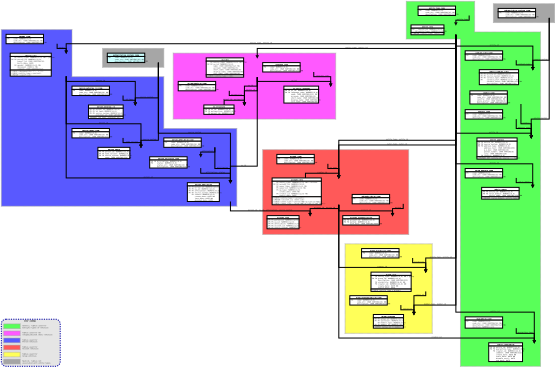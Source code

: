 <?xml version="1.0" encoding="UTF-8"?>
<dia:diagram xmlns:dia="http://www.lysator.liu.se/~alla/dia/">
  <dia:layer name="Background" visible="true">
    <dia:object type="Standard - Polygon" version="0" id="O0">
      <dia:attribute name="obj_pos">
        <dia:point val="-135,-13"/>
      </dia:attribute>
      <dia:attribute name="obj_bb">
        <dia:rectangle val="-135.15,-13.15;-108.85,-4.85"/>
      </dia:attribute>
      <dia:attribute name="poly_points">
        <dia:point val="-135,-13"/>
        <dia:point val="-109,-13"/>
        <dia:point val="-109,-5"/>
        <dia:point val="-135,-5"/>
      </dia:attribute>
      <dia:attribute name="line_color">
        <dia:color val="#a6a6a6"/>
      </dia:attribute>
      <dia:attribute name="line_width">
        <dia:real val="0.3"/>
      </dia:attribute>
      <dia:attribute name="inner_color">
        <dia:color val="#a6a6a6"/>
      </dia:attribute>
      <dia:attribute name="show_background">
        <dia:boolean val="true"/>
      </dia:attribute>
      <dia:attribute name="line_style">
        <dia:enum val="4"/>
      </dia:attribute>
    </dia:object>
    <dia:object type="Standard - Polygon" version="0" id="O1">
      <dia:attribute name="obj_pos">
        <dia:point val="5,108"/>
      </dia:attribute>
      <dia:attribute name="obj_bb">
        <dia:rectangle val="-32.15,69.85;5.15,108.15"/>
      </dia:attribute>
      <dia:attribute name="poly_points">
        <dia:point val="5,108"/>
        <dia:point val="-32,108"/>
        <dia:point val="-32,70"/>
        <dia:point val="5,70"/>
      </dia:attribute>
      <dia:attribute name="line_color">
        <dia:color val="#a5a5a5"/>
      </dia:attribute>
      <dia:attribute name="line_width">
        <dia:real val="0.3"/>
      </dia:attribute>
      <dia:attribute name="inner_color">
        <dia:color val="#ffff59"/>
      </dia:attribute>
      <dia:attribute name="show_background">
        <dia:boolean val="true"/>
      </dia:attribute>
      <dia:attribute name="line_style">
        <dia:enum val="4"/>
      </dia:attribute>
    </dia:object>
    <dia:object type="Standard - Polygon" version="0" id="O2">
      <dia:attribute name="obj_pos">
        <dia:point val="-105,-11"/>
      </dia:attribute>
      <dia:attribute name="obj_bb">
        <dia:rectangle val="-105.15,-11.15;-35.85,17.15"/>
      </dia:attribute>
      <dia:attribute name="poly_points">
        <dia:point val="-105,-11"/>
        <dia:point val="-36,-11"/>
        <dia:point val="-36,17"/>
        <dia:point val="-105,17"/>
      </dia:attribute>
      <dia:attribute name="line_color">
        <dia:color val="#a6a6a6"/>
      </dia:attribute>
      <dia:attribute name="line_width">
        <dia:real val="0.3"/>
      </dia:attribute>
      <dia:attribute name="inner_color">
        <dia:color val="#ff59ff"/>
      </dia:attribute>
      <dia:attribute name="show_background">
        <dia:boolean val="true"/>
      </dia:attribute>
      <dia:attribute name="line_style">
        <dia:enum val="4"/>
      </dia:attribute>
    </dia:object>
    <dia:object type="Standard - Polygon" version="0" id="O3">
      <dia:attribute name="obj_pos">
        <dia:point val="31,-32"/>
      </dia:attribute>
      <dia:attribute name="obj_bb">
        <dia:rectangle val="30.85,-32.15;57.15,-23.85"/>
      </dia:attribute>
      <dia:attribute name="poly_points">
        <dia:point val="31,-32"/>
        <dia:point val="57,-32"/>
        <dia:point val="57,-24"/>
        <dia:point val="31,-24"/>
      </dia:attribute>
      <dia:attribute name="line_color">
        <dia:color val="#a6a6a6"/>
      </dia:attribute>
      <dia:attribute name="line_width">
        <dia:real val="0.3"/>
      </dia:attribute>
      <dia:attribute name="inner_color">
        <dia:color val="#a6a6a6"/>
      </dia:attribute>
      <dia:attribute name="show_background">
        <dia:boolean val="true"/>
      </dia:attribute>
      <dia:attribute name="line_style">
        <dia:enum val="4"/>
      </dia:attribute>
    </dia:object>
    <dia:object type="Standard - Polygon" version="0" id="O4">
      <dia:attribute name="obj_pos">
        <dia:point val="23,-33"/>
      </dia:attribute>
      <dia:attribute name="obj_bb">
        <dia:rectangle val="-6.15,-33.15;51.15,122.15"/>
      </dia:attribute>
      <dia:attribute name="poly_points">
        <dia:point val="23,-33"/>
        <dia:point val="23,-20"/>
        <dia:point val="51,-20"/>
        <dia:point val="51,122"/>
        <dia:point val="17,122"/>
        <dia:point val="17,-17"/>
        <dia:point val="-6,-17"/>
        <dia:point val="-6,-33"/>
      </dia:attribute>
      <dia:attribute name="line_color">
        <dia:color val="#a6a6a6"/>
      </dia:attribute>
      <dia:attribute name="line_width">
        <dia:real val="0.3"/>
      </dia:attribute>
      <dia:attribute name="inner_color">
        <dia:color val="#59ff59"/>
      </dia:attribute>
      <dia:attribute name="show_background">
        <dia:boolean val="true"/>
      </dia:attribute>
      <dia:attribute name="line_style">
        <dia:enum val="4"/>
      </dia:attribute>
    </dia:object>
    <dia:object type="Standard - Polygon" version="0" id="O5">
      <dia:attribute name="obj_pos">
        <dia:point val="-67,30"/>
      </dia:attribute>
      <dia:attribute name="obj_bb">
        <dia:rectangle val="-67.15,29.85;-4.85,66.15"/>
      </dia:attribute>
      <dia:attribute name="poly_points">
        <dia:point val="-67,30"/>
        <dia:point val="-5,30"/>
        <dia:point val="-5,66"/>
        <dia:point val="-67,66"/>
      </dia:attribute>
      <dia:attribute name="line_color">
        <dia:color val="#a6a6a6"/>
      </dia:attribute>
      <dia:attribute name="line_width">
        <dia:real val="0.3"/>
      </dia:attribute>
      <dia:attribute name="inner_color">
        <dia:color val="#ff5959"/>
      </dia:attribute>
      <dia:attribute name="show_background">
        <dia:boolean val="true"/>
      </dia:attribute>
      <dia:attribute name="line_style">
        <dia:enum val="4"/>
      </dia:attribute>
    </dia:object>
    <dia:object type="Standard - Polygon" version="0" id="O6">
      <dia:attribute name="obj_pos">
        <dia:point val="-178,54"/>
      </dia:attribute>
      <dia:attribute name="obj_bb">
        <dia:rectangle val="-178.15,-21.15;-77.85,54.15"/>
      </dia:attribute>
      <dia:attribute name="poly_points">
        <dia:point val="-178,54"/>
        <dia:point val="-78,54"/>
        <dia:point val="-78,21"/>
        <dia:point val="-109,21"/>
        <dia:point val="-109,-1"/>
        <dia:point val="-148,-1"/>
        <dia:point val="-148,-21"/>
        <dia:point val="-178,-21"/>
      </dia:attribute>
      <dia:attribute name="line_color">
        <dia:color val="#a6a6a6"/>
      </dia:attribute>
      <dia:attribute name="line_width">
        <dia:real val="0.3"/>
      </dia:attribute>
      <dia:attribute name="inner_color">
        <dia:color val="#5959ff"/>
      </dia:attribute>
      <dia:attribute name="show_background">
        <dia:boolean val="true"/>
      </dia:attribute>
      <dia:attribute name="line_style">
        <dia:enum val="4"/>
      </dia:attribute>
    </dia:object>
    <dia:object type="UML - Class" version="0" id="O7">
      <dia:attribute name="obj_pos">
        <dia:point val="33,-30"/>
      </dia:attribute>
      <dia:attribute name="obj_bb">
        <dia:rectangle val="32.95,-30.05;54.735,-25.95"/>
      </dia:attribute>
      <dia:attribute name="elem_corner">
        <dia:point val="33,-30"/>
      </dia:attribute>
      <dia:attribute name="elem_width">
        <dia:real val="21.685"/>
      </dia:attribute>
      <dia:attribute name="elem_height">
        <dia:real val="4"/>
      </dia:attribute>
      <dia:attribute name="name">
        <dia:string>#authoritative_system_code#</dia:string>
      </dia:attribute>
      <dia:attribute name="stereotype">
        <dia:string/>
      </dia:attribute>
      <dia:attribute name="abstract">
        <dia:boolean val="false"/>
      </dia:attribute>
      <dia:attribute name="suppress_attributes">
        <dia:boolean val="false"/>
      </dia:attribute>
      <dia:attribute name="suppress_operations">
        <dia:boolean val="false"/>
      </dia:attribute>
      <dia:attribute name="visible_attributes">
        <dia:boolean val="true"/>
      </dia:attribute>
      <dia:attribute name="visible_operations">
        <dia:boolean val="false"/>
      </dia:attribute>
      <dia:attribute name="foreground_color">
        <dia:color val="#000000"/>
      </dia:attribute>
      <dia:attribute name="background_color">
        <dia:color val="#ffffff"/>
      </dia:attribute>
      <dia:attribute name="normal_font">
        <dia:font name="Courier"/>
      </dia:attribute>
      <dia:attribute name="abstract_font">
        <dia:font name="Courier-Oblique"/>
      </dia:attribute>
      <dia:attribute name="classname_font">
        <dia:font name="Helvetica-Bold"/>
      </dia:attribute>
      <dia:attribute name="abstract_classname_font">
        <dia:font name="Helvetica-BoldOblique"/>
      </dia:attribute>
      <dia:attribute name="font_height">
        <dia:real val="0.8"/>
      </dia:attribute>
      <dia:attribute name="abstract_font_height">
        <dia:real val="0.8"/>
      </dia:attribute>
      <dia:attribute name="classname_font_height">
        <dia:real val="1"/>
      </dia:attribute>
      <dia:attribute name="abstract_classname_font_height">
        <dia:real val="1"/>
      </dia:attribute>
      <dia:attribute name="attributes">
        <dia:composite type="umlattribute">
          <dia:attribute name="name">
            <dia:string>#PK    code#</dia:string>
          </dia:attribute>
          <dia:attribute name="type">
            <dia:string>#NUMERIC(6,0)#</dia:string>
          </dia:attribute>
          <dia:attribute name="value">
            <dia:string/>
          </dia:attribute>
          <dia:attribute name="visibility">
            <dia:enum val="3"/>
          </dia:attribute>
          <dia:attribute name="abstract">
            <dia:boolean val="false"/>
          </dia:attribute>
          <dia:attribute name="class_scope">
            <dia:boolean val="false"/>
          </dia:attribute>
        </dia:composite>
        <dia:composite type="umlattribute">
          <dia:attribute name="name">
            <dia:string>#      code_str#</dia:string>
          </dia:attribute>
          <dia:attribute name="type">
            <dia:string>#CHAR VARYING(16) NN#</dia:string>
          </dia:attribute>
          <dia:attribute name="value">
            <dia:string/>
          </dia:attribute>
          <dia:attribute name="visibility">
            <dia:enum val="3"/>
          </dia:attribute>
          <dia:attribute name="abstract">
            <dia:boolean val="false"/>
          </dia:attribute>
          <dia:attribute name="class_scope">
            <dia:boolean val="false"/>
          </dia:attribute>
        </dia:composite>
        <dia:composite type="umlattribute">
          <dia:attribute name="name">
            <dia:string>#      description#</dia:string>
          </dia:attribute>
          <dia:attribute name="type">
            <dia:string>#CHAR VARYING(512) NN#</dia:string>
          </dia:attribute>
          <dia:attribute name="value">
            <dia:string/>
          </dia:attribute>
          <dia:attribute name="visibility">
            <dia:enum val="3"/>
          </dia:attribute>
          <dia:attribute name="abstract">
            <dia:boolean val="false"/>
          </dia:attribute>
          <dia:attribute name="class_scope">
            <dia:boolean val="false"/>
          </dia:attribute>
        </dia:composite>
      </dia:attribute>
      <dia:attribute name="operations"/>
      <dia:attribute name="template">
        <dia:boolean val="false"/>
      </dia:attribute>
      <dia:attribute name="templates"/>
    </dia:object>
    <dia:object type="UML - Generalization" version="0" id="O8">
      <dia:attribute name="obj_pos">
        <dia:point val="47.049,25"/>
      </dia:attribute>
      <dia:attribute name="obj_bb">
        <dia:rectangle val="14.995,-18.85;47.899,25.05"/>
      </dia:attribute>
      <dia:attribute name="orth_points">
        <dia:point val="47.049,25"/>
        <dia:point val="47.049,23"/>
        <dia:point val="15.045,23"/>
        <dia:point val="15.045,-18.8"/>
      </dia:attribute>
      <dia:attribute name="orth_orient">
        <dia:enum val="1"/>
        <dia:enum val="0"/>
        <dia:enum val="1"/>
      </dia:attribute>
      <dia:attribute name="name">
        <dia:string>#entity_id#</dia:string>
      </dia:attribute>
      <dia:attribute name="stereotype">
        <dia:string/>
      </dia:attribute>
      <dia:connections>
        <dia:connection handle="0" to="O61" connection="2"/>
        <dia:connection handle="1" to="O50" connection="7"/>
      </dia:connections>
    </dia:object>
    <dia:object type="UML - Generalization" version="0" id="O9">
      <dia:attribute name="obj_pos">
        <dia:point val="47.049,25"/>
      </dia:attribute>
      <dia:attribute name="obj_bb">
        <dia:rectangle val="46.199,-26.05;54.735,25.05"/>
      </dia:attribute>
      <dia:attribute name="orth_points">
        <dia:point val="47.049,25"/>
        <dia:point val="47.049,17"/>
        <dia:point val="54.685,17"/>
        <dia:point val="54.685,-26"/>
      </dia:attribute>
      <dia:attribute name="orth_orient">
        <dia:enum val="1"/>
        <dia:enum val="0"/>
        <dia:enum val="1"/>
      </dia:attribute>
      <dia:attribute name="name">
        <dia:string>#source_system#</dia:string>
      </dia:attribute>
      <dia:attribute name="stereotype">
        <dia:string/>
      </dia:attribute>
      <dia:connections>
        <dia:connection handle="0" to="O61" connection="2"/>
        <dia:connection handle="1" to="O7" connection="7"/>
      </dia:connections>
    </dia:object>
    <dia:object type="UML - Generalization" version="0" id="O10">
      <dia:attribute name="obj_pos">
        <dia:point val="47.741,-4"/>
      </dia:attribute>
      <dia:attribute name="obj_bb">
        <dia:rectangle val="14.995,-18.85;48.591,-3.95"/>
      </dia:attribute>
      <dia:attribute name="orth_points">
        <dia:point val="47.741,-4"/>
        <dia:point val="47.741,-14"/>
        <dia:point val="15.045,-14"/>
        <dia:point val="15.045,-18.8"/>
      </dia:attribute>
      <dia:attribute name="orth_orient">
        <dia:enum val="1"/>
        <dia:enum val="0"/>
        <dia:enum val="1"/>
      </dia:attribute>
      <dia:attribute name="name">
        <dia:string>#entity_id#</dia:string>
      </dia:attribute>
      <dia:attribute name="stereotype">
        <dia:string/>
      </dia:attribute>
      <dia:connections>
        <dia:connection handle="0" to="O103" connection="2"/>
        <dia:connection handle="1" to="O50" connection="7"/>
      </dia:connections>
    </dia:object>
    <dia:object type="UML - Generalization" version="0" id="O11">
      <dia:attribute name="obj_pos">
        <dia:point val="47.741,-4"/>
      </dia:attribute>
      <dia:attribute name="obj_bb">
        <dia:rectangle val="46.891,-26.05;54.735,-3.95"/>
      </dia:attribute>
      <dia:attribute name="orth_points">
        <dia:point val="47.741,-4"/>
        <dia:point val="47.741,-8"/>
        <dia:point val="54.685,-8"/>
        <dia:point val="54.685,-26"/>
      </dia:attribute>
      <dia:attribute name="orth_orient">
        <dia:enum val="1"/>
        <dia:enum val="0"/>
        <dia:enum val="1"/>
      </dia:attribute>
      <dia:attribute name="name">
        <dia:string>#source_system#</dia:string>
      </dia:attribute>
      <dia:attribute name="stereotype">
        <dia:string/>
      </dia:attribute>
      <dia:connections>
        <dia:connection handle="0" to="O103" connection="2"/>
        <dia:connection handle="1" to="O7" connection="7"/>
      </dia:connections>
    </dia:object>
    <dia:object type="UML - Generalization" version="0" id="O12">
      <dia:attribute name="obj_pos">
        <dia:point val="47.685,46"/>
      </dia:attribute>
      <dia:attribute name="obj_bb">
        <dia:rectangle val="14.995,-18.85;48.535,46.05"/>
      </dia:attribute>
      <dia:attribute name="orth_points">
        <dia:point val="47.685,46"/>
        <dia:point val="47.685,36"/>
        <dia:point val="15.045,36"/>
        <dia:point val="15.045,-18.8"/>
      </dia:attribute>
      <dia:attribute name="orth_orient">
        <dia:enum val="1"/>
        <dia:enum val="0"/>
        <dia:enum val="1"/>
      </dia:attribute>
      <dia:attribute name="name">
        <dia:string>#entity_id#</dia:string>
      </dia:attribute>
      <dia:attribute name="stereotype">
        <dia:string/>
      </dia:attribute>
      <dia:connections>
        <dia:connection handle="0" to="O64" connection="2"/>
        <dia:connection handle="1" to="O50" connection="7"/>
      </dia:connections>
    </dia:object>
    <dia:object type="UML - Generalization" version="0" id="O13">
      <dia:attribute name="obj_pos">
        <dia:point val="48.353,112"/>
      </dia:attribute>
      <dia:attribute name="obj_bb">
        <dia:rectangle val="14.995,-18.85;49.203,112.05"/>
      </dia:attribute>
      <dia:attribute name="orth_points">
        <dia:point val="48.353,112"/>
        <dia:point val="48.353,99"/>
        <dia:point val="15.045,99"/>
        <dia:point val="15.045,-18.8"/>
      </dia:attribute>
      <dia:attribute name="orth_orient">
        <dia:enum val="1"/>
        <dia:enum val="0"/>
        <dia:enum val="1"/>
      </dia:attribute>
      <dia:attribute name="name">
        <dia:string>#entity_id#</dia:string>
      </dia:attribute>
      <dia:attribute name="stereotype">
        <dia:string/>
      </dia:attribute>
      <dia:connections>
        <dia:connection handle="0" to="O53" connection="2"/>
        <dia:connection handle="1" to="O50" connection="7"/>
      </dia:connections>
    </dia:object>
    <dia:object type="UML - Generalization" version="0" id="O14">
      <dia:attribute name="obj_pos">
        <dia:point val="2.251,82"/>
      </dia:attribute>
      <dia:attribute name="obj_bb">
        <dia:rectangle val="-34.721,53.35;3.101,82.05"/>
      </dia:attribute>
      <dia:attribute name="orth_points">
        <dia:point val="2.251,82"/>
        <dia:point val="2.251,80"/>
        <dia:point val="-34.671,80"/>
        <dia:point val="-34.671,53.4"/>
      </dia:attribute>
      <dia:attribute name="orth_orient">
        <dia:enum val="1"/>
        <dia:enum val="0"/>
        <dia:enum val="1"/>
      </dia:attribute>
      <dia:attribute name="name">
        <dia:string>#creator_id#</dia:string>
      </dia:attribute>
      <dia:attribute name="stereotype">
        <dia:string/>
      </dia:attribute>
      <dia:connections>
        <dia:connection handle="0" to="O99" connection="2"/>
        <dia:connection handle="1" to="O94" connection="7"/>
      </dia:connections>
    </dia:object>
    <dia:object type="UML - Generalization" version="0" id="O15">
      <dia:attribute name="obj_pos">
        <dia:point val="-80.703,44"/>
      </dia:attribute>
      <dia:attribute name="obj_bb">
        <dia:rectangle val="-150.512,-1.25;-79.853,44.05"/>
      </dia:attribute>
      <dia:attribute name="orth_points">
        <dia:point val="-80.703,44"/>
        <dia:point val="-80.703,42"/>
        <dia:point val="-150.462,42"/>
        <dia:point val="-150.462,-1.2"/>
      </dia:attribute>
      <dia:attribute name="orth_orient">
        <dia:enum val="1"/>
        <dia:enum val="0"/>
        <dia:enum val="1"/>
      </dia:attribute>
      <dia:attribute name="name">
        <dia:string>#person_id#</dia:string>
      </dia:attribute>
      <dia:attribute name="stereotype">
        <dia:string/>
      </dia:attribute>
      <dia:connections>
        <dia:connection handle="0" to="O80" connection="2"/>
        <dia:connection handle="1" to="O30" connection="7"/>
      </dia:connections>
    </dia:object>
    <dia:object type="UML - Generalization" version="0" id="O16">
      <dia:attribute name="obj_pos">
        <dia:point val="-118.703,29"/>
      </dia:attribute>
      <dia:attribute name="obj_bb">
        <dia:rectangle val="-150.512,-1.25;-117.853,29.05"/>
      </dia:attribute>
      <dia:attribute name="orth_points">
        <dia:point val="-118.703,29"/>
        <dia:point val="-118.703,19"/>
        <dia:point val="-150.462,19"/>
        <dia:point val="-150.462,-1.2"/>
      </dia:attribute>
      <dia:attribute name="orth_orient">
        <dia:enum val="1"/>
        <dia:enum val="0"/>
        <dia:enum val="1"/>
      </dia:attribute>
      <dia:attribute name="name">
        <dia:string>#person_id#</dia:string>
      </dia:attribute>
      <dia:attribute name="stereotype">
        <dia:string/>
      </dia:attribute>
      <dia:connections>
        <dia:connection handle="0" to="O67" connection="2"/>
        <dia:connection handle="1" to="O30" connection="7"/>
      </dia:connections>
    </dia:object>
    <dia:object type="UML - Generalization" version="0" id="O17">
      <dia:attribute name="obj_pos">
        <dia:point val="-118.703,29"/>
      </dia:attribute>
      <dia:attribute name="obj_bb">
        <dia:rectangle val="-119.553,-7.05;-111.265,29.05"/>
      </dia:attribute>
      <dia:attribute name="orth_points">
        <dia:point val="-118.703,29"/>
        <dia:point val="-118.703,26"/>
        <dia:point val="-111.315,26"/>
        <dia:point val="-111.315,-7"/>
      </dia:attribute>
      <dia:attribute name="orth_orient">
        <dia:enum val="1"/>
        <dia:enum val="0"/>
        <dia:enum val="1"/>
      </dia:attribute>
      <dia:attribute name="name">
        <dia:string>#source_system#</dia:string>
      </dia:attribute>
      <dia:attribute name="stereotype">
        <dia:string/>
      </dia:attribute>
      <dia:connections>
        <dia:connection handle="0" to="O67" connection="2"/>
        <dia:connection handle="1" to="O56" connection="7"/>
      </dia:connections>
    </dia:object>
    <dia:object type="UML - Generalization" version="0" id="O18">
      <dia:attribute name="obj_pos">
        <dia:point val="-69.315,-9"/>
      </dia:attribute>
      <dia:attribute name="obj_bb">
        <dia:rectangle val="-70.165,-18.85;15.095,-8.95"/>
      </dia:attribute>
      <dia:attribute name="orth_points">
        <dia:point val="-69.315,-9"/>
        <dia:point val="-69.315,-13"/>
        <dia:point val="15.045,-13"/>
        <dia:point val="15.045,-18.8"/>
      </dia:attribute>
      <dia:attribute name="orth_orient">
        <dia:enum val="1"/>
        <dia:enum val="0"/>
        <dia:enum val="1"/>
      </dia:attribute>
      <dia:attribute name="name">
        <dia:string>#entity_type, entity_id#</dia:string>
      </dia:attribute>
      <dia:attribute name="stereotype">
        <dia:string/>
      </dia:attribute>
      <dia:connections>
        <dia:connection handle="0" to="O70" connection="2"/>
        <dia:connection handle="1" to="O50" connection="7"/>
      </dia:connections>
    </dia:object>
    <dia:object type="UML - Generalization" version="0" id="O19">
      <dia:attribute name="obj_pos">
        <dia:point val="-150.462,-11"/>
      </dia:attribute>
      <dia:attribute name="obj_bb">
        <dia:rectangle val="-151.312,-18.85;15.095,-10.95"/>
      </dia:attribute>
      <dia:attribute name="orth_points">
        <dia:point val="-150.462,-11"/>
        <dia:point val="-150.462,-15"/>
        <dia:point val="15.045,-15"/>
        <dia:point val="15.045,-18.8"/>
      </dia:attribute>
      <dia:attribute name="orth_orient">
        <dia:enum val="1"/>
        <dia:enum val="0"/>
        <dia:enum val="1"/>
      </dia:attribute>
      <dia:attribute name="name">
        <dia:string>#entity_type, entity_id#</dia:string>
      </dia:attribute>
      <dia:attribute name="stereotype">
        <dia:string/>
      </dia:attribute>
      <dia:connections>
        <dia:connection handle="0" to="O30" connection="2"/>
        <dia:connection handle="1" to="O50" connection="7"/>
      </dia:connections>
    </dia:object>
    <dia:object type="UML - Generalization" version="0" id="O20">
      <dia:attribute name="obj_pos">
        <dia:point val="2.251,82"/>
      </dia:attribute>
      <dia:attribute name="obj_bb">
        <dia:rectangle val="1.401,-18.85;15.095,82.05"/>
      </dia:attribute>
      <dia:attribute name="orth_points">
        <dia:point val="2.251,82"/>
        <dia:point val="2.251,76"/>
        <dia:point val="15.045,76"/>
        <dia:point val="15.045,-18.8"/>
      </dia:attribute>
      <dia:attribute name="orth_orient">
        <dia:enum val="1"/>
        <dia:enum val="0"/>
        <dia:enum val="1"/>
      </dia:attribute>
      <dia:attribute name="name">
        <dia:string>#entity_type, entity_id#</dia:string>
      </dia:attribute>
      <dia:attribute name="stereotype">
        <dia:string/>
      </dia:attribute>
      <dia:connections>
        <dia:connection handle="0" to="O99" connection="2"/>
        <dia:connection handle="1" to="O50" connection="7"/>
      </dia:connections>
    </dia:object>
    <dia:object type="UML - Generalization" version="0" id="O21">
      <dia:attribute name="obj_pos">
        <dia:point val="-2.759,100"/>
      </dia:attribute>
      <dia:attribute name="obj_bb">
        <dia:rectangle val="-3.609,-18.85;15.095,100.05"/>
      </dia:attribute>
      <dia:attribute name="orth_points">
        <dia:point val="-2.759,100"/>
        <dia:point val="-2.759,96"/>
        <dia:point val="15.045,96"/>
        <dia:point val="15.045,-18.8"/>
      </dia:attribute>
      <dia:attribute name="orth_orient">
        <dia:enum val="1"/>
        <dia:enum val="0"/>
        <dia:enum val="1"/>
      </dia:attribute>
      <dia:attribute name="name">
        <dia:string>#member_type, member_id#</dia:string>
      </dia:attribute>
      <dia:attribute name="stereotype">
        <dia:string/>
      </dia:attribute>
      <dia:connections>
        <dia:connection handle="0" to="O96" connection="2"/>
        <dia:connection handle="1" to="O50" connection="7"/>
      </dia:connections>
    </dia:object>
    <dia:object type="UML - Generalization" version="0" id="O22">
      <dia:attribute name="obj_pos">
        <dia:point val="-34.671,42"/>
      </dia:attribute>
      <dia:attribute name="obj_bb">
        <dia:rectangle val="-35.521,-18.85;15.095,42.05"/>
      </dia:attribute>
      <dia:attribute name="orth_points">
        <dia:point val="-34.671,42"/>
        <dia:point val="-34.671,28"/>
        <dia:point val="15.045,28"/>
        <dia:point val="15.045,-18.8"/>
      </dia:attribute>
      <dia:attribute name="orth_orient">
        <dia:enum val="1"/>
        <dia:enum val="0"/>
        <dia:enum val="1"/>
      </dia:attribute>
      <dia:attribute name="name">
        <dia:string>#owner_type, owner_id#</dia:string>
      </dia:attribute>
      <dia:attribute name="stereotype">
        <dia:string/>
      </dia:attribute>
      <dia:connections>
        <dia:connection handle="0" to="O94" connection="2"/>
        <dia:connection handle="1" to="O50" connection="7"/>
      </dia:connections>
    </dia:object>
    <dia:object type="UML - Generalization" version="0" id="O23">
      <dia:attribute name="obj_pos">
        <dia:point val="48.353,112"/>
      </dia:attribute>
      <dia:attribute name="obj_bb">
        <dia:rectangle val="-34.721,53.35;49.203,112.05"/>
      </dia:attribute>
      <dia:attribute name="orth_points">
        <dia:point val="48.353,112"/>
        <dia:point val="48.353,110"/>
        <dia:point val="-34.671,110"/>
        <dia:point val="-34.671,53.4"/>
      </dia:attribute>
      <dia:attribute name="orth_orient">
        <dia:enum val="1"/>
        <dia:enum val="0"/>
        <dia:enum val="1"/>
      </dia:attribute>
      <dia:attribute name="name">
        <dia:string>#creator_id#</dia:string>
      </dia:attribute>
      <dia:attribute name="stereotype">
        <dia:string/>
      </dia:attribute>
      <dia:connections>
        <dia:connection handle="0" to="O53" connection="2"/>
        <dia:connection handle="1" to="O94" connection="7"/>
      </dia:connections>
    </dia:object>
    <dia:object type="UML - Generalization" version="0" id="O24">
      <dia:attribute name="obj_pos">
        <dia:point val="-46.86,58"/>
      </dia:attribute>
      <dia:attribute name="obj_bb">
        <dia:rectangle val="-80.753,51.95;-46.01,58.05"/>
      </dia:attribute>
      <dia:attribute name="orth_points">
        <dia:point val="-46.86,58"/>
        <dia:point val="-46.86,56"/>
        <dia:point val="-80.703,56"/>
        <dia:point val="-80.703,52"/>
      </dia:attribute>
      <dia:attribute name="orth_orient">
        <dia:enum val="1"/>
        <dia:enum val="0"/>
        <dia:enum val="1"/>
      </dia:attribute>
      <dia:attribute name="name">
        <dia:string>#person_id, ou_id, affiliation, source_system#</dia:string>
      </dia:attribute>
      <dia:attribute name="stereotype">
        <dia:string>##</dia:string>
      </dia:attribute>
      <dia:connections>
        <dia:connection handle="0" to="O90" connection="2"/>
        <dia:connection handle="1" to="O80" connection="7"/>
      </dia:connections>
    </dia:object>
    <dia:object type="UML - Generalization" version="0" id="O25">
      <dia:attribute name="obj_pos">
        <dia:point val="-121.119,11"/>
      </dia:attribute>
      <dia:attribute name="obj_bb">
        <dia:rectangle val="-150.512,-1.25;-120.269,11.05"/>
      </dia:attribute>
      <dia:attribute name="orth_points">
        <dia:point val="-121.119,11"/>
        <dia:point val="-121.119,1"/>
        <dia:point val="-150.462,1"/>
        <dia:point val="-150.462,-1.2"/>
      </dia:attribute>
      <dia:attribute name="orth_orient">
        <dia:enum val="1"/>
        <dia:enum val="0"/>
        <dia:enum val="1"/>
      </dia:attribute>
      <dia:attribute name="name">
        <dia:string>#person_id#</dia:string>
      </dia:attribute>
      <dia:attribute name="stereotype">
        <dia:string/>
      </dia:attribute>
      <dia:connections>
        <dia:connection handle="0" to="O77" connection="2"/>
        <dia:connection handle="1" to="O30" connection="7"/>
      </dia:connections>
    </dia:object>
    <dia:object type="UML - Generalization" version="0" id="O26">
      <dia:attribute name="obj_pos">
        <dia:point val="-80.703,44"/>
      </dia:attribute>
      <dia:attribute name="obj_bb">
        <dia:rectangle val="-81.553,-0.85;-69.265,44.05"/>
      </dia:attribute>
      <dia:attribute name="orth_points">
        <dia:point val="-80.703,44"/>
        <dia:point val="-80.703,37"/>
        <dia:point val="-69.315,37"/>
        <dia:point val="-69.315,-0.8"/>
      </dia:attribute>
      <dia:attribute name="orth_orient">
        <dia:enum val="1"/>
        <dia:enum val="0"/>
        <dia:enum val="1"/>
      </dia:attribute>
      <dia:attribute name="name">
        <dia:string>#ou_id#</dia:string>
      </dia:attribute>
      <dia:attribute name="stereotype">
        <dia:string/>
      </dia:attribute>
      <dia:connections>
        <dia:connection handle="0" to="O80" connection="2"/>
        <dia:connection handle="1" to="O70" connection="7"/>
      </dia:connections>
    </dia:object>
    <dia:object type="UML - Generalization" version="0" id="O27">
      <dia:attribute name="obj_pos">
        <dia:point val="-80.703,44"/>
      </dia:attribute>
      <dia:attribute name="obj_bb">
        <dia:rectangle val="-111.365,-7.05;-79.853,44.05"/>
      </dia:attribute>
      <dia:attribute name="orth_points">
        <dia:point val="-80.703,44"/>
        <dia:point val="-80.703,23"/>
        <dia:point val="-111.315,23"/>
        <dia:point val="-111.315,-7"/>
      </dia:attribute>
      <dia:attribute name="orth_orient">
        <dia:enum val="1"/>
        <dia:enum val="0"/>
        <dia:enum val="1"/>
      </dia:attribute>
      <dia:attribute name="name">
        <dia:string>#source_system#</dia:string>
      </dia:attribute>
      <dia:attribute name="stereotype">
        <dia:string>##</dia:string>
      </dia:attribute>
      <dia:connections>
        <dia:connection handle="0" to="O80" connection="2"/>
        <dia:connection handle="1" to="O56" connection="7"/>
      </dia:connections>
    </dia:object>
    <dia:object type="UML - Generalization" version="0" id="O28">
      <dia:attribute name="obj_pos">
        <dia:point val="-121.119,11"/>
      </dia:attribute>
      <dia:attribute name="obj_bb">
        <dia:rectangle val="-121.969,-7.05;-111.265,11.05"/>
      </dia:attribute>
      <dia:attribute name="orth_points">
        <dia:point val="-121.119,11"/>
        <dia:point val="-121.119,8"/>
        <dia:point val="-111.315,8"/>
        <dia:point val="-111.315,-7"/>
      </dia:attribute>
      <dia:attribute name="orth_orient">
        <dia:enum val="1"/>
        <dia:enum val="0"/>
        <dia:enum val="1"/>
      </dia:attribute>
      <dia:attribute name="name">
        <dia:string>#source_system#</dia:string>
      </dia:attribute>
      <dia:attribute name="stereotype">
        <dia:string>##</dia:string>
      </dia:attribute>
      <dia:connections>
        <dia:connection handle="0" to="O77" connection="2"/>
        <dia:connection handle="1" to="O56" connection="7"/>
      </dia:connections>
    </dia:object>
    <dia:group>
      <dia:object type="UML - Class" version="0" id="O29">
        <dia:attribute name="obj_pos">
          <dia:point val="-176,-19"/>
        </dia:attribute>
        <dia:attribute name="obj_bb">
          <dia:rectangle val="-176.05,-19.05;-154.265,-14.95"/>
        </dia:attribute>
        <dia:attribute name="elem_corner">
          <dia:point val="-176,-19"/>
        </dia:attribute>
        <dia:attribute name="elem_width">
          <dia:real val="21.685"/>
        </dia:attribute>
        <dia:attribute name="elem_height">
          <dia:real val="4"/>
        </dia:attribute>
        <dia:attribute name="name">
          <dia:string>#gender_code#</dia:string>
        </dia:attribute>
        <dia:attribute name="stereotype">
          <dia:string/>
        </dia:attribute>
        <dia:attribute name="abstract">
          <dia:boolean val="false"/>
        </dia:attribute>
        <dia:attribute name="suppress_attributes">
          <dia:boolean val="false"/>
        </dia:attribute>
        <dia:attribute name="suppress_operations">
          <dia:boolean val="false"/>
        </dia:attribute>
        <dia:attribute name="visible_attributes">
          <dia:boolean val="true"/>
        </dia:attribute>
        <dia:attribute name="visible_operations">
          <dia:boolean val="false"/>
        </dia:attribute>
        <dia:attribute name="foreground_color">
          <dia:color val="#000000"/>
        </dia:attribute>
        <dia:attribute name="background_color">
          <dia:color val="#ffffff"/>
        </dia:attribute>
        <dia:attribute name="normal_font">
          <dia:font name="Courier"/>
        </dia:attribute>
        <dia:attribute name="abstract_font">
          <dia:font name="Courier-Oblique"/>
        </dia:attribute>
        <dia:attribute name="classname_font">
          <dia:font name="Helvetica-Bold"/>
        </dia:attribute>
        <dia:attribute name="abstract_classname_font">
          <dia:font name="Helvetica-BoldOblique"/>
        </dia:attribute>
        <dia:attribute name="font_height">
          <dia:real val="0.8"/>
        </dia:attribute>
        <dia:attribute name="abstract_font_height">
          <dia:real val="0.8"/>
        </dia:attribute>
        <dia:attribute name="classname_font_height">
          <dia:real val="1"/>
        </dia:attribute>
        <dia:attribute name="abstract_classname_font_height">
          <dia:real val="1"/>
        </dia:attribute>
        <dia:attribute name="attributes">
          <dia:composite type="umlattribute">
            <dia:attribute name="name">
              <dia:string>#PK    code#</dia:string>
            </dia:attribute>
            <dia:attribute name="type">
              <dia:string>#NUMERIC(6,0)#</dia:string>
            </dia:attribute>
            <dia:attribute name="value">
              <dia:string/>
            </dia:attribute>
            <dia:attribute name="visibility">
              <dia:enum val="3"/>
            </dia:attribute>
            <dia:attribute name="abstract">
              <dia:boolean val="false"/>
            </dia:attribute>
            <dia:attribute name="class_scope">
              <dia:boolean val="false"/>
            </dia:attribute>
          </dia:composite>
          <dia:composite type="umlattribute">
            <dia:attribute name="name">
              <dia:string>#      code_str#</dia:string>
            </dia:attribute>
            <dia:attribute name="type">
              <dia:string>#CHAR VARYING(16) NN#</dia:string>
            </dia:attribute>
            <dia:attribute name="value">
              <dia:string/>
            </dia:attribute>
            <dia:attribute name="visibility">
              <dia:enum val="3"/>
            </dia:attribute>
            <dia:attribute name="abstract">
              <dia:boolean val="false"/>
            </dia:attribute>
            <dia:attribute name="class_scope">
              <dia:boolean val="false"/>
            </dia:attribute>
          </dia:composite>
          <dia:composite type="umlattribute">
            <dia:attribute name="name">
              <dia:string>#      description#</dia:string>
            </dia:attribute>
            <dia:attribute name="type">
              <dia:string>#CHAR VARYING(512) NN#</dia:string>
            </dia:attribute>
            <dia:attribute name="value">
              <dia:string/>
            </dia:attribute>
            <dia:attribute name="visibility">
              <dia:enum val="3"/>
            </dia:attribute>
            <dia:attribute name="abstract">
              <dia:boolean val="false"/>
            </dia:attribute>
            <dia:attribute name="class_scope">
              <dia:boolean val="false"/>
            </dia:attribute>
          </dia:composite>
        </dia:attribute>
        <dia:attribute name="operations"/>
        <dia:attribute name="template">
          <dia:boolean val="false"/>
        </dia:attribute>
        <dia:attribute name="templates"/>
      </dia:object>
      <dia:object type="UML - Class" version="0" id="O30">
        <dia:attribute name="obj_pos">
          <dia:point val="-174.241,-11"/>
        </dia:attribute>
        <dia:attribute name="obj_bb">
          <dia:rectangle val="-174.291,-11.05;-150.412,-1.15"/>
        </dia:attribute>
        <dia:attribute name="elem_corner">
          <dia:point val="-174.241,-11"/>
        </dia:attribute>
        <dia:attribute name="elem_width">
          <dia:real val="23.779"/>
        </dia:attribute>
        <dia:attribute name="elem_height">
          <dia:real val="9.8"/>
        </dia:attribute>
        <dia:attribute name="name">
          <dia:string>#person_info#</dia:string>
        </dia:attribute>
        <dia:attribute name="stereotype">
          <dia:string/>
        </dia:attribute>
        <dia:attribute name="abstract">
          <dia:boolean val="false"/>
        </dia:attribute>
        <dia:attribute name="suppress_attributes">
          <dia:boolean val="false"/>
        </dia:attribute>
        <dia:attribute name="suppress_operations">
          <dia:boolean val="false"/>
        </dia:attribute>
        <dia:attribute name="visible_attributes">
          <dia:boolean val="true"/>
        </dia:attribute>
        <dia:attribute name="visible_operations">
          <dia:boolean val="true"/>
        </dia:attribute>
        <dia:attribute name="foreground_color">
          <dia:color val="#000000"/>
        </dia:attribute>
        <dia:attribute name="background_color">
          <dia:color val="#ffffff"/>
        </dia:attribute>
        <dia:attribute name="normal_font">
          <dia:font name="Courier"/>
        </dia:attribute>
        <dia:attribute name="abstract_font">
          <dia:font name="Courier-Oblique"/>
        </dia:attribute>
        <dia:attribute name="classname_font">
          <dia:font name="Helvetica-Bold"/>
        </dia:attribute>
        <dia:attribute name="abstract_classname_font">
          <dia:font name="Helvetica-BoldOblique"/>
        </dia:attribute>
        <dia:attribute name="font_height">
          <dia:real val="0.8"/>
        </dia:attribute>
        <dia:attribute name="abstract_font_height">
          <dia:real val="0.8"/>
        </dia:attribute>
        <dia:attribute name="classname_font_height">
          <dia:real val="1"/>
        </dia:attribute>
        <dia:attribute name="abstract_classname_font_height">
          <dia:real val="1"/>
        </dia:attribute>
        <dia:attribute name="attributes">
          <dia:composite type="umlattribute">
            <dia:attribute name="name">
              <dia:string>#   FK entity_type#</dia:string>
            </dia:attribute>
            <dia:attribute name="type">
              <dia:string>#NUMERIC(6,0) NN#</dia:string>
            </dia:attribute>
            <dia:attribute name="value">
              <dia:string>#person#</dia:string>
            </dia:attribute>
            <dia:attribute name="visibility">
              <dia:enum val="3"/>
            </dia:attribute>
            <dia:attribute name="abstract">
              <dia:boolean val="false"/>
            </dia:attribute>
            <dia:attribute name="class_scope">
              <dia:boolean val="false"/>
            </dia:attribute>
          </dia:composite>
          <dia:composite type="umlattribute">
            <dia:attribute name="name">
              <dia:string>#PK FK person_id#</dia:string>
            </dia:attribute>
            <dia:attribute name="type">
              <dia:string>#NUMERIC(12,0)#</dia:string>
            </dia:attribute>
            <dia:attribute name="value">
              <dia:string/>
            </dia:attribute>
            <dia:attribute name="visibility">
              <dia:enum val="3"/>
            </dia:attribute>
            <dia:attribute name="abstract">
              <dia:boolean val="false"/>
            </dia:attribute>
            <dia:attribute name="class_scope">
              <dia:boolean val="false"/>
            </dia:attribute>
          </dia:composite>
          <dia:composite type="umlattribute">
            <dia:attribute name="name">
              <dia:string>#      export_id#</dia:string>
            </dia:attribute>
            <dia:attribute name="type">
              <dia:string>#CHAR VARYING(16)#</dia:string>
            </dia:attribute>
            <dia:attribute name="value">
              <dia:string/>
            </dia:attribute>
            <dia:attribute name="visibility">
              <dia:enum val="3"/>
            </dia:attribute>
            <dia:attribute name="abstract">
              <dia:boolean val="false"/>
            </dia:attribute>
            <dia:attribute name="class_scope">
              <dia:boolean val="false"/>
            </dia:attribute>
          </dia:composite>
          <dia:composite type="umlattribute">
            <dia:attribute name="name">
              <dia:string>#      birth_date#</dia:string>
            </dia:attribute>
            <dia:attribute name="type">
              <dia:string>#DATE#</dia:string>
            </dia:attribute>
            <dia:attribute name="value">
              <dia:string/>
            </dia:attribute>
            <dia:attribute name="visibility">
              <dia:enum val="3"/>
            </dia:attribute>
            <dia:attribute name="abstract">
              <dia:boolean val="false"/>
            </dia:attribute>
            <dia:attribute name="class_scope">
              <dia:boolean val="false"/>
            </dia:attribute>
          </dia:composite>
          <dia:composite type="umlattribute">
            <dia:attribute name="name">
              <dia:string>#   FK gender#</dia:string>
            </dia:attribute>
            <dia:attribute name="type">
              <dia:string>#NUMERIC(6,0) NN#</dia:string>
            </dia:attribute>
            <dia:attribute name="value">
              <dia:string/>
            </dia:attribute>
            <dia:attribute name="visibility">
              <dia:enum val="3"/>
            </dia:attribute>
            <dia:attribute name="abstract">
              <dia:boolean val="false"/>
            </dia:attribute>
            <dia:attribute name="class_scope">
              <dia:boolean val="false"/>
            </dia:attribute>
          </dia:composite>
          <dia:composite type="umlattribute">
            <dia:attribute name="name">
              <dia:string>#      deceased#</dia:string>
            </dia:attribute>
            <dia:attribute name="type">
              <dia:string>#CHAR(1) NN#</dia:string>
            </dia:attribute>
            <dia:attribute name="value">
              <dia:string/>
            </dia:attribute>
            <dia:attribute name="visibility">
              <dia:enum val="3"/>
            </dia:attribute>
            <dia:attribute name="abstract">
              <dia:boolean val="false"/>
            </dia:attribute>
            <dia:attribute name="class_scope">
              <dia:boolean val="false"/>
            </dia:attribute>
          </dia:composite>
          <dia:composite type="umlattribute">
            <dia:attribute name="name">
              <dia:string>#      comment#</dia:string>
            </dia:attribute>
            <dia:attribute name="type">
              <dia:string>#CHAR VARYING(512)#</dia:string>
            </dia:attribute>
            <dia:attribute name="value">
              <dia:string/>
            </dia:attribute>
            <dia:attribute name="visibility">
              <dia:enum val="3"/>
            </dia:attribute>
            <dia:attribute name="abstract">
              <dia:boolean val="false"/>
            </dia:attribute>
            <dia:attribute name="class_scope">
              <dia:boolean val="false"/>
            </dia:attribute>
          </dia:composite>
        </dia:attribute>
        <dia:attribute name="operations">
          <dia:composite type="umloperation">
            <dia:attribute name="name">
              <dia:string>##</dia:string>
            </dia:attribute>
            <dia:attribute name="stereotype">
              <dia:string/>
            </dia:attribute>
            <dia:attribute name="type">
              <dia:string/>
            </dia:attribute>
            <dia:attribute name="visibility">
              <dia:enum val="3"/>
            </dia:attribute>
            <dia:attribute name="abstract">
              <dia:boolean val="false"/>
            </dia:attribute>
            <dia:attribute name="inheritance_type">
              <dia:enum val="2"/>
            </dia:attribute>
            <dia:attribute name="query">
              <dia:boolean val="false"/>
            </dia:attribute>
            <dia:attribute name="class_scope">
              <dia:boolean val="false"/>
            </dia:attribute>
            <dia:attribute name="parameters">
              <dia:composite type="umlparameter">
                <dia:attribute name="name">
                  <dia:string>#CHECK (deceased IN ('T', 'F'))#</dia:string>
                </dia:attribute>
                <dia:attribute name="type">
                  <dia:string>##</dia:string>
                </dia:attribute>
                <dia:attribute name="value">
                  <dia:string/>
                </dia:attribute>
                <dia:attribute name="kind">
                  <dia:enum val="0"/>
                </dia:attribute>
              </dia:composite>
            </dia:attribute>
          </dia:composite>
          <dia:composite type="umloperation">
            <dia:attribute name="name">
              <dia:string>##</dia:string>
            </dia:attribute>
            <dia:attribute name="stereotype">
              <dia:string/>
            </dia:attribute>
            <dia:attribute name="type">
              <dia:string/>
            </dia:attribute>
            <dia:attribute name="visibility">
              <dia:enum val="3"/>
            </dia:attribute>
            <dia:attribute name="abstract">
              <dia:boolean val="false"/>
            </dia:attribute>
            <dia:attribute name="inheritance_type">
              <dia:enum val="2"/>
            </dia:attribute>
            <dia:attribute name="query">
              <dia:boolean val="false"/>
            </dia:attribute>
            <dia:attribute name="class_scope">
              <dia:boolean val="false"/>
            </dia:attribute>
            <dia:attribute name="parameters">
              <dia:composite type="umlparameter">
                <dia:attribute name="name">
                  <dia:string>#CHECK (entity_type = person)#</dia:string>
                </dia:attribute>
                <dia:attribute name="type">
                  <dia:string>##</dia:string>
                </dia:attribute>
                <dia:attribute name="value">
                  <dia:string/>
                </dia:attribute>
                <dia:attribute name="kind">
                  <dia:enum val="0"/>
                </dia:attribute>
              </dia:composite>
            </dia:attribute>
          </dia:composite>
          <dia:composite type="umloperation">
            <dia:attribute name="name">
              <dia:string>##</dia:string>
            </dia:attribute>
            <dia:attribute name="stereotype">
              <dia:string/>
            </dia:attribute>
            <dia:attribute name="type">
              <dia:string/>
            </dia:attribute>
            <dia:attribute name="visibility">
              <dia:enum val="3"/>
            </dia:attribute>
            <dia:attribute name="abstract">
              <dia:boolean val="false"/>
            </dia:attribute>
            <dia:attribute name="inheritance_type">
              <dia:enum val="2"/>
            </dia:attribute>
            <dia:attribute name="query">
              <dia:boolean val="false"/>
            </dia:attribute>
            <dia:attribute name="class_scope">
              <dia:boolean val="false"/>
            </dia:attribute>
            <dia:attribute name="parameters">
              <dia:composite type="umlparameter">
                <dia:attribute name="name">
                  <dia:string>#UNIQUE (export_id)#</dia:string>
                </dia:attribute>
                <dia:attribute name="type">
                  <dia:string>##</dia:string>
                </dia:attribute>
                <dia:attribute name="value">
                  <dia:string/>
                </dia:attribute>
                <dia:attribute name="kind">
                  <dia:enum val="0"/>
                </dia:attribute>
              </dia:composite>
            </dia:attribute>
          </dia:composite>
        </dia:attribute>
        <dia:attribute name="template">
          <dia:boolean val="false"/>
        </dia:attribute>
        <dia:attribute name="templates"/>
      </dia:object>
      <dia:object type="UML - Generalization" version="0" id="O31">
        <dia:attribute name="obj_pos">
          <dia:point val="-150.462,-11"/>
        </dia:attribute>
        <dia:attribute name="obj_bb">
          <dia:rectangle val="-154.365,-15.05;-149.612,-10.95"/>
        </dia:attribute>
        <dia:attribute name="orth_points">
          <dia:point val="-150.462,-11"/>
          <dia:point val="-150.462,-13"/>
          <dia:point val="-154.315,-13"/>
          <dia:point val="-154.315,-15"/>
        </dia:attribute>
        <dia:attribute name="orth_orient">
          <dia:enum val="1"/>
          <dia:enum val="0"/>
          <dia:enum val="1"/>
        </dia:attribute>
        <dia:attribute name="name">
          <dia:string>#gender#</dia:string>
        </dia:attribute>
        <dia:attribute name="stereotype">
          <dia:string/>
        </dia:attribute>
        <dia:connections>
          <dia:connection handle="0" to="O30" connection="2"/>
          <dia:connection handle="1" to="O29" connection="7"/>
        </dia:connections>
      </dia:object>
    </dia:group>
    <dia:group>
      <dia:group>
        <dia:object type="Standard - Box" version="0" id="O32">
          <dia:attribute name="obj_pos">
            <dia:point val="-178,102"/>
          </dia:attribute>
          <dia:attribute name="obj_bb">
            <dia:rectangle val="-178.1,101.9;-152.9,122.1"/>
          </dia:attribute>
          <dia:attribute name="elem_corner">
            <dia:point val="-178,102"/>
          </dia:attribute>
          <dia:attribute name="elem_width">
            <dia:real val="25"/>
          </dia:attribute>
          <dia:attribute name="elem_height">
            <dia:real val="20"/>
          </dia:attribute>
          <dia:attribute name="border_width">
            <dia:real val="0.2"/>
          </dia:attribute>
          <dia:attribute name="border_color">
            <dia:color val="#0000a5"/>
          </dia:attribute>
          <dia:attribute name="inner_color">
            <dia:color val="#e5e5e5"/>
          </dia:attribute>
          <dia:attribute name="show_background">
            <dia:boolean val="true"/>
          </dia:attribute>
          <dia:attribute name="line_style">
            <dia:enum val="1"/>
          </dia:attribute>
          <dia:attribute name="dashlength">
            <dia:real val="0.5"/>
          </dia:attribute>
          <dia:attribute name="corner_radius">
            <dia:real val="2"/>
          </dia:attribute>
        </dia:object>
        <dia:object type="Standard - Text" version="0" id="O33">
          <dia:attribute name="obj_pos">
            <dia:point val="-166,103"/>
          </dia:attribute>
          <dia:attribute name="obj_bb">
            <dia:rectangle val="-169.96,102.243;-162.04,103.243"/>
          </dia:attribute>
          <dia:attribute name="text">
            <dia:composite type="text">
              <dia:attribute name="string">
                <dia:string>#Color coding#</dia:string>
              </dia:attribute>
              <dia:attribute name="font">
                <dia:font name="Courier-BoldOblique"/>
              </dia:attribute>
              <dia:attribute name="height">
                <dia:real val="1"/>
              </dia:attribute>
              <dia:attribute name="pos">
                <dia:point val="-166,103"/>
              </dia:attribute>
              <dia:attribute name="color">
                <dia:color val="#000000"/>
              </dia:attribute>
              <dia:attribute name="alignment">
                <dia:enum val="1"/>
              </dia:attribute>
            </dia:composite>
          </dia:attribute>
        </dia:object>
      </dia:group>
      <dia:group>
        <dia:group>
          <dia:object type="Standard - Box" version="0" id="O34">
            <dia:attribute name="obj_pos">
              <dia:point val="-177,119"/>
            </dia:attribute>
            <dia:attribute name="obj_bb">
              <dia:rectangle val="-177.15,118.85;-169.85,121.15"/>
            </dia:attribute>
            <dia:attribute name="elem_corner">
              <dia:point val="-177,119"/>
            </dia:attribute>
            <dia:attribute name="elem_width">
              <dia:real val="7"/>
            </dia:attribute>
            <dia:attribute name="elem_height">
              <dia:real val="2"/>
            </dia:attribute>
            <dia:attribute name="border_width">
              <dia:real val="0.3"/>
            </dia:attribute>
            <dia:attribute name="border_color">
              <dia:color val="#a5a5a5"/>
            </dia:attribute>
            <dia:attribute name="inner_color">
              <dia:color val="#a5a5a5"/>
            </dia:attribute>
            <dia:attribute name="show_background">
              <dia:boolean val="true"/>
            </dia:attribute>
            <dia:attribute name="line_style">
              <dia:enum val="4"/>
            </dia:attribute>
          </dia:object>
          <dia:object type="Standard - Text" version="0" id="O35">
            <dia:attribute name="obj_pos">
              <dia:point val="-169,120"/>
            </dia:attribute>
            <dia:attribute name="obj_bb">
              <dia:rectangle val="-169,119.383;-154.366,120.983"/>
            </dia:attribute>
            <dia:attribute name="text">
              <dia:composite type="text">
                <dia:attribute name="string">
                  <dia:string>#Neutral; tables not
associated with entity types#</dia:string>
                </dia:attribute>
                <dia:attribute name="font">
                  <dia:font name="Courier"/>
                </dia:attribute>
                <dia:attribute name="height">
                  <dia:real val="0.8"/>
                </dia:attribute>
                <dia:attribute name="pos">
                  <dia:point val="-169,120"/>
                </dia:attribute>
                <dia:attribute name="color">
                  <dia:color val="#000000"/>
                </dia:attribute>
                <dia:attribute name="alignment">
                  <dia:enum val="0"/>
                </dia:attribute>
              </dia:composite>
            </dia:attribute>
          </dia:object>
        </dia:group>
        <dia:group>
          <dia:object type="Standard - Box" version="0" id="O36">
            <dia:attribute name="obj_pos">
              <dia:point val="-177,107"/>
            </dia:attribute>
            <dia:attribute name="obj_bb">
              <dia:rectangle val="-177.15,106.85;-169.85,109.15"/>
            </dia:attribute>
            <dia:attribute name="elem_corner">
              <dia:point val="-177,107"/>
            </dia:attribute>
            <dia:attribute name="elem_width">
              <dia:real val="7"/>
            </dia:attribute>
            <dia:attribute name="elem_height">
              <dia:real val="2"/>
            </dia:attribute>
            <dia:attribute name="border_width">
              <dia:real val="0.3"/>
            </dia:attribute>
            <dia:attribute name="border_color">
              <dia:color val="#a5a5a5"/>
            </dia:attribute>
            <dia:attribute name="inner_color">
              <dia:color val="#ff59ff"/>
            </dia:attribute>
            <dia:attribute name="show_background">
              <dia:boolean val="true"/>
            </dia:attribute>
            <dia:attribute name="line_style">
              <dia:enum val="4"/>
            </dia:attribute>
          </dia:object>
          <dia:object type="Standard - Text" version="0" id="O37">
            <dia:attribute name="obj_pos">
              <dia:point val="-169,108"/>
            </dia:attribute>
            <dia:attribute name="obj_bb">
              <dia:rectangle val="-169,107.383;-153.512,108.983"/>
            </dia:attribute>
            <dia:attribute name="text">
              <dia:composite type="text">
                <dia:attribute name="string">
                  <dia:string>#Tables used for OU
(Organizational Unit) entities#</dia:string>
                </dia:attribute>
                <dia:attribute name="font">
                  <dia:font name="Courier"/>
                </dia:attribute>
                <dia:attribute name="height">
                  <dia:real val="0.8"/>
                </dia:attribute>
                <dia:attribute name="pos">
                  <dia:point val="-169,108"/>
                </dia:attribute>
                <dia:attribute name="color">
                  <dia:color val="#000000"/>
                </dia:attribute>
                <dia:attribute name="alignment">
                  <dia:enum val="0"/>
                </dia:attribute>
              </dia:composite>
            </dia:attribute>
          </dia:object>
        </dia:group>
        <dia:group>
          <dia:object type="Standard - Box" version="0" id="O38">
            <dia:attribute name="obj_pos">
              <dia:point val="-177,116"/>
            </dia:attribute>
            <dia:attribute name="obj_bb">
              <dia:rectangle val="-177.15,115.85;-169.85,118.15"/>
            </dia:attribute>
            <dia:attribute name="elem_corner">
              <dia:point val="-177,116"/>
            </dia:attribute>
            <dia:attribute name="elem_width">
              <dia:real val="7"/>
            </dia:attribute>
            <dia:attribute name="elem_height">
              <dia:real val="2"/>
            </dia:attribute>
            <dia:attribute name="border_width">
              <dia:real val="0.3"/>
            </dia:attribute>
            <dia:attribute name="border_color">
              <dia:color val="#a5a5a5"/>
            </dia:attribute>
            <dia:attribute name="inner_color">
              <dia:color val="#ffff59"/>
            </dia:attribute>
            <dia:attribute name="show_background">
              <dia:boolean val="true"/>
            </dia:attribute>
            <dia:attribute name="line_style">
              <dia:enum val="4"/>
            </dia:attribute>
          </dia:object>
          <dia:object type="Standard - Text" version="0" id="O39">
            <dia:attribute name="obj_pos">
              <dia:point val="-169,117"/>
            </dia:attribute>
            <dia:attribute name="obj_bb">
              <dia:rectangle val="-169,116.383;-161.194,117.983"/>
            </dia:attribute>
            <dia:attribute name="text">
              <dia:composite type="text">
                <dia:attribute name="string">
                  <dia:string>#Tables used for
Group entities#</dia:string>
                </dia:attribute>
                <dia:attribute name="font">
                  <dia:font name="Courier"/>
                </dia:attribute>
                <dia:attribute name="height">
                  <dia:real val="0.8"/>
                </dia:attribute>
                <dia:attribute name="pos">
                  <dia:point val="-169,117"/>
                </dia:attribute>
                <dia:attribute name="color">
                  <dia:color val="#000000"/>
                </dia:attribute>
                <dia:attribute name="alignment">
                  <dia:enum val="0"/>
                </dia:attribute>
              </dia:composite>
            </dia:attribute>
          </dia:object>
        </dia:group>
        <dia:group>
          <dia:object type="Standard - Box" version="0" id="O40">
            <dia:attribute name="obj_pos">
              <dia:point val="-177,113"/>
            </dia:attribute>
            <dia:attribute name="obj_bb">
              <dia:rectangle val="-177.15,112.85;-169.85,115.15"/>
            </dia:attribute>
            <dia:attribute name="elem_corner">
              <dia:point val="-177,113"/>
            </dia:attribute>
            <dia:attribute name="elem_width">
              <dia:real val="7"/>
            </dia:attribute>
            <dia:attribute name="elem_height">
              <dia:real val="2"/>
            </dia:attribute>
            <dia:attribute name="border_width">
              <dia:real val="0.3"/>
            </dia:attribute>
            <dia:attribute name="border_color">
              <dia:color val="#a5a5a5"/>
            </dia:attribute>
            <dia:attribute name="inner_color">
              <dia:color val="#ff5959"/>
            </dia:attribute>
            <dia:attribute name="show_background">
              <dia:boolean val="true"/>
            </dia:attribute>
            <dia:attribute name="line_style">
              <dia:enum val="4"/>
            </dia:attribute>
          </dia:object>
          <dia:object type="Standard - Text" version="0" id="O41">
            <dia:attribute name="obj_pos">
              <dia:point val="-169,114"/>
            </dia:attribute>
            <dia:attribute name="obj_bb">
              <dia:rectangle val="-169,113.383;-160.649,114.983"/>
            </dia:attribute>
            <dia:attribute name="text">
              <dia:composite type="text">
                <dia:attribute name="string">
                  <dia:string>#Tables used for
Account entities#</dia:string>
                </dia:attribute>
                <dia:attribute name="font">
                  <dia:font name="Courier"/>
                </dia:attribute>
                <dia:attribute name="height">
                  <dia:real val="0.8"/>
                </dia:attribute>
                <dia:attribute name="pos">
                  <dia:point val="-169,114"/>
                </dia:attribute>
                <dia:attribute name="color">
                  <dia:color val="#000000"/>
                </dia:attribute>
                <dia:attribute name="alignment">
                  <dia:enum val="0"/>
                </dia:attribute>
              </dia:composite>
            </dia:attribute>
          </dia:object>
        </dia:group>
        <dia:group>
          <dia:object type="Standard - Box" version="0" id="O42">
            <dia:attribute name="obj_pos">
              <dia:point val="-177,110"/>
            </dia:attribute>
            <dia:attribute name="obj_bb">
              <dia:rectangle val="-177.15,109.85;-169.85,112.15"/>
            </dia:attribute>
            <dia:attribute name="elem_corner">
              <dia:point val="-177,110"/>
            </dia:attribute>
            <dia:attribute name="elem_width">
              <dia:real val="7"/>
            </dia:attribute>
            <dia:attribute name="elem_height">
              <dia:real val="2"/>
            </dia:attribute>
            <dia:attribute name="border_width">
              <dia:real val="0.3"/>
            </dia:attribute>
            <dia:attribute name="border_color">
              <dia:color val="#a5a5a5"/>
            </dia:attribute>
            <dia:attribute name="inner_color">
              <dia:color val="#5959ff"/>
            </dia:attribute>
            <dia:attribute name="show_background">
              <dia:boolean val="true"/>
            </dia:attribute>
            <dia:attribute name="line_style">
              <dia:enum val="4"/>
            </dia:attribute>
          </dia:object>
          <dia:object type="Standard - Text" version="0" id="O43">
            <dia:attribute name="obj_pos">
              <dia:point val="-169,111"/>
            </dia:attribute>
            <dia:attribute name="obj_bb">
              <dia:rectangle val="-169,110.383;-161.194,111.983"/>
            </dia:attribute>
            <dia:attribute name="text">
              <dia:composite type="text">
                <dia:attribute name="string">
                  <dia:string>#Tables used for
Person entities#</dia:string>
                </dia:attribute>
                <dia:attribute name="font">
                  <dia:font name="Courier"/>
                </dia:attribute>
                <dia:attribute name="height">
                  <dia:real val="0.8"/>
                </dia:attribute>
                <dia:attribute name="pos">
                  <dia:point val="-169,111"/>
                </dia:attribute>
                <dia:attribute name="color">
                  <dia:color val="#000000"/>
                </dia:attribute>
                <dia:attribute name="alignment">
                  <dia:enum val="0"/>
                </dia:attribute>
              </dia:composite>
            </dia:attribute>
          </dia:object>
        </dia:group>
        <dia:group>
          <dia:object type="Standard - Box" version="0" id="O44">
            <dia:attribute name="obj_pos">
              <dia:point val="-177,104"/>
            </dia:attribute>
            <dia:attribute name="obj_bb">
              <dia:rectangle val="-177.15,103.85;-169.85,106.15"/>
            </dia:attribute>
            <dia:attribute name="elem_corner">
              <dia:point val="-177,104"/>
            </dia:attribute>
            <dia:attribute name="elem_width">
              <dia:real val="7"/>
            </dia:attribute>
            <dia:attribute name="elem_height">
              <dia:real val="2"/>
            </dia:attribute>
            <dia:attribute name="border_width">
              <dia:real val="0.3"/>
            </dia:attribute>
            <dia:attribute name="border_color">
              <dia:color val="#a5a5a5"/>
            </dia:attribute>
            <dia:attribute name="inner_color">
              <dia:color val="#59ff59"/>
            </dia:attribute>
            <dia:attribute name="show_background">
              <dia:boolean val="true"/>
            </dia:attribute>
            <dia:attribute name="line_style">
              <dia:enum val="4"/>
            </dia:attribute>
          </dia:object>
          <dia:object type="Standard - Text" version="0" id="O45">
            <dia:attribute name="obj_pos">
              <dia:point val="-169,105"/>
            </dia:attribute>
            <dia:attribute name="obj_bb">
              <dia:rectangle val="-169,104.383;-155.369,105.983"/>
            </dia:attribute>
            <dia:attribute name="text">
              <dia:composite type="text">
                <dia:attribute name="string">
                  <dia:string>#Generic; tables used for
multiple types of entities#</dia:string>
                </dia:attribute>
                <dia:attribute name="font">
                  <dia:font name="Courier"/>
                </dia:attribute>
                <dia:attribute name="height">
                  <dia:real val="0.8"/>
                </dia:attribute>
                <dia:attribute name="pos">
                  <dia:point val="-169,105"/>
                </dia:attribute>
                <dia:attribute name="color">
                  <dia:color val="#000000"/>
                </dia:attribute>
                <dia:attribute name="alignment">
                  <dia:enum val="0"/>
                </dia:attribute>
              </dia:composite>
            </dia:attribute>
          </dia:object>
        </dia:group>
      </dia:group>
    </dia:group>
    <dia:object type="UML - Generalization" version="0" id="O46">
      <dia:attribute name="obj_pos">
        <dia:point val="-38.119,3"/>
      </dia:attribute>
      <dia:attribute name="obj_bb">
        <dia:rectangle val="-69.365,-0.85;-37.269,3.05"/>
      </dia:attribute>
      <dia:attribute name="orth_points">
        <dia:point val="-38.119,3"/>
        <dia:point val="-38.119,1"/>
        <dia:point val="-69.315,1"/>
        <dia:point val="-69.315,-0.8"/>
      </dia:attribute>
      <dia:attribute name="orth_orient">
        <dia:enum val="1"/>
        <dia:enum val="0"/>
        <dia:enum val="1"/>
      </dia:attribute>
      <dia:attribute name="name">
        <dia:string>#ou_id#</dia:string>
      </dia:attribute>
      <dia:attribute name="stereotype">
        <dia:string/>
      </dia:attribute>
      <dia:connections>
        <dia:connection handle="0" to="O48" connection="2"/>
        <dia:connection handle="1" to="O70" connection="7"/>
      </dia:connections>
    </dia:object>
    <dia:object type="UML - Class" version="0" id="O47">
      <dia:attribute name="obj_pos">
        <dia:point val="-67,-7"/>
      </dia:attribute>
      <dia:attribute name="obj_bb">
        <dia:rectangle val="-67.05,-7.05;-45.265,-2.95"/>
      </dia:attribute>
      <dia:attribute name="elem_corner">
        <dia:point val="-67,-7"/>
      </dia:attribute>
      <dia:attribute name="elem_width">
        <dia:real val="21.685"/>
      </dia:attribute>
      <dia:attribute name="elem_height">
        <dia:real val="4"/>
      </dia:attribute>
      <dia:attribute name="name">
        <dia:string>#language_code#</dia:string>
      </dia:attribute>
      <dia:attribute name="stereotype">
        <dia:string/>
      </dia:attribute>
      <dia:attribute name="abstract">
        <dia:boolean val="false"/>
      </dia:attribute>
      <dia:attribute name="suppress_attributes">
        <dia:boolean val="false"/>
      </dia:attribute>
      <dia:attribute name="suppress_operations">
        <dia:boolean val="false"/>
      </dia:attribute>
      <dia:attribute name="visible_attributes">
        <dia:boolean val="true"/>
      </dia:attribute>
      <dia:attribute name="visible_operations">
        <dia:boolean val="false"/>
      </dia:attribute>
      <dia:attribute name="foreground_color">
        <dia:color val="#000000"/>
      </dia:attribute>
      <dia:attribute name="background_color">
        <dia:color val="#ffffff"/>
      </dia:attribute>
      <dia:attribute name="normal_font">
        <dia:font name="Courier"/>
      </dia:attribute>
      <dia:attribute name="abstract_font">
        <dia:font name="Courier-Oblique"/>
      </dia:attribute>
      <dia:attribute name="classname_font">
        <dia:font name="Helvetica-Bold"/>
      </dia:attribute>
      <dia:attribute name="abstract_classname_font">
        <dia:font name="Helvetica-BoldOblique"/>
      </dia:attribute>
      <dia:attribute name="font_height">
        <dia:real val="0.8"/>
      </dia:attribute>
      <dia:attribute name="abstract_font_height">
        <dia:real val="0.8"/>
      </dia:attribute>
      <dia:attribute name="classname_font_height">
        <dia:real val="1"/>
      </dia:attribute>
      <dia:attribute name="abstract_classname_font_height">
        <dia:real val="1"/>
      </dia:attribute>
      <dia:attribute name="attributes">
        <dia:composite type="umlattribute">
          <dia:attribute name="name">
            <dia:string>#PK    code#</dia:string>
          </dia:attribute>
          <dia:attribute name="type">
            <dia:string>#NUMERIC(6,0)#</dia:string>
          </dia:attribute>
          <dia:attribute name="value">
            <dia:string/>
          </dia:attribute>
          <dia:attribute name="visibility">
            <dia:enum val="3"/>
          </dia:attribute>
          <dia:attribute name="abstract">
            <dia:boolean val="false"/>
          </dia:attribute>
          <dia:attribute name="class_scope">
            <dia:boolean val="false"/>
          </dia:attribute>
        </dia:composite>
        <dia:composite type="umlattribute">
          <dia:attribute name="name">
            <dia:string>#      code_str#</dia:string>
          </dia:attribute>
          <dia:attribute name="type">
            <dia:string>#CHAR VARYING(16) NN#</dia:string>
          </dia:attribute>
          <dia:attribute name="value">
            <dia:string/>
          </dia:attribute>
          <dia:attribute name="visibility">
            <dia:enum val="3"/>
          </dia:attribute>
          <dia:attribute name="abstract">
            <dia:boolean val="false"/>
          </dia:attribute>
          <dia:attribute name="class_scope">
            <dia:boolean val="false"/>
          </dia:attribute>
        </dia:composite>
        <dia:composite type="umlattribute">
          <dia:attribute name="name">
            <dia:string>#      description#</dia:string>
          </dia:attribute>
          <dia:attribute name="type">
            <dia:string>#CHAR VARYING(512) NN#</dia:string>
          </dia:attribute>
          <dia:attribute name="value">
            <dia:string/>
          </dia:attribute>
          <dia:attribute name="visibility">
            <dia:enum val="3"/>
          </dia:attribute>
          <dia:attribute name="abstract">
            <dia:boolean val="false"/>
          </dia:attribute>
          <dia:attribute name="class_scope">
            <dia:boolean val="false"/>
          </dia:attribute>
        </dia:composite>
      </dia:attribute>
      <dia:attribute name="operations"/>
      <dia:attribute name="template">
        <dia:boolean val="false"/>
      </dia:attribute>
      <dia:attribute name="templates"/>
    </dia:object>
    <dia:object type="UML - Class" version="0" id="O48">
      <dia:attribute name="obj_pos">
        <dia:point val="-58,3"/>
      </dia:attribute>
      <dia:attribute name="obj_bb">
        <dia:rectangle val="-58.05,2.95;-38.069,10.25"/>
      </dia:attribute>
      <dia:attribute name="elem_corner">
        <dia:point val="-58,3"/>
      </dia:attribute>
      <dia:attribute name="elem_width">
        <dia:real val="19.881"/>
      </dia:attribute>
      <dia:attribute name="elem_height">
        <dia:real val="7.2"/>
      </dia:attribute>
      <dia:attribute name="name">
        <dia:string>#ou_name_language#</dia:string>
      </dia:attribute>
      <dia:attribute name="stereotype">
        <dia:string/>
      </dia:attribute>
      <dia:attribute name="abstract">
        <dia:boolean val="false"/>
      </dia:attribute>
      <dia:attribute name="suppress_attributes">
        <dia:boolean val="false"/>
      </dia:attribute>
      <dia:attribute name="suppress_operations">
        <dia:boolean val="false"/>
      </dia:attribute>
      <dia:attribute name="visible_attributes">
        <dia:boolean val="true"/>
      </dia:attribute>
      <dia:attribute name="visible_operations">
        <dia:boolean val="false"/>
      </dia:attribute>
      <dia:attribute name="foreground_color">
        <dia:color val="#000000"/>
      </dia:attribute>
      <dia:attribute name="background_color">
        <dia:color val="#ffffff"/>
      </dia:attribute>
      <dia:attribute name="normal_font">
        <dia:font name="Courier"/>
      </dia:attribute>
      <dia:attribute name="abstract_font">
        <dia:font name="Courier-Oblique"/>
      </dia:attribute>
      <dia:attribute name="classname_font">
        <dia:font name="Helvetica-Bold"/>
      </dia:attribute>
      <dia:attribute name="abstract_classname_font">
        <dia:font name="Helvetica-BoldOblique"/>
      </dia:attribute>
      <dia:attribute name="font_height">
        <dia:real val="0.8"/>
      </dia:attribute>
      <dia:attribute name="abstract_font_height">
        <dia:real val="0.8"/>
      </dia:attribute>
      <dia:attribute name="classname_font_height">
        <dia:real val="1"/>
      </dia:attribute>
      <dia:attribute name="abstract_classname_font_height">
        <dia:real val="1"/>
      </dia:attribute>
      <dia:attribute name="attributes">
        <dia:composite type="umlattribute">
          <dia:attribute name="name">
            <dia:string>#PK FK ou_id#</dia:string>
          </dia:attribute>
          <dia:attribute name="type">
            <dia:string>#NUMERIC(12,0)#</dia:string>
          </dia:attribute>
          <dia:attribute name="value">
            <dia:string/>
          </dia:attribute>
          <dia:attribute name="visibility">
            <dia:enum val="3"/>
          </dia:attribute>
          <dia:attribute name="abstract">
            <dia:boolean val="false"/>
          </dia:attribute>
          <dia:attribute name="class_scope">
            <dia:boolean val="false"/>
          </dia:attribute>
        </dia:composite>
        <dia:composite type="umlattribute">
          <dia:attribute name="name">
            <dia:string>#PK FK language_code#</dia:string>
          </dia:attribute>
          <dia:attribute name="type">
            <dia:string>#NUMERIC(6,0)#</dia:string>
          </dia:attribute>
          <dia:attribute name="value">
            <dia:string/>
          </dia:attribute>
          <dia:attribute name="visibility">
            <dia:enum val="3"/>
          </dia:attribute>
          <dia:attribute name="abstract">
            <dia:boolean val="false"/>
          </dia:attribute>
          <dia:attribute name="class_scope">
            <dia:boolean val="false"/>
          </dia:attribute>
        </dia:composite>
        <dia:composite type="umlattribute">
          <dia:attribute name="name">
            <dia:string>#      name#</dia:string>
          </dia:attribute>
          <dia:attribute name="type">
            <dia:string>#CHAR VARYING(512) NN#</dia:string>
          </dia:attribute>
          <dia:attribute name="value">
            <dia:string/>
          </dia:attribute>
          <dia:attribute name="visibility">
            <dia:enum val="3"/>
          </dia:attribute>
          <dia:attribute name="abstract">
            <dia:boolean val="false"/>
          </dia:attribute>
          <dia:attribute name="class_scope">
            <dia:boolean val="false"/>
          </dia:attribute>
        </dia:composite>
        <dia:composite type="umlattribute">
          <dia:attribute name="name">
            <dia:string>#      acronym#</dia:string>
          </dia:attribute>
          <dia:attribute name="type">
            <dia:string>#CHAR VARYING(15)#</dia:string>
          </dia:attribute>
          <dia:attribute name="value">
            <dia:string/>
          </dia:attribute>
          <dia:attribute name="visibility">
            <dia:enum val="3"/>
          </dia:attribute>
          <dia:attribute name="abstract">
            <dia:boolean val="false"/>
          </dia:attribute>
          <dia:attribute name="class_scope">
            <dia:boolean val="false"/>
          </dia:attribute>
        </dia:composite>
        <dia:composite type="umlattribute">
          <dia:attribute name="name">
            <dia:string>#      short_name#</dia:string>
          </dia:attribute>
          <dia:attribute name="type">
            <dia:string>#CHAR VARYING(30)#</dia:string>
          </dia:attribute>
          <dia:attribute name="value">
            <dia:string/>
          </dia:attribute>
          <dia:attribute name="visibility">
            <dia:enum val="3"/>
          </dia:attribute>
          <dia:attribute name="abstract">
            <dia:boolean val="false"/>
          </dia:attribute>
          <dia:attribute name="class_scope">
            <dia:boolean val="false"/>
          </dia:attribute>
        </dia:composite>
        <dia:composite type="umlattribute">
          <dia:attribute name="name">
            <dia:string>#      display_name#</dia:string>
          </dia:attribute>
          <dia:attribute name="type">
            <dia:string>#CHAR VARYING(80)#</dia:string>
          </dia:attribute>
          <dia:attribute name="value">
            <dia:string/>
          </dia:attribute>
          <dia:attribute name="visibility">
            <dia:enum val="3"/>
          </dia:attribute>
          <dia:attribute name="abstract">
            <dia:boolean val="false"/>
          </dia:attribute>
          <dia:attribute name="class_scope">
            <dia:boolean val="false"/>
          </dia:attribute>
        </dia:composite>
        <dia:composite type="umlattribute">
          <dia:attribute name="name">
            <dia:string>#      sort_name#</dia:string>
          </dia:attribute>
          <dia:attribute name="type">
            <dia:string>#CHAR VARYING(80)#</dia:string>
          </dia:attribute>
          <dia:attribute name="value">
            <dia:string/>
          </dia:attribute>
          <dia:attribute name="visibility">
            <dia:enum val="3"/>
          </dia:attribute>
          <dia:attribute name="abstract">
            <dia:boolean val="false"/>
          </dia:attribute>
          <dia:attribute name="class_scope">
            <dia:boolean val="false"/>
          </dia:attribute>
        </dia:composite>
      </dia:attribute>
      <dia:attribute name="operations"/>
      <dia:attribute name="template">
        <dia:boolean val="false"/>
      </dia:attribute>
      <dia:attribute name="templates"/>
    </dia:object>
    <dia:object type="UML - Generalization" version="0" id="O49">
      <dia:attribute name="obj_pos">
        <dia:point val="-38.119,3"/>
      </dia:attribute>
      <dia:attribute name="obj_bb">
        <dia:rectangle val="-45.365,-3.05;-37.269,3.05"/>
      </dia:attribute>
      <dia:attribute name="orth_points">
        <dia:point val="-38.119,3"/>
        <dia:point val="-38.119,-1"/>
        <dia:point val="-45.315,-1"/>
        <dia:point val="-45.315,-3"/>
      </dia:attribute>
      <dia:attribute name="orth_orient">
        <dia:enum val="1"/>
        <dia:enum val="0"/>
        <dia:enum val="1"/>
      </dia:attribute>
      <dia:attribute name="name">
        <dia:string>#language_code#</dia:string>
      </dia:attribute>
      <dia:attribute name="stereotype">
        <dia:string/>
      </dia:attribute>
      <dia:connections>
        <dia:connection handle="0" to="O48" connection="2"/>
        <dia:connection handle="1" to="O47" connection="7"/>
      </dia:connections>
    </dia:object>
    <dia:group>
      <dia:object type="UML - Class" version="0" id="O50">
        <dia:attribute name="obj_pos">
          <dia:point val="-4,-23"/>
        </dia:attribute>
        <dia:attribute name="obj_bb">
          <dia:rectangle val="-4.05,-23.05;15.095,-18.75"/>
        </dia:attribute>
        <dia:attribute name="elem_corner">
          <dia:point val="-4,-23"/>
        </dia:attribute>
        <dia:attribute name="elem_width">
          <dia:real val="19.045"/>
        </dia:attribute>
        <dia:attribute name="elem_height">
          <dia:real val="4.2"/>
        </dia:attribute>
        <dia:attribute name="name">
          <dia:string>#entity_info#</dia:string>
        </dia:attribute>
        <dia:attribute name="stereotype">
          <dia:string/>
        </dia:attribute>
        <dia:attribute name="abstract">
          <dia:boolean val="false"/>
        </dia:attribute>
        <dia:attribute name="suppress_attributes">
          <dia:boolean val="false"/>
        </dia:attribute>
        <dia:attribute name="suppress_operations">
          <dia:boolean val="false"/>
        </dia:attribute>
        <dia:attribute name="visible_attributes">
          <dia:boolean val="true"/>
        </dia:attribute>
        <dia:attribute name="visible_operations">
          <dia:boolean val="true"/>
        </dia:attribute>
        <dia:attribute name="foreground_color">
          <dia:color val="#000000"/>
        </dia:attribute>
        <dia:attribute name="background_color">
          <dia:color val="#ffffff"/>
        </dia:attribute>
        <dia:attribute name="normal_font">
          <dia:font name="Courier"/>
        </dia:attribute>
        <dia:attribute name="abstract_font">
          <dia:font name="Courier-Oblique"/>
        </dia:attribute>
        <dia:attribute name="classname_font">
          <dia:font name="Helvetica-Bold"/>
        </dia:attribute>
        <dia:attribute name="abstract_classname_font">
          <dia:font name="Helvetica-BoldOblique"/>
        </dia:attribute>
        <dia:attribute name="font_height">
          <dia:real val="0.8"/>
        </dia:attribute>
        <dia:attribute name="abstract_font_height">
          <dia:real val="0.8"/>
        </dia:attribute>
        <dia:attribute name="classname_font_height">
          <dia:real val="1"/>
        </dia:attribute>
        <dia:attribute name="abstract_classname_font_height">
          <dia:real val="1"/>
        </dia:attribute>
        <dia:attribute name="attributes">
          <dia:composite type="umlattribute">
            <dia:attribute name="name">
              <dia:string>#PK    entity_id#</dia:string>
            </dia:attribute>
            <dia:attribute name="type">
              <dia:string>#NUMERIC(12,0)#</dia:string>
            </dia:attribute>
            <dia:attribute name="value">
              <dia:string/>
            </dia:attribute>
            <dia:attribute name="visibility">
              <dia:enum val="3"/>
            </dia:attribute>
            <dia:attribute name="abstract">
              <dia:boolean val="false"/>
            </dia:attribute>
            <dia:attribute name="class_scope">
              <dia:boolean val="false"/>
            </dia:attribute>
          </dia:composite>
          <dia:composite type="umlattribute">
            <dia:attribute name="name">
              <dia:string>#   FK entity_type#</dia:string>
            </dia:attribute>
            <dia:attribute name="type">
              <dia:string>#NUMERIC(6,0) NN#</dia:string>
            </dia:attribute>
            <dia:attribute name="value">
              <dia:string/>
            </dia:attribute>
            <dia:attribute name="visibility">
              <dia:enum val="3"/>
            </dia:attribute>
            <dia:attribute name="abstract">
              <dia:boolean val="false"/>
            </dia:attribute>
            <dia:attribute name="class_scope">
              <dia:boolean val="false"/>
            </dia:attribute>
          </dia:composite>
        </dia:attribute>
        <dia:attribute name="operations">
          <dia:composite type="umloperation">
            <dia:attribute name="name">
              <dia:string>##</dia:string>
            </dia:attribute>
            <dia:attribute name="stereotype">
              <dia:string/>
            </dia:attribute>
            <dia:attribute name="type">
              <dia:string/>
            </dia:attribute>
            <dia:attribute name="visibility">
              <dia:enum val="3"/>
            </dia:attribute>
            <dia:attribute name="abstract">
              <dia:boolean val="false"/>
            </dia:attribute>
            <dia:attribute name="inheritance_type">
              <dia:enum val="2"/>
            </dia:attribute>
            <dia:attribute name="query">
              <dia:boolean val="false"/>
            </dia:attribute>
            <dia:attribute name="class_scope">
              <dia:boolean val="false"/>
            </dia:attribute>
            <dia:attribute name="parameters">
              <dia:composite type="umlparameter">
                <dia:attribute name="name">
                  <dia:string>#UNIQUE (entity_type, entity_id)#</dia:string>
                </dia:attribute>
                <dia:attribute name="type">
                  <dia:string>##</dia:string>
                </dia:attribute>
                <dia:attribute name="value">
                  <dia:string/>
                </dia:attribute>
                <dia:attribute name="kind">
                  <dia:enum val="0"/>
                </dia:attribute>
              </dia:composite>
            </dia:attribute>
          </dia:composite>
        </dia:attribute>
        <dia:attribute name="template">
          <dia:boolean val="false"/>
        </dia:attribute>
        <dia:attribute name="templates"/>
      </dia:object>
      <dia:object type="UML - Class" version="0" id="O51">
        <dia:attribute name="obj_pos">
          <dia:point val="-1,-31"/>
        </dia:attribute>
        <dia:attribute name="obj_bb">
          <dia:rectangle val="-1.05,-31.05;20.735,-26.95"/>
        </dia:attribute>
        <dia:attribute name="elem_corner">
          <dia:point val="-1,-31"/>
        </dia:attribute>
        <dia:attribute name="elem_width">
          <dia:real val="21.685"/>
        </dia:attribute>
        <dia:attribute name="elem_height">
          <dia:real val="4"/>
        </dia:attribute>
        <dia:attribute name="name">
          <dia:string>#entity_type_code#</dia:string>
        </dia:attribute>
        <dia:attribute name="stereotype">
          <dia:string/>
        </dia:attribute>
        <dia:attribute name="abstract">
          <dia:boolean val="false"/>
        </dia:attribute>
        <dia:attribute name="suppress_attributes">
          <dia:boolean val="false"/>
        </dia:attribute>
        <dia:attribute name="suppress_operations">
          <dia:boolean val="false"/>
        </dia:attribute>
        <dia:attribute name="visible_attributes">
          <dia:boolean val="true"/>
        </dia:attribute>
        <dia:attribute name="visible_operations">
          <dia:boolean val="false"/>
        </dia:attribute>
        <dia:attribute name="foreground_color">
          <dia:color val="#000000"/>
        </dia:attribute>
        <dia:attribute name="background_color">
          <dia:color val="#ffffff"/>
        </dia:attribute>
        <dia:attribute name="normal_font">
          <dia:font name="Courier"/>
        </dia:attribute>
        <dia:attribute name="abstract_font">
          <dia:font name="Courier-Oblique"/>
        </dia:attribute>
        <dia:attribute name="classname_font">
          <dia:font name="Helvetica-Bold"/>
        </dia:attribute>
        <dia:attribute name="abstract_classname_font">
          <dia:font name="Helvetica-BoldOblique"/>
        </dia:attribute>
        <dia:attribute name="font_height">
          <dia:real val="0.8"/>
        </dia:attribute>
        <dia:attribute name="abstract_font_height">
          <dia:real val="0.8"/>
        </dia:attribute>
        <dia:attribute name="classname_font_height">
          <dia:real val="1"/>
        </dia:attribute>
        <dia:attribute name="abstract_classname_font_height">
          <dia:real val="1"/>
        </dia:attribute>
        <dia:attribute name="attributes">
          <dia:composite type="umlattribute">
            <dia:attribute name="name">
              <dia:string>#PK    code#</dia:string>
            </dia:attribute>
            <dia:attribute name="type">
              <dia:string>#NUMERIC(6,0)#</dia:string>
            </dia:attribute>
            <dia:attribute name="value">
              <dia:string/>
            </dia:attribute>
            <dia:attribute name="visibility">
              <dia:enum val="3"/>
            </dia:attribute>
            <dia:attribute name="abstract">
              <dia:boolean val="false"/>
            </dia:attribute>
            <dia:attribute name="class_scope">
              <dia:boolean val="false"/>
            </dia:attribute>
          </dia:composite>
          <dia:composite type="umlattribute">
            <dia:attribute name="name">
              <dia:string>#      code_str#</dia:string>
            </dia:attribute>
            <dia:attribute name="type">
              <dia:string>#CHAR VARYING(16) NN#</dia:string>
            </dia:attribute>
            <dia:attribute name="value">
              <dia:string/>
            </dia:attribute>
            <dia:attribute name="visibility">
              <dia:enum val="3"/>
            </dia:attribute>
            <dia:attribute name="abstract">
              <dia:boolean val="false"/>
            </dia:attribute>
            <dia:attribute name="class_scope">
              <dia:boolean val="false"/>
            </dia:attribute>
          </dia:composite>
          <dia:composite type="umlattribute">
            <dia:attribute name="name">
              <dia:string>#      description#</dia:string>
            </dia:attribute>
            <dia:attribute name="type">
              <dia:string>#CHAR VARYING(512) NN#</dia:string>
            </dia:attribute>
            <dia:attribute name="value">
              <dia:string/>
            </dia:attribute>
            <dia:attribute name="visibility">
              <dia:enum val="3"/>
            </dia:attribute>
            <dia:attribute name="abstract">
              <dia:boolean val="false"/>
            </dia:attribute>
            <dia:attribute name="class_scope">
              <dia:boolean val="false"/>
            </dia:attribute>
          </dia:composite>
        </dia:attribute>
        <dia:attribute name="operations"/>
        <dia:attribute name="template">
          <dia:boolean val="false"/>
        </dia:attribute>
        <dia:attribute name="templates"/>
      </dia:object>
      <dia:object type="UML - Generalization" version="0" id="O52">
        <dia:attribute name="obj_pos">
          <dia:point val="15.045,-23"/>
        </dia:attribute>
        <dia:attribute name="obj_bb">
          <dia:rectangle val="14.195,-27.05;20.735,-22.95"/>
        </dia:attribute>
        <dia:attribute name="orth_points">
          <dia:point val="15.045,-23"/>
          <dia:point val="15.045,-25"/>
          <dia:point val="20.685,-25"/>
          <dia:point val="20.685,-27"/>
        </dia:attribute>
        <dia:attribute name="orth_orient">
          <dia:enum val="1"/>
          <dia:enum val="0"/>
          <dia:enum val="1"/>
        </dia:attribute>
        <dia:attribute name="name">
          <dia:string>#entity_type#</dia:string>
        </dia:attribute>
        <dia:attribute name="stereotype">
          <dia:string/>
        </dia:attribute>
        <dia:connections>
          <dia:connection handle="0" to="O50" connection="2"/>
          <dia:connection handle="1" to="O51" connection="7"/>
        </dia:connections>
      </dia:object>
    </dia:group>
    <dia:group>
      <dia:object type="UML - Class" version="0" id="O53">
        <dia:attribute name="obj_pos">
          <dia:point val="29,112"/>
        </dia:attribute>
        <dia:attribute name="obj_bb">
          <dia:rectangle val="28.95,111.95;48.403,120.05"/>
        </dia:attribute>
        <dia:attribute name="elem_corner">
          <dia:point val="29,112"/>
        </dia:attribute>
        <dia:attribute name="elem_width">
          <dia:real val="19.353"/>
        </dia:attribute>
        <dia:attribute name="elem_height">
          <dia:real val="8"/>
        </dia:attribute>
        <dia:attribute name="name">
          <dia:string>#entity_quarantine#</dia:string>
        </dia:attribute>
        <dia:attribute name="stereotype">
          <dia:string/>
        </dia:attribute>
        <dia:attribute name="abstract">
          <dia:boolean val="false"/>
        </dia:attribute>
        <dia:attribute name="suppress_attributes">
          <dia:boolean val="false"/>
        </dia:attribute>
        <dia:attribute name="suppress_operations">
          <dia:boolean val="false"/>
        </dia:attribute>
        <dia:attribute name="visible_attributes">
          <dia:boolean val="true"/>
        </dia:attribute>
        <dia:attribute name="visible_operations">
          <dia:boolean val="false"/>
        </dia:attribute>
        <dia:attribute name="foreground_color">
          <dia:color val="#000000"/>
        </dia:attribute>
        <dia:attribute name="background_color">
          <dia:color val="#ffffff"/>
        </dia:attribute>
        <dia:attribute name="normal_font">
          <dia:font name="Courier"/>
        </dia:attribute>
        <dia:attribute name="abstract_font">
          <dia:font name="Courier-Oblique"/>
        </dia:attribute>
        <dia:attribute name="classname_font">
          <dia:font name="Helvetica-Bold"/>
        </dia:attribute>
        <dia:attribute name="abstract_classname_font">
          <dia:font name="Helvetica-BoldOblique"/>
        </dia:attribute>
        <dia:attribute name="font_height">
          <dia:real val="0.8"/>
        </dia:attribute>
        <dia:attribute name="abstract_font_height">
          <dia:real val="0.8"/>
        </dia:attribute>
        <dia:attribute name="classname_font_height">
          <dia:real val="1"/>
        </dia:attribute>
        <dia:attribute name="abstract_classname_font_height">
          <dia:real val="1"/>
        </dia:attribute>
        <dia:attribute name="attributes">
          <dia:composite type="umlattribute">
            <dia:attribute name="name">
              <dia:string>#PK FK entity_id#</dia:string>
            </dia:attribute>
            <dia:attribute name="type">
              <dia:string>#NUMERIC(12,0)#</dia:string>
            </dia:attribute>
            <dia:attribute name="value">
              <dia:string/>
            </dia:attribute>
            <dia:attribute name="visibility">
              <dia:enum val="3"/>
            </dia:attribute>
            <dia:attribute name="abstract">
              <dia:boolean val="false"/>
            </dia:attribute>
            <dia:attribute name="class_scope">
              <dia:boolean val="false"/>
            </dia:attribute>
          </dia:composite>
          <dia:composite type="umlattribute">
            <dia:attribute name="name">
              <dia:string>#PK FK quarantine_type#</dia:string>
            </dia:attribute>
            <dia:attribute name="type">
              <dia:string>#NUMERIC(6,0)#</dia:string>
            </dia:attribute>
            <dia:attribute name="value">
              <dia:string/>
            </dia:attribute>
            <dia:attribute name="visibility">
              <dia:enum val="3"/>
            </dia:attribute>
            <dia:attribute name="abstract">
              <dia:boolean val="false"/>
            </dia:attribute>
            <dia:attribute name="class_scope">
              <dia:boolean val="false"/>
            </dia:attribute>
          </dia:composite>
          <dia:composite type="umlattribute">
            <dia:attribute name="name">
              <dia:string>#   FK creator_id#</dia:string>
            </dia:attribute>
            <dia:attribute name="type">
              <dia:string>#NUMERIC(12,0) NN#</dia:string>
            </dia:attribute>
            <dia:attribute name="value">
              <dia:string/>
            </dia:attribute>
            <dia:attribute name="visibility">
              <dia:enum val="3"/>
            </dia:attribute>
            <dia:attribute name="abstract">
              <dia:boolean val="false"/>
            </dia:attribute>
            <dia:attribute name="class_scope">
              <dia:boolean val="false"/>
            </dia:attribute>
          </dia:composite>
          <dia:composite type="umlattribute">
            <dia:attribute name="name">
              <dia:string>#      comment#</dia:string>
            </dia:attribute>
            <dia:attribute name="type">
              <dia:string>#CHAR VARYING(512)#</dia:string>
            </dia:attribute>
            <dia:attribute name="value">
              <dia:string/>
            </dia:attribute>
            <dia:attribute name="visibility">
              <dia:enum val="3"/>
            </dia:attribute>
            <dia:attribute name="abstract">
              <dia:boolean val="false"/>
            </dia:attribute>
            <dia:attribute name="class_scope">
              <dia:boolean val="false"/>
            </dia:attribute>
          </dia:composite>
          <dia:composite type="umlattribute">
            <dia:attribute name="name">
              <dia:string>#      create_date#</dia:string>
            </dia:attribute>
            <dia:attribute name="type">
              <dia:string>#DATE NN#</dia:string>
            </dia:attribute>
            <dia:attribute name="value">
              <dia:string/>
            </dia:attribute>
            <dia:attribute name="visibility">
              <dia:enum val="3"/>
            </dia:attribute>
            <dia:attribute name="abstract">
              <dia:boolean val="false"/>
            </dia:attribute>
            <dia:attribute name="class_scope">
              <dia:boolean val="false"/>
            </dia:attribute>
          </dia:composite>
          <dia:composite type="umlattribute">
            <dia:attribute name="name">
              <dia:string>#      start_date#</dia:string>
            </dia:attribute>
            <dia:attribute name="type">
              <dia:string>#DATE NN#</dia:string>
            </dia:attribute>
            <dia:attribute name="value">
              <dia:string/>
            </dia:attribute>
            <dia:attribute name="visibility">
              <dia:enum val="3"/>
            </dia:attribute>
            <dia:attribute name="abstract">
              <dia:boolean val="false"/>
            </dia:attribute>
            <dia:attribute name="class_scope">
              <dia:boolean val="false"/>
            </dia:attribute>
          </dia:composite>
          <dia:composite type="umlattribute">
            <dia:attribute name="name">
              <dia:string>#      disable_until#</dia:string>
            </dia:attribute>
            <dia:attribute name="type">
              <dia:string>#DATE#</dia:string>
            </dia:attribute>
            <dia:attribute name="value">
              <dia:string/>
            </dia:attribute>
            <dia:attribute name="visibility">
              <dia:enum val="3"/>
            </dia:attribute>
            <dia:attribute name="abstract">
              <dia:boolean val="false"/>
            </dia:attribute>
            <dia:attribute name="class_scope">
              <dia:boolean val="false"/>
            </dia:attribute>
          </dia:composite>
          <dia:composite type="umlattribute">
            <dia:attribute name="name">
              <dia:string>#      end_date#</dia:string>
            </dia:attribute>
            <dia:attribute name="type">
              <dia:string>#DATE#</dia:string>
            </dia:attribute>
            <dia:attribute name="value">
              <dia:string/>
            </dia:attribute>
            <dia:attribute name="visibility">
              <dia:enum val="3"/>
            </dia:attribute>
            <dia:attribute name="abstract">
              <dia:boolean val="false"/>
            </dia:attribute>
            <dia:attribute name="class_scope">
              <dia:boolean val="false"/>
            </dia:attribute>
          </dia:composite>
        </dia:attribute>
        <dia:attribute name="operations"/>
        <dia:attribute name="template">
          <dia:boolean val="false"/>
        </dia:attribute>
        <dia:attribute name="templates"/>
      </dia:object>
      <dia:object type="UML - Class" version="0" id="O54">
        <dia:attribute name="obj_pos">
          <dia:point val="19,101"/>
        </dia:attribute>
        <dia:attribute name="obj_bb">
          <dia:rectangle val="18.95,100.95;40.735,105.85"/>
        </dia:attribute>
        <dia:attribute name="elem_corner">
          <dia:point val="19,101"/>
        </dia:attribute>
        <dia:attribute name="elem_width">
          <dia:real val="21.685"/>
        </dia:attribute>
        <dia:attribute name="elem_height">
          <dia:real val="4.8"/>
        </dia:attribute>
        <dia:attribute name="name">
          <dia:string>#quarantine_code#</dia:string>
        </dia:attribute>
        <dia:attribute name="stereotype">
          <dia:string/>
        </dia:attribute>
        <dia:attribute name="abstract">
          <dia:boolean val="false"/>
        </dia:attribute>
        <dia:attribute name="suppress_attributes">
          <dia:boolean val="false"/>
        </dia:attribute>
        <dia:attribute name="suppress_operations">
          <dia:boolean val="false"/>
        </dia:attribute>
        <dia:attribute name="visible_attributes">
          <dia:boolean val="true"/>
        </dia:attribute>
        <dia:attribute name="visible_operations">
          <dia:boolean val="false"/>
        </dia:attribute>
        <dia:attribute name="foreground_color">
          <dia:color val="#000000"/>
        </dia:attribute>
        <dia:attribute name="background_color">
          <dia:color val="#ffffff"/>
        </dia:attribute>
        <dia:attribute name="normal_font">
          <dia:font name="Courier"/>
        </dia:attribute>
        <dia:attribute name="abstract_font">
          <dia:font name="Courier-Oblique"/>
        </dia:attribute>
        <dia:attribute name="classname_font">
          <dia:font name="Helvetica-Bold"/>
        </dia:attribute>
        <dia:attribute name="abstract_classname_font">
          <dia:font name="Helvetica-BoldOblique"/>
        </dia:attribute>
        <dia:attribute name="font_height">
          <dia:real val="0.8"/>
        </dia:attribute>
        <dia:attribute name="abstract_font_height">
          <dia:real val="0.8"/>
        </dia:attribute>
        <dia:attribute name="classname_font_height">
          <dia:real val="1"/>
        </dia:attribute>
        <dia:attribute name="abstract_classname_font_height">
          <dia:real val="1"/>
        </dia:attribute>
        <dia:attribute name="attributes">
          <dia:composite type="umlattribute">
            <dia:attribute name="name">
              <dia:string>#PK    code#</dia:string>
            </dia:attribute>
            <dia:attribute name="type">
              <dia:string>#NUMERIC(6,0)#</dia:string>
            </dia:attribute>
            <dia:attribute name="value">
              <dia:string/>
            </dia:attribute>
            <dia:attribute name="visibility">
              <dia:enum val="3"/>
            </dia:attribute>
            <dia:attribute name="abstract">
              <dia:boolean val="false"/>
            </dia:attribute>
            <dia:attribute name="class_scope">
              <dia:boolean val="false"/>
            </dia:attribute>
          </dia:composite>
          <dia:composite type="umlattribute">
            <dia:attribute name="name">
              <dia:string>#      code_str#</dia:string>
            </dia:attribute>
            <dia:attribute name="type">
              <dia:string>#CHAR VARYING(16) NN#</dia:string>
            </dia:attribute>
            <dia:attribute name="value">
              <dia:string/>
            </dia:attribute>
            <dia:attribute name="visibility">
              <dia:enum val="3"/>
            </dia:attribute>
            <dia:attribute name="abstract">
              <dia:boolean val="false"/>
            </dia:attribute>
            <dia:attribute name="class_scope">
              <dia:boolean val="false"/>
            </dia:attribute>
          </dia:composite>
          <dia:composite type="umlattribute">
            <dia:attribute name="name">
              <dia:string>#      description#</dia:string>
            </dia:attribute>
            <dia:attribute name="type">
              <dia:string>#CHAR VARYING(512) NN#</dia:string>
            </dia:attribute>
            <dia:attribute name="value">
              <dia:string/>
            </dia:attribute>
            <dia:attribute name="visibility">
              <dia:enum val="3"/>
            </dia:attribute>
            <dia:attribute name="abstract">
              <dia:boolean val="false"/>
            </dia:attribute>
            <dia:attribute name="class_scope">
              <dia:boolean val="false"/>
            </dia:attribute>
          </dia:composite>
          <dia:composite type="umlattribute">
            <dia:attribute name="name">
              <dia:string>#      duration#</dia:string>
            </dia:attribute>
            <dia:attribute name="type">
              <dia:string>#NUMERIC(4,0)#</dia:string>
            </dia:attribute>
            <dia:attribute name="value">
              <dia:string/>
            </dia:attribute>
            <dia:attribute name="visibility">
              <dia:enum val="3"/>
            </dia:attribute>
            <dia:attribute name="abstract">
              <dia:boolean val="false"/>
            </dia:attribute>
            <dia:attribute name="class_scope">
              <dia:boolean val="false"/>
            </dia:attribute>
          </dia:composite>
        </dia:attribute>
        <dia:attribute name="operations"/>
        <dia:attribute name="template">
          <dia:boolean val="false"/>
        </dia:attribute>
        <dia:attribute name="templates"/>
      </dia:object>
      <dia:object type="UML - Generalization" version="0" id="O55">
        <dia:attribute name="obj_pos">
          <dia:point val="48.353,112"/>
        </dia:attribute>
        <dia:attribute name="obj_bb">
          <dia:rectangle val="40.62,105.75;49.203,112.05"/>
        </dia:attribute>
        <dia:attribute name="orth_points">
          <dia:point val="48.353,112"/>
          <dia:point val="48.353,108"/>
          <dia:point val="40.685,108"/>
          <dia:point val="40.685,105.8"/>
        </dia:attribute>
        <dia:attribute name="orth_orient">
          <dia:enum val="1"/>
          <dia:enum val="0"/>
          <dia:enum val="1"/>
        </dia:attribute>
        <dia:attribute name="name">
          <dia:string>#quarantine_type#</dia:string>
        </dia:attribute>
        <dia:attribute name="stereotype">
          <dia:string/>
        </dia:attribute>
        <dia:connections>
          <dia:connection handle="0" to="O53" connection="2"/>
          <dia:connection handle="1" to="O54" connection="7"/>
        </dia:connections>
      </dia:object>
    </dia:group>
    <dia:object type="UML - Class" version="0" id="O56">
      <dia:attribute name="obj_pos">
        <dia:point val="-133,-11"/>
      </dia:attribute>
      <dia:attribute name="obj_bb">
        <dia:rectangle val="-133.05,-11.05;-111.265,-6.95"/>
      </dia:attribute>
      <dia:attribute name="elem_corner">
        <dia:point val="-133,-11"/>
      </dia:attribute>
      <dia:attribute name="elem_width">
        <dia:real val="21.685"/>
      </dia:attribute>
      <dia:attribute name="elem_height">
        <dia:real val="4"/>
      </dia:attribute>
      <dia:attribute name="name">
        <dia:string>#authoritative_system_code#</dia:string>
      </dia:attribute>
      <dia:attribute name="stereotype">
        <dia:string/>
      </dia:attribute>
      <dia:attribute name="abstract">
        <dia:boolean val="false"/>
      </dia:attribute>
      <dia:attribute name="suppress_attributes">
        <dia:boolean val="false"/>
      </dia:attribute>
      <dia:attribute name="suppress_operations">
        <dia:boolean val="false"/>
      </dia:attribute>
      <dia:attribute name="visible_attributes">
        <dia:boolean val="true"/>
      </dia:attribute>
      <dia:attribute name="visible_operations">
        <dia:boolean val="false"/>
      </dia:attribute>
      <dia:attribute name="foreground_color">
        <dia:color val="#000000"/>
      </dia:attribute>
      <dia:attribute name="background_color">
        <dia:color val="#ccffff"/>
      </dia:attribute>
      <dia:attribute name="normal_font">
        <dia:font name="Courier"/>
      </dia:attribute>
      <dia:attribute name="abstract_font">
        <dia:font name="Courier-Oblique"/>
      </dia:attribute>
      <dia:attribute name="classname_font">
        <dia:font name="Helvetica-Bold"/>
      </dia:attribute>
      <dia:attribute name="abstract_classname_font">
        <dia:font name="Helvetica-BoldOblique"/>
      </dia:attribute>
      <dia:attribute name="font_height">
        <dia:real val="0.8"/>
      </dia:attribute>
      <dia:attribute name="abstract_font_height">
        <dia:real val="0.8"/>
      </dia:attribute>
      <dia:attribute name="classname_font_height">
        <dia:real val="1"/>
      </dia:attribute>
      <dia:attribute name="abstract_classname_font_height">
        <dia:real val="1"/>
      </dia:attribute>
      <dia:attribute name="attributes">
        <dia:composite type="umlattribute">
          <dia:attribute name="name">
            <dia:string>#PK    code#</dia:string>
          </dia:attribute>
          <dia:attribute name="type">
            <dia:string>#NUMERIC(6,0)#</dia:string>
          </dia:attribute>
          <dia:attribute name="value">
            <dia:string/>
          </dia:attribute>
          <dia:attribute name="visibility">
            <dia:enum val="3"/>
          </dia:attribute>
          <dia:attribute name="abstract">
            <dia:boolean val="false"/>
          </dia:attribute>
          <dia:attribute name="class_scope">
            <dia:boolean val="false"/>
          </dia:attribute>
        </dia:composite>
        <dia:composite type="umlattribute">
          <dia:attribute name="name">
            <dia:string>#      code_str#</dia:string>
          </dia:attribute>
          <dia:attribute name="type">
            <dia:string>#CHAR VARYING(16) NN#</dia:string>
          </dia:attribute>
          <dia:attribute name="value">
            <dia:string/>
          </dia:attribute>
          <dia:attribute name="visibility">
            <dia:enum val="3"/>
          </dia:attribute>
          <dia:attribute name="abstract">
            <dia:boolean val="false"/>
          </dia:attribute>
          <dia:attribute name="class_scope">
            <dia:boolean val="false"/>
          </dia:attribute>
        </dia:composite>
        <dia:composite type="umlattribute">
          <dia:attribute name="name">
            <dia:string>#      description#</dia:string>
          </dia:attribute>
          <dia:attribute name="type">
            <dia:string>#CHAR VARYING(512) NN#</dia:string>
          </dia:attribute>
          <dia:attribute name="value">
            <dia:string/>
          </dia:attribute>
          <dia:attribute name="visibility">
            <dia:enum val="3"/>
          </dia:attribute>
          <dia:attribute name="abstract">
            <dia:boolean val="false"/>
          </dia:attribute>
          <dia:attribute name="class_scope">
            <dia:boolean val="false"/>
          </dia:attribute>
        </dia:composite>
      </dia:attribute>
      <dia:attribute name="operations"/>
      <dia:attribute name="template">
        <dia:boolean val="false"/>
      </dia:attribute>
      <dia:attribute name="templates"/>
    </dia:object>
    <dia:object type="UML - Generalization" version="0" id="O57">
      <dia:attribute name="obj_pos">
        <dia:point val="-2.759,100"/>
      </dia:attribute>
      <dia:attribute name="obj_bb">
        <dia:rectangle val="-3.609,90.15;2.301,100.05"/>
      </dia:attribute>
      <dia:attribute name="orth_points">
        <dia:point val="-2.759,100"/>
        <dia:point val="-2.759,92"/>
        <dia:point val="2.251,92"/>
        <dia:point val="2.251,90.2"/>
      </dia:attribute>
      <dia:attribute name="orth_orient">
        <dia:enum val="1"/>
        <dia:enum val="0"/>
        <dia:enum val="1"/>
      </dia:attribute>
      <dia:attribute name="name">
        <dia:string>#group_id#</dia:string>
      </dia:attribute>
      <dia:attribute name="stereotype">
        <dia:string/>
      </dia:attribute>
      <dia:connections>
        <dia:connection handle="0" to="O96" connection="2"/>
        <dia:connection handle="1" to="O99" connection="7"/>
      </dia:connections>
    </dia:object>
    <dia:object type="UML - Generalization" version="0" id="O58">
      <dia:attribute name="obj_pos">
        <dia:point val="-34.671,42"/>
      </dia:attribute>
      <dia:attribute name="obj_bb">
        <dia:rectangle val="-35.521,-18.85;15.095,42.05"/>
      </dia:attribute>
      <dia:attribute name="orth_points">
        <dia:point val="-34.671,42"/>
        <dia:point val="-34.671,26"/>
        <dia:point val="15.045,26"/>
        <dia:point val="15.045,-18.8"/>
      </dia:attribute>
      <dia:attribute name="orth_orient">
        <dia:enum val="1"/>
        <dia:enum val="0"/>
        <dia:enum val="1"/>
      </dia:attribute>
      <dia:attribute name="name">
        <dia:string>#entity_type, entity_id#</dia:string>
      </dia:attribute>
      <dia:attribute name="stereotype">
        <dia:string/>
      </dia:attribute>
      <dia:connections>
        <dia:connection handle="0" to="O94" connection="2"/>
        <dia:connection handle="1" to="O50" connection="7"/>
      </dia:connections>
    </dia:object>
    <dia:group>
      <dia:object type="UML - Class" version="0" id="O59">
        <dia:attribute name="obj_pos">
          <dia:point val="19,13"/>
        </dia:attribute>
        <dia:attribute name="obj_bb">
          <dia:rectangle val="18.95,12.95;40.735,17.05"/>
        </dia:attribute>
        <dia:attribute name="elem_corner">
          <dia:point val="19,13"/>
        </dia:attribute>
        <dia:attribute name="elem_width">
          <dia:real val="21.685"/>
        </dia:attribute>
        <dia:attribute name="elem_height">
          <dia:real val="4"/>
        </dia:attribute>
        <dia:attribute name="name">
          <dia:string>#address_code#</dia:string>
        </dia:attribute>
        <dia:attribute name="stereotype">
          <dia:string/>
        </dia:attribute>
        <dia:attribute name="abstract">
          <dia:boolean val="false"/>
        </dia:attribute>
        <dia:attribute name="suppress_attributes">
          <dia:boolean val="false"/>
        </dia:attribute>
        <dia:attribute name="suppress_operations">
          <dia:boolean val="false"/>
        </dia:attribute>
        <dia:attribute name="visible_attributes">
          <dia:boolean val="true"/>
        </dia:attribute>
        <dia:attribute name="visible_operations">
          <dia:boolean val="false"/>
        </dia:attribute>
        <dia:attribute name="foreground_color">
          <dia:color val="#000000"/>
        </dia:attribute>
        <dia:attribute name="background_color">
          <dia:color val="#ffffff"/>
        </dia:attribute>
        <dia:attribute name="normal_font">
          <dia:font name="Courier"/>
        </dia:attribute>
        <dia:attribute name="abstract_font">
          <dia:font name="Courier-Oblique"/>
        </dia:attribute>
        <dia:attribute name="classname_font">
          <dia:font name="Helvetica-Bold"/>
        </dia:attribute>
        <dia:attribute name="abstract_classname_font">
          <dia:font name="Helvetica-BoldOblique"/>
        </dia:attribute>
        <dia:attribute name="font_height">
          <dia:real val="0.8"/>
        </dia:attribute>
        <dia:attribute name="abstract_font_height">
          <dia:real val="0.8"/>
        </dia:attribute>
        <dia:attribute name="classname_font_height">
          <dia:real val="1"/>
        </dia:attribute>
        <dia:attribute name="abstract_classname_font_height">
          <dia:real val="1"/>
        </dia:attribute>
        <dia:attribute name="attributes">
          <dia:composite type="umlattribute">
            <dia:attribute name="name">
              <dia:string>#PK    code#</dia:string>
            </dia:attribute>
            <dia:attribute name="type">
              <dia:string>#NUMERIC(6,0)#</dia:string>
            </dia:attribute>
            <dia:attribute name="value">
              <dia:string/>
            </dia:attribute>
            <dia:attribute name="visibility">
              <dia:enum val="3"/>
            </dia:attribute>
            <dia:attribute name="abstract">
              <dia:boolean val="false"/>
            </dia:attribute>
            <dia:attribute name="class_scope">
              <dia:boolean val="false"/>
            </dia:attribute>
          </dia:composite>
          <dia:composite type="umlattribute">
            <dia:attribute name="name">
              <dia:string>#      code_str#</dia:string>
            </dia:attribute>
            <dia:attribute name="type">
              <dia:string>#CHAR VARYING(16) NN#</dia:string>
            </dia:attribute>
            <dia:attribute name="value">
              <dia:string/>
            </dia:attribute>
            <dia:attribute name="visibility">
              <dia:enum val="3"/>
            </dia:attribute>
            <dia:attribute name="abstract">
              <dia:boolean val="false"/>
            </dia:attribute>
            <dia:attribute name="class_scope">
              <dia:boolean val="false"/>
            </dia:attribute>
          </dia:composite>
          <dia:composite type="umlattribute">
            <dia:attribute name="name">
              <dia:string>#      description#</dia:string>
            </dia:attribute>
            <dia:attribute name="type">
              <dia:string>#CHAR VARYING(512) NN#</dia:string>
            </dia:attribute>
            <dia:attribute name="value">
              <dia:string/>
            </dia:attribute>
            <dia:attribute name="visibility">
              <dia:enum val="3"/>
            </dia:attribute>
            <dia:attribute name="abstract">
              <dia:boolean val="false"/>
            </dia:attribute>
            <dia:attribute name="class_scope">
              <dia:boolean val="false"/>
            </dia:attribute>
          </dia:composite>
        </dia:attribute>
        <dia:attribute name="operations"/>
        <dia:attribute name="template">
          <dia:boolean val="false"/>
        </dia:attribute>
        <dia:attribute name="templates"/>
      </dia:object>
      <dia:object type="UML - Class" version="0" id="O60">
        <dia:attribute name="obj_pos">
          <dia:point val="21,5"/>
        </dia:attribute>
        <dia:attribute name="obj_bb">
          <dia:rectangle val="20.95,4.95;42.735,10.65"/>
        </dia:attribute>
        <dia:attribute name="elem_corner">
          <dia:point val="21,5"/>
        </dia:attribute>
        <dia:attribute name="elem_width">
          <dia:real val="21.685"/>
        </dia:attribute>
        <dia:attribute name="elem_height">
          <dia:real val="5.6"/>
        </dia:attribute>
        <dia:attribute name="name">
          <dia:string>#country_code#</dia:string>
        </dia:attribute>
        <dia:attribute name="stereotype">
          <dia:string/>
        </dia:attribute>
        <dia:attribute name="abstract">
          <dia:boolean val="false"/>
        </dia:attribute>
        <dia:attribute name="suppress_attributes">
          <dia:boolean val="false"/>
        </dia:attribute>
        <dia:attribute name="suppress_operations">
          <dia:boolean val="false"/>
        </dia:attribute>
        <dia:attribute name="visible_attributes">
          <dia:boolean val="true"/>
        </dia:attribute>
        <dia:attribute name="visible_operations">
          <dia:boolean val="false"/>
        </dia:attribute>
        <dia:attribute name="foreground_color">
          <dia:color val="#000000"/>
        </dia:attribute>
        <dia:attribute name="background_color">
          <dia:color val="#ffffff"/>
        </dia:attribute>
        <dia:attribute name="normal_font">
          <dia:font name="Courier"/>
        </dia:attribute>
        <dia:attribute name="abstract_font">
          <dia:font name="Courier-Oblique"/>
        </dia:attribute>
        <dia:attribute name="classname_font">
          <dia:font name="Helvetica-Bold"/>
        </dia:attribute>
        <dia:attribute name="abstract_classname_font">
          <dia:font name="Helvetica-BoldOblique"/>
        </dia:attribute>
        <dia:attribute name="font_height">
          <dia:real val="0.8"/>
        </dia:attribute>
        <dia:attribute name="abstract_font_height">
          <dia:real val="0.8"/>
        </dia:attribute>
        <dia:attribute name="classname_font_height">
          <dia:real val="1"/>
        </dia:attribute>
        <dia:attribute name="abstract_classname_font_height">
          <dia:real val="1"/>
        </dia:attribute>
        <dia:attribute name="attributes">
          <dia:composite type="umlattribute">
            <dia:attribute name="name">
              <dia:string>#PK    code#</dia:string>
            </dia:attribute>
            <dia:attribute name="type">
              <dia:string>#NUMERIC(6,0)#</dia:string>
            </dia:attribute>
            <dia:attribute name="value">
              <dia:string/>
            </dia:attribute>
            <dia:attribute name="visibility">
              <dia:enum val="3"/>
            </dia:attribute>
            <dia:attribute name="abstract">
              <dia:boolean val="false"/>
            </dia:attribute>
            <dia:attribute name="class_scope">
              <dia:boolean val="false"/>
            </dia:attribute>
          </dia:composite>
          <dia:composite type="umlattribute">
            <dia:attribute name="name">
              <dia:string>#      code_str#</dia:string>
            </dia:attribute>
            <dia:attribute name="type">
              <dia:string>#CHAR VARYING(16) NN#</dia:string>
            </dia:attribute>
            <dia:attribute name="value">
              <dia:string/>
            </dia:attribute>
            <dia:attribute name="visibility">
              <dia:enum val="3"/>
            </dia:attribute>
            <dia:attribute name="abstract">
              <dia:boolean val="false"/>
            </dia:attribute>
            <dia:attribute name="class_scope">
              <dia:boolean val="false"/>
            </dia:attribute>
          </dia:composite>
          <dia:composite type="umlattribute">
            <dia:attribute name="name">
              <dia:string>#      country#</dia:string>
            </dia:attribute>
            <dia:attribute name="type">
              <dia:string>#CHAR VARYING(64) NN#</dia:string>
            </dia:attribute>
            <dia:attribute name="value">
              <dia:string/>
            </dia:attribute>
            <dia:attribute name="visibility">
              <dia:enum val="3"/>
            </dia:attribute>
            <dia:attribute name="abstract">
              <dia:boolean val="false"/>
            </dia:attribute>
            <dia:attribute name="class_scope">
              <dia:boolean val="false"/>
            </dia:attribute>
          </dia:composite>
          <dia:composite type="umlattribute">
            <dia:attribute name="name">
              <dia:string>#      phone_prefix#</dia:string>
            </dia:attribute>
            <dia:attribute name="type">
              <dia:string>#CHAR VARYING(8)#</dia:string>
            </dia:attribute>
            <dia:attribute name="value">
              <dia:string/>
            </dia:attribute>
            <dia:attribute name="visibility">
              <dia:enum val="3"/>
            </dia:attribute>
            <dia:attribute name="abstract">
              <dia:boolean val="false"/>
            </dia:attribute>
            <dia:attribute name="class_scope">
              <dia:boolean val="false"/>
            </dia:attribute>
          </dia:composite>
          <dia:composite type="umlattribute">
            <dia:attribute name="name">
              <dia:string>#      description#</dia:string>
            </dia:attribute>
            <dia:attribute name="type">
              <dia:string>#CHAR VARYING(512) NN#</dia:string>
            </dia:attribute>
            <dia:attribute name="value">
              <dia:string/>
            </dia:attribute>
            <dia:attribute name="visibility">
              <dia:enum val="3"/>
            </dia:attribute>
            <dia:attribute name="abstract">
              <dia:boolean val="false"/>
            </dia:attribute>
            <dia:attribute name="class_scope">
              <dia:boolean val="false"/>
            </dia:attribute>
          </dia:composite>
        </dia:attribute>
        <dia:attribute name="operations"/>
        <dia:attribute name="template">
          <dia:boolean val="false"/>
        </dia:attribute>
        <dia:attribute name="templates"/>
      </dia:object>
      <dia:object type="UML - Class" version="0" id="O61">
        <dia:attribute name="obj_pos">
          <dia:point val="24,25"/>
        </dia:attribute>
        <dia:attribute name="obj_bb">
          <dia:rectangle val="23.95,24.95;47.099,34.05"/>
        </dia:attribute>
        <dia:attribute name="elem_corner">
          <dia:point val="24,25"/>
        </dia:attribute>
        <dia:attribute name="elem_width">
          <dia:real val="23.049"/>
        </dia:attribute>
        <dia:attribute name="elem_height">
          <dia:real val="9"/>
        </dia:attribute>
        <dia:attribute name="name">
          <dia:string>#entity_address#</dia:string>
        </dia:attribute>
        <dia:attribute name="stereotype">
          <dia:string/>
        </dia:attribute>
        <dia:attribute name="abstract">
          <dia:boolean val="false"/>
        </dia:attribute>
        <dia:attribute name="suppress_attributes">
          <dia:boolean val="false"/>
        </dia:attribute>
        <dia:attribute name="suppress_operations">
          <dia:boolean val="false"/>
        </dia:attribute>
        <dia:attribute name="visible_attributes">
          <dia:boolean val="true"/>
        </dia:attribute>
        <dia:attribute name="visible_operations">
          <dia:boolean val="true"/>
        </dia:attribute>
        <dia:attribute name="foreground_color">
          <dia:color val="#000000"/>
        </dia:attribute>
        <dia:attribute name="background_color">
          <dia:color val="#ffffff"/>
        </dia:attribute>
        <dia:attribute name="normal_font">
          <dia:font name="Courier"/>
        </dia:attribute>
        <dia:attribute name="abstract_font">
          <dia:font name="Courier-Oblique"/>
        </dia:attribute>
        <dia:attribute name="classname_font">
          <dia:font name="Helvetica-Bold"/>
        </dia:attribute>
        <dia:attribute name="abstract_classname_font">
          <dia:font name="Helvetica-BoldOblique"/>
        </dia:attribute>
        <dia:attribute name="font_height">
          <dia:real val="0.8"/>
        </dia:attribute>
        <dia:attribute name="abstract_font_height">
          <dia:real val="0.8"/>
        </dia:attribute>
        <dia:attribute name="classname_font_height">
          <dia:real val="1"/>
        </dia:attribute>
        <dia:attribute name="abstract_classname_font_height">
          <dia:real val="1"/>
        </dia:attribute>
        <dia:attribute name="attributes">
          <dia:composite type="umlattribute">
            <dia:attribute name="name">
              <dia:string>#PK FK entity_id#</dia:string>
            </dia:attribute>
            <dia:attribute name="type">
              <dia:string>#NUMERIC(12,0)#</dia:string>
            </dia:attribute>
            <dia:attribute name="value">
              <dia:string/>
            </dia:attribute>
            <dia:attribute name="visibility">
              <dia:enum val="3"/>
            </dia:attribute>
            <dia:attribute name="abstract">
              <dia:boolean val="false"/>
            </dia:attribute>
            <dia:attribute name="class_scope">
              <dia:boolean val="false"/>
            </dia:attribute>
          </dia:composite>
          <dia:composite type="umlattribute">
            <dia:attribute name="name">
              <dia:string>#PK FK source_system#</dia:string>
            </dia:attribute>
            <dia:attribute name="type">
              <dia:string>#NUMERIC(6,0)#</dia:string>
            </dia:attribute>
            <dia:attribute name="value">
              <dia:string/>
            </dia:attribute>
            <dia:attribute name="visibility">
              <dia:enum val="3"/>
            </dia:attribute>
            <dia:attribute name="abstract">
              <dia:boolean val="false"/>
            </dia:attribute>
            <dia:attribute name="class_scope">
              <dia:boolean val="false"/>
            </dia:attribute>
          </dia:composite>
          <dia:composite type="umlattribute">
            <dia:attribute name="name">
              <dia:string>#PK FK address_type#</dia:string>
            </dia:attribute>
            <dia:attribute name="type">
              <dia:string>#NUMERIC(6,0)#</dia:string>
            </dia:attribute>
            <dia:attribute name="value">
              <dia:string/>
            </dia:attribute>
            <dia:attribute name="visibility">
              <dia:enum val="3"/>
            </dia:attribute>
            <dia:attribute name="abstract">
              <dia:boolean val="false"/>
            </dia:attribute>
            <dia:attribute name="class_scope">
              <dia:boolean val="false"/>
            </dia:attribute>
          </dia:composite>
          <dia:composite type="umlattribute">
            <dia:attribute name="name">
              <dia:string>#      address_text#</dia:string>
            </dia:attribute>
            <dia:attribute name="type">
              <dia:string>#CHAR VARYING(256)#</dia:string>
            </dia:attribute>
            <dia:attribute name="value">
              <dia:string/>
            </dia:attribute>
            <dia:attribute name="visibility">
              <dia:enum val="3"/>
            </dia:attribute>
            <dia:attribute name="abstract">
              <dia:boolean val="false"/>
            </dia:attribute>
            <dia:attribute name="class_scope">
              <dia:boolean val="false"/>
            </dia:attribute>
          </dia:composite>
          <dia:composite type="umlattribute">
            <dia:attribute name="name">
              <dia:string>#      p_o_box#</dia:string>
            </dia:attribute>
            <dia:attribute name="type">
              <dia:string>#CHAR VARYING(10)#</dia:string>
            </dia:attribute>
            <dia:attribute name="value">
              <dia:string/>
            </dia:attribute>
            <dia:attribute name="visibility">
              <dia:enum val="3"/>
            </dia:attribute>
            <dia:attribute name="abstract">
              <dia:boolean val="false"/>
            </dia:attribute>
            <dia:attribute name="class_scope">
              <dia:boolean val="false"/>
            </dia:attribute>
          </dia:composite>
          <dia:composite type="umlattribute">
            <dia:attribute name="name">
              <dia:string>#      postal_number#</dia:string>
            </dia:attribute>
            <dia:attribute name="type">
              <dia:string>#CHAR VARYING(8)#</dia:string>
            </dia:attribute>
            <dia:attribute name="value">
              <dia:string/>
            </dia:attribute>
            <dia:attribute name="visibility">
              <dia:enum val="3"/>
            </dia:attribute>
            <dia:attribute name="abstract">
              <dia:boolean val="false"/>
            </dia:attribute>
            <dia:attribute name="class_scope">
              <dia:boolean val="false"/>
            </dia:attribute>
          </dia:composite>
          <dia:composite type="umlattribute">
            <dia:attribute name="name">
              <dia:string>#      city#</dia:string>
            </dia:attribute>
            <dia:attribute name="type">
              <dia:string>#CHAR VARYING(128)#</dia:string>
            </dia:attribute>
            <dia:attribute name="value">
              <dia:string/>
            </dia:attribute>
            <dia:attribute name="visibility">
              <dia:enum val="3"/>
            </dia:attribute>
            <dia:attribute name="abstract">
              <dia:boolean val="false"/>
            </dia:attribute>
            <dia:attribute name="class_scope">
              <dia:boolean val="false"/>
            </dia:attribute>
          </dia:composite>
          <dia:composite type="umlattribute">
            <dia:attribute name="name">
              <dia:string>#   FK country#</dia:string>
            </dia:attribute>
            <dia:attribute name="type">
              <dia:string>#NUMERIC(6,0)#</dia:string>
            </dia:attribute>
            <dia:attribute name="value">
              <dia:string/>
            </dia:attribute>
            <dia:attribute name="visibility">
              <dia:enum val="3"/>
            </dia:attribute>
            <dia:attribute name="abstract">
              <dia:boolean val="false"/>
            </dia:attribute>
            <dia:attribute name="class_scope">
              <dia:boolean val="false"/>
            </dia:attribute>
          </dia:composite>
        </dia:attribute>
        <dia:attribute name="operations">
          <dia:composite type="umloperation">
            <dia:attribute name="name">
              <dia:string>##</dia:string>
            </dia:attribute>
            <dia:attribute name="stereotype">
              <dia:string/>
            </dia:attribute>
            <dia:attribute name="type">
              <dia:string/>
            </dia:attribute>
            <dia:attribute name="visibility">
              <dia:enum val="3"/>
            </dia:attribute>
            <dia:attribute name="abstract">
              <dia:boolean val="false"/>
            </dia:attribute>
            <dia:attribute name="inheritance_type">
              <dia:enum val="2"/>
            </dia:attribute>
            <dia:attribute name="query">
              <dia:boolean val="false"/>
            </dia:attribute>
            <dia:attribute name="class_scope">
              <dia:boolean val="false"/>
            </dia:attribute>
            <dia:attribute name="parameters">
              <dia:composite type="umlparameter">
                <dia:attribute name="name">
                  <dia:string>#PRIMARY KEY (entity_id, source ... type)#</dia:string>
                </dia:attribute>
                <dia:attribute name="type">
                  <dia:string>##</dia:string>
                </dia:attribute>
                <dia:attribute name="value">
                  <dia:string/>
                </dia:attribute>
                <dia:attribute name="kind">
                  <dia:enum val="0"/>
                </dia:attribute>
              </dia:composite>
            </dia:attribute>
          </dia:composite>
        </dia:attribute>
        <dia:attribute name="template">
          <dia:boolean val="false"/>
        </dia:attribute>
        <dia:attribute name="templates"/>
      </dia:object>
      <dia:object type="UML - Generalization" version="0" id="O62">
        <dia:attribute name="obj_pos">
          <dia:point val="47.049,25"/>
        </dia:attribute>
        <dia:attribute name="obj_bb">
          <dia:rectangle val="40.635,16.95;47.899,25.05"/>
        </dia:attribute>
        <dia:attribute name="orth_points">
          <dia:point val="47.049,25"/>
          <dia:point val="47.049,21"/>
          <dia:point val="40.685,21"/>
          <dia:point val="40.685,17"/>
        </dia:attribute>
        <dia:attribute name="orth_orient">
          <dia:enum val="1"/>
          <dia:enum val="0"/>
          <dia:enum val="1"/>
        </dia:attribute>
        <dia:attribute name="name">
          <dia:string>#address_type#</dia:string>
        </dia:attribute>
        <dia:attribute name="stereotype">
          <dia:string/>
        </dia:attribute>
        <dia:connections>
          <dia:connection handle="0" to="O61" connection="2"/>
          <dia:connection handle="1" to="O59" connection="7"/>
        </dia:connections>
      </dia:object>
      <dia:object type="UML - Generalization" version="0" id="O63">
        <dia:attribute name="obj_pos">
          <dia:point val="47.049,25"/>
        </dia:attribute>
        <dia:attribute name="obj_bb">
          <dia:rectangle val="42.635,10.55;47.899,25.05"/>
        </dia:attribute>
        <dia:attribute name="orth_points">
          <dia:point val="47.049,25"/>
          <dia:point val="47.049,19"/>
          <dia:point val="42.685,19"/>
          <dia:point val="42.685,10.6"/>
        </dia:attribute>
        <dia:attribute name="orth_orient">
          <dia:enum val="1"/>
          <dia:enum val="0"/>
          <dia:enum val="1"/>
        </dia:attribute>
        <dia:attribute name="name">
          <dia:string>#country#</dia:string>
        </dia:attribute>
        <dia:attribute name="stereotype">
          <dia:string/>
        </dia:attribute>
        <dia:connections>
          <dia:connection handle="0" to="O61" connection="2"/>
          <dia:connection handle="1" to="O60" connection="7"/>
        </dia:connections>
      </dia:object>
    </dia:group>
    <dia:group>
      <dia:object type="UML - Class" version="0" id="O64">
        <dia:attribute name="obj_pos">
          <dia:point val="26,46"/>
        </dia:attribute>
        <dia:attribute name="obj_bb">
          <dia:rectangle val="25.95,45.95;47.735,51.05"/>
        </dia:attribute>
        <dia:attribute name="elem_corner">
          <dia:point val="26,46"/>
        </dia:attribute>
        <dia:attribute name="elem_width">
          <dia:real val="21.685"/>
        </dia:attribute>
        <dia:attribute name="elem_height">
          <dia:real val="5"/>
        </dia:attribute>
        <dia:attribute name="name">
          <dia:string>#entity_name#</dia:string>
        </dia:attribute>
        <dia:attribute name="stereotype">
          <dia:string/>
        </dia:attribute>
        <dia:attribute name="abstract">
          <dia:boolean val="false"/>
        </dia:attribute>
        <dia:attribute name="suppress_attributes">
          <dia:boolean val="false"/>
        </dia:attribute>
        <dia:attribute name="suppress_operations">
          <dia:boolean val="false"/>
        </dia:attribute>
        <dia:attribute name="visible_attributes">
          <dia:boolean val="true"/>
        </dia:attribute>
        <dia:attribute name="visible_operations">
          <dia:boolean val="true"/>
        </dia:attribute>
        <dia:attribute name="foreground_color">
          <dia:color val="#000000"/>
        </dia:attribute>
        <dia:attribute name="background_color">
          <dia:color val="#ffffff"/>
        </dia:attribute>
        <dia:attribute name="normal_font">
          <dia:font name="Courier"/>
        </dia:attribute>
        <dia:attribute name="abstract_font">
          <dia:font name="Courier-Oblique"/>
        </dia:attribute>
        <dia:attribute name="classname_font">
          <dia:font name="Helvetica-Bold"/>
        </dia:attribute>
        <dia:attribute name="abstract_classname_font">
          <dia:font name="Helvetica-BoldOblique"/>
        </dia:attribute>
        <dia:attribute name="font_height">
          <dia:real val="0.8"/>
        </dia:attribute>
        <dia:attribute name="abstract_font_height">
          <dia:real val="0.8"/>
        </dia:attribute>
        <dia:attribute name="classname_font_height">
          <dia:real val="1"/>
        </dia:attribute>
        <dia:attribute name="abstract_classname_font_height">
          <dia:real val="1"/>
        </dia:attribute>
        <dia:attribute name="attributes">
          <dia:composite type="umlattribute">
            <dia:attribute name="name">
              <dia:string>#PK FK entity_id#</dia:string>
            </dia:attribute>
            <dia:attribute name="type">
              <dia:string>#NUMERIC(12,0)#</dia:string>
            </dia:attribute>
            <dia:attribute name="value">
              <dia:string/>
            </dia:attribute>
            <dia:attribute name="visibility">
              <dia:enum val="3"/>
            </dia:attribute>
            <dia:attribute name="abstract">
              <dia:boolean val="false"/>
            </dia:attribute>
            <dia:attribute name="class_scope">
              <dia:boolean val="false"/>
            </dia:attribute>
          </dia:composite>
          <dia:composite type="umlattribute">
            <dia:attribute name="name">
              <dia:string>#PK FK value_domain#</dia:string>
            </dia:attribute>
            <dia:attribute name="type">
              <dia:string>#NUMERIC(6,0)#</dia:string>
            </dia:attribute>
            <dia:attribute name="value">
              <dia:string/>
            </dia:attribute>
            <dia:attribute name="visibility">
              <dia:enum val="3"/>
            </dia:attribute>
            <dia:attribute name="abstract">
              <dia:boolean val="false"/>
            </dia:attribute>
            <dia:attribute name="class_scope">
              <dia:boolean val="false"/>
            </dia:attribute>
          </dia:composite>
          <dia:composite type="umlattribute">
            <dia:attribute name="name">
              <dia:string>#      entity_name#</dia:string>
            </dia:attribute>
            <dia:attribute name="type">
              <dia:string>#CHAR VARYING(256) NN#</dia:string>
            </dia:attribute>
            <dia:attribute name="value">
              <dia:string/>
            </dia:attribute>
            <dia:attribute name="visibility">
              <dia:enum val="3"/>
            </dia:attribute>
            <dia:attribute name="abstract">
              <dia:boolean val="false"/>
            </dia:attribute>
            <dia:attribute name="class_scope">
              <dia:boolean val="false"/>
            </dia:attribute>
          </dia:composite>
        </dia:attribute>
        <dia:attribute name="operations">
          <dia:composite type="umloperation">
            <dia:attribute name="name">
              <dia:string>##</dia:string>
            </dia:attribute>
            <dia:attribute name="stereotype">
              <dia:string/>
            </dia:attribute>
            <dia:attribute name="type">
              <dia:string/>
            </dia:attribute>
            <dia:attribute name="visibility">
              <dia:enum val="3"/>
            </dia:attribute>
            <dia:attribute name="abstract">
              <dia:boolean val="false"/>
            </dia:attribute>
            <dia:attribute name="inheritance_type">
              <dia:enum val="2"/>
            </dia:attribute>
            <dia:attribute name="query">
              <dia:boolean val="false"/>
            </dia:attribute>
            <dia:attribute name="class_scope">
              <dia:boolean val="false"/>
            </dia:attribute>
            <dia:attribute name="parameters">
              <dia:composite type="umlparameter">
                <dia:attribute name="name">
                  <dia:string>#UNIQUE (value_domain, entity_name)#</dia:string>
                </dia:attribute>
                <dia:attribute name="type">
                  <dia:string>##</dia:string>
                </dia:attribute>
                <dia:attribute name="value">
                  <dia:string/>
                </dia:attribute>
                <dia:attribute name="kind">
                  <dia:enum val="0"/>
                </dia:attribute>
              </dia:composite>
            </dia:attribute>
          </dia:composite>
        </dia:attribute>
        <dia:attribute name="template">
          <dia:boolean val="false"/>
        </dia:attribute>
        <dia:attribute name="templates"/>
      </dia:object>
      <dia:object type="UML - Class" version="0" id="O65">
        <dia:attribute name="obj_pos">
          <dia:point val="19,38"/>
        </dia:attribute>
        <dia:attribute name="obj_bb">
          <dia:rectangle val="18.95,37.95;40.735,42.05"/>
        </dia:attribute>
        <dia:attribute name="elem_corner">
          <dia:point val="19,38"/>
        </dia:attribute>
        <dia:attribute name="elem_width">
          <dia:real val="21.685"/>
        </dia:attribute>
        <dia:attribute name="elem_height">
          <dia:real val="4"/>
        </dia:attribute>
        <dia:attribute name="name">
          <dia:string>#value_domain_code#</dia:string>
        </dia:attribute>
        <dia:attribute name="stereotype">
          <dia:string/>
        </dia:attribute>
        <dia:attribute name="abstract">
          <dia:boolean val="false"/>
        </dia:attribute>
        <dia:attribute name="suppress_attributes">
          <dia:boolean val="false"/>
        </dia:attribute>
        <dia:attribute name="suppress_operations">
          <dia:boolean val="false"/>
        </dia:attribute>
        <dia:attribute name="visible_attributes">
          <dia:boolean val="true"/>
        </dia:attribute>
        <dia:attribute name="visible_operations">
          <dia:boolean val="false"/>
        </dia:attribute>
        <dia:attribute name="foreground_color">
          <dia:color val="#000000"/>
        </dia:attribute>
        <dia:attribute name="background_color">
          <dia:color val="#ffffff"/>
        </dia:attribute>
        <dia:attribute name="normal_font">
          <dia:font name="Courier"/>
        </dia:attribute>
        <dia:attribute name="abstract_font">
          <dia:font name="Courier-Oblique"/>
        </dia:attribute>
        <dia:attribute name="classname_font">
          <dia:font name="Helvetica-Bold"/>
        </dia:attribute>
        <dia:attribute name="abstract_classname_font">
          <dia:font name="Helvetica-BoldOblique"/>
        </dia:attribute>
        <dia:attribute name="font_height">
          <dia:real val="0.8"/>
        </dia:attribute>
        <dia:attribute name="abstract_font_height">
          <dia:real val="0.8"/>
        </dia:attribute>
        <dia:attribute name="classname_font_height">
          <dia:real val="1"/>
        </dia:attribute>
        <dia:attribute name="abstract_classname_font_height">
          <dia:real val="1"/>
        </dia:attribute>
        <dia:attribute name="attributes">
          <dia:composite type="umlattribute">
            <dia:attribute name="name">
              <dia:string>#PK    code#</dia:string>
            </dia:attribute>
            <dia:attribute name="type">
              <dia:string>#NUMERIC(6,0)#</dia:string>
            </dia:attribute>
            <dia:attribute name="value">
              <dia:string/>
            </dia:attribute>
            <dia:attribute name="visibility">
              <dia:enum val="3"/>
            </dia:attribute>
            <dia:attribute name="abstract">
              <dia:boolean val="false"/>
            </dia:attribute>
            <dia:attribute name="class_scope">
              <dia:boolean val="false"/>
            </dia:attribute>
          </dia:composite>
          <dia:composite type="umlattribute">
            <dia:attribute name="name">
              <dia:string>#      code_str#</dia:string>
            </dia:attribute>
            <dia:attribute name="type">
              <dia:string>#CHAR VARYING(16) NN#</dia:string>
            </dia:attribute>
            <dia:attribute name="value">
              <dia:string/>
            </dia:attribute>
            <dia:attribute name="visibility">
              <dia:enum val="3"/>
            </dia:attribute>
            <dia:attribute name="abstract">
              <dia:boolean val="false"/>
            </dia:attribute>
            <dia:attribute name="class_scope">
              <dia:boolean val="false"/>
            </dia:attribute>
          </dia:composite>
          <dia:composite type="umlattribute">
            <dia:attribute name="name">
              <dia:string>#      description#</dia:string>
            </dia:attribute>
            <dia:attribute name="type">
              <dia:string>#CHAR VARYING(512) NN#</dia:string>
            </dia:attribute>
            <dia:attribute name="value">
              <dia:string/>
            </dia:attribute>
            <dia:attribute name="visibility">
              <dia:enum val="3"/>
            </dia:attribute>
            <dia:attribute name="abstract">
              <dia:boolean val="false"/>
            </dia:attribute>
            <dia:attribute name="class_scope">
              <dia:boolean val="false"/>
            </dia:attribute>
          </dia:composite>
        </dia:attribute>
        <dia:attribute name="operations"/>
        <dia:attribute name="template">
          <dia:boolean val="false"/>
        </dia:attribute>
        <dia:attribute name="templates"/>
      </dia:object>
      <dia:object type="UML - Generalization" version="0" id="O66">
        <dia:attribute name="obj_pos">
          <dia:point val="47.685,46"/>
        </dia:attribute>
        <dia:attribute name="obj_bb">
          <dia:rectangle val="40.635,41.95;48.535,46.05"/>
        </dia:attribute>
        <dia:attribute name="orth_points">
          <dia:point val="47.685,46"/>
          <dia:point val="47.685,44"/>
          <dia:point val="40.685,44"/>
          <dia:point val="40.685,42"/>
        </dia:attribute>
        <dia:attribute name="orth_orient">
          <dia:enum val="1"/>
          <dia:enum val="0"/>
          <dia:enum val="1"/>
        </dia:attribute>
        <dia:attribute name="name">
          <dia:string>#value_domain#</dia:string>
        </dia:attribute>
        <dia:attribute name="stereotype">
          <dia:string/>
        </dia:attribute>
        <dia:connections>
          <dia:connection handle="0" to="O64" connection="2"/>
          <dia:connection handle="1" to="O65" connection="7"/>
        </dia:connections>
      </dia:object>
    </dia:group>
    <dia:group>
      <dia:object type="UML - Class" version="0" id="O67">
        <dia:attribute name="obj_pos">
          <dia:point val="-137,29"/>
        </dia:attribute>
        <dia:attribute name="obj_bb">
          <dia:rectangle val="-137.05,28.95;-118.653,33.85"/>
        </dia:attribute>
        <dia:attribute name="elem_corner">
          <dia:point val="-137,29"/>
        </dia:attribute>
        <dia:attribute name="elem_width">
          <dia:real val="18.297"/>
        </dia:attribute>
        <dia:attribute name="elem_height">
          <dia:real val="4.8"/>
        </dia:attribute>
        <dia:attribute name="name">
          <dia:string>#person_name#</dia:string>
        </dia:attribute>
        <dia:attribute name="stereotype">
          <dia:string/>
        </dia:attribute>
        <dia:attribute name="abstract">
          <dia:boolean val="false"/>
        </dia:attribute>
        <dia:attribute name="suppress_attributes">
          <dia:boolean val="false"/>
        </dia:attribute>
        <dia:attribute name="suppress_operations">
          <dia:boolean val="false"/>
        </dia:attribute>
        <dia:attribute name="visible_attributes">
          <dia:boolean val="true"/>
        </dia:attribute>
        <dia:attribute name="visible_operations">
          <dia:boolean val="false"/>
        </dia:attribute>
        <dia:attribute name="foreground_color">
          <dia:color val="#000000"/>
        </dia:attribute>
        <dia:attribute name="background_color">
          <dia:color val="#ffffff"/>
        </dia:attribute>
        <dia:attribute name="normal_font">
          <dia:font name="Courier"/>
        </dia:attribute>
        <dia:attribute name="abstract_font">
          <dia:font name="Courier-Oblique"/>
        </dia:attribute>
        <dia:attribute name="classname_font">
          <dia:font name="Helvetica-Bold"/>
        </dia:attribute>
        <dia:attribute name="abstract_classname_font">
          <dia:font name="Helvetica-BoldOblique"/>
        </dia:attribute>
        <dia:attribute name="font_height">
          <dia:real val="0.8"/>
        </dia:attribute>
        <dia:attribute name="abstract_font_height">
          <dia:real val="0.8"/>
        </dia:attribute>
        <dia:attribute name="classname_font_height">
          <dia:real val="1"/>
        </dia:attribute>
        <dia:attribute name="abstract_classname_font_height">
          <dia:real val="1"/>
        </dia:attribute>
        <dia:attribute name="attributes">
          <dia:composite type="umlattribute">
            <dia:attribute name="name">
              <dia:string>#PK FK person_id#</dia:string>
            </dia:attribute>
            <dia:attribute name="type">
              <dia:string>#NUMERIC(12,0)#</dia:string>
            </dia:attribute>
            <dia:attribute name="value">
              <dia:string/>
            </dia:attribute>
            <dia:attribute name="visibility">
              <dia:enum val="3"/>
            </dia:attribute>
            <dia:attribute name="abstract">
              <dia:boolean val="false"/>
            </dia:attribute>
            <dia:attribute name="class_scope">
              <dia:boolean val="false"/>
            </dia:attribute>
          </dia:composite>
          <dia:composite type="umlattribute">
            <dia:attribute name="name">
              <dia:string>#PK FK name_variant#</dia:string>
            </dia:attribute>
            <dia:attribute name="type">
              <dia:string>#NUMERIC(6,0)#</dia:string>
            </dia:attribute>
            <dia:attribute name="value">
              <dia:string/>
            </dia:attribute>
            <dia:attribute name="visibility">
              <dia:enum val="3"/>
            </dia:attribute>
            <dia:attribute name="abstract">
              <dia:boolean val="false"/>
            </dia:attribute>
            <dia:attribute name="class_scope">
              <dia:boolean val="false"/>
            </dia:attribute>
          </dia:composite>
          <dia:composite type="umlattribute">
            <dia:attribute name="name">
              <dia:string>#PK FK source_system#</dia:string>
            </dia:attribute>
            <dia:attribute name="type">
              <dia:string>#NUMERIC(6,0)#</dia:string>
            </dia:attribute>
            <dia:attribute name="value">
              <dia:string/>
            </dia:attribute>
            <dia:attribute name="visibility">
              <dia:enum val="3"/>
            </dia:attribute>
            <dia:attribute name="abstract">
              <dia:boolean val="false"/>
            </dia:attribute>
            <dia:attribute name="class_scope">
              <dia:boolean val="false"/>
            </dia:attribute>
          </dia:composite>
          <dia:composite type="umlattribute">
            <dia:attribute name="name">
              <dia:string>#      name#</dia:string>
            </dia:attribute>
            <dia:attribute name="type">
              <dia:string>#CHAR VARYING(256) NN#</dia:string>
            </dia:attribute>
            <dia:attribute name="value">
              <dia:string/>
            </dia:attribute>
            <dia:attribute name="visibility">
              <dia:enum val="3"/>
            </dia:attribute>
            <dia:attribute name="abstract">
              <dia:boolean val="false"/>
            </dia:attribute>
            <dia:attribute name="class_scope">
              <dia:boolean val="false"/>
            </dia:attribute>
          </dia:composite>
        </dia:attribute>
        <dia:attribute name="operations"/>
        <dia:attribute name="template">
          <dia:boolean val="false"/>
        </dia:attribute>
        <dia:attribute name="templates"/>
      </dia:object>
      <dia:object type="UML - Class" version="0" id="O68">
        <dia:attribute name="obj_pos">
          <dia:point val="-148,21"/>
        </dia:attribute>
        <dia:attribute name="obj_bb">
          <dia:rectangle val="-148.05,20.95;-126.265,25.05"/>
        </dia:attribute>
        <dia:attribute name="elem_corner">
          <dia:point val="-148,21"/>
        </dia:attribute>
        <dia:attribute name="elem_width">
          <dia:real val="21.685"/>
        </dia:attribute>
        <dia:attribute name="elem_height">
          <dia:real val="4"/>
        </dia:attribute>
        <dia:attribute name="name">
          <dia:string>#person_name_code#</dia:string>
        </dia:attribute>
        <dia:attribute name="stereotype">
          <dia:string/>
        </dia:attribute>
        <dia:attribute name="abstract">
          <dia:boolean val="false"/>
        </dia:attribute>
        <dia:attribute name="suppress_attributes">
          <dia:boolean val="false"/>
        </dia:attribute>
        <dia:attribute name="suppress_operations">
          <dia:boolean val="false"/>
        </dia:attribute>
        <dia:attribute name="visible_attributes">
          <dia:boolean val="true"/>
        </dia:attribute>
        <dia:attribute name="visible_operations">
          <dia:boolean val="false"/>
        </dia:attribute>
        <dia:attribute name="foreground_color">
          <dia:color val="#000000"/>
        </dia:attribute>
        <dia:attribute name="background_color">
          <dia:color val="#ffffff"/>
        </dia:attribute>
        <dia:attribute name="normal_font">
          <dia:font name="Courier"/>
        </dia:attribute>
        <dia:attribute name="abstract_font">
          <dia:font name="Courier-Oblique"/>
        </dia:attribute>
        <dia:attribute name="classname_font">
          <dia:font name="Helvetica-Bold"/>
        </dia:attribute>
        <dia:attribute name="abstract_classname_font">
          <dia:font name="Helvetica-BoldOblique"/>
        </dia:attribute>
        <dia:attribute name="font_height">
          <dia:real val="0.8"/>
        </dia:attribute>
        <dia:attribute name="abstract_font_height">
          <dia:real val="0.8"/>
        </dia:attribute>
        <dia:attribute name="classname_font_height">
          <dia:real val="1"/>
        </dia:attribute>
        <dia:attribute name="abstract_classname_font_height">
          <dia:real val="1"/>
        </dia:attribute>
        <dia:attribute name="attributes">
          <dia:composite type="umlattribute">
            <dia:attribute name="name">
              <dia:string>#PK    code#</dia:string>
            </dia:attribute>
            <dia:attribute name="type">
              <dia:string>#NUMERIC(6,0)#</dia:string>
            </dia:attribute>
            <dia:attribute name="value">
              <dia:string/>
            </dia:attribute>
            <dia:attribute name="visibility">
              <dia:enum val="3"/>
            </dia:attribute>
            <dia:attribute name="abstract">
              <dia:boolean val="false"/>
            </dia:attribute>
            <dia:attribute name="class_scope">
              <dia:boolean val="false"/>
            </dia:attribute>
          </dia:composite>
          <dia:composite type="umlattribute">
            <dia:attribute name="name">
              <dia:string>#      code_str#</dia:string>
            </dia:attribute>
            <dia:attribute name="type">
              <dia:string>#CHAR VARYING(16) NN#</dia:string>
            </dia:attribute>
            <dia:attribute name="value">
              <dia:string/>
            </dia:attribute>
            <dia:attribute name="visibility">
              <dia:enum val="3"/>
            </dia:attribute>
            <dia:attribute name="abstract">
              <dia:boolean val="false"/>
            </dia:attribute>
            <dia:attribute name="class_scope">
              <dia:boolean val="false"/>
            </dia:attribute>
          </dia:composite>
          <dia:composite type="umlattribute">
            <dia:attribute name="name">
              <dia:string>#      description#</dia:string>
            </dia:attribute>
            <dia:attribute name="type">
              <dia:string>#CHAR VARYING(512) NN#</dia:string>
            </dia:attribute>
            <dia:attribute name="value">
              <dia:string/>
            </dia:attribute>
            <dia:attribute name="visibility">
              <dia:enum val="3"/>
            </dia:attribute>
            <dia:attribute name="abstract">
              <dia:boolean val="false"/>
            </dia:attribute>
            <dia:attribute name="class_scope">
              <dia:boolean val="false"/>
            </dia:attribute>
          </dia:composite>
        </dia:attribute>
        <dia:attribute name="operations"/>
        <dia:attribute name="template">
          <dia:boolean val="false"/>
        </dia:attribute>
        <dia:attribute name="templates"/>
      </dia:object>
      <dia:object type="UML - Generalization" version="0" id="O69">
        <dia:attribute name="obj_pos">
          <dia:point val="-118.703,29"/>
        </dia:attribute>
        <dia:attribute name="obj_bb">
          <dia:rectangle val="-126.365,24.95;-117.853,29.05"/>
        </dia:attribute>
        <dia:attribute name="orth_points">
          <dia:point val="-118.703,29"/>
          <dia:point val="-118.703,27"/>
          <dia:point val="-126.315,27"/>
          <dia:point val="-126.315,25"/>
        </dia:attribute>
        <dia:attribute name="orth_orient">
          <dia:enum val="1"/>
          <dia:enum val="0"/>
          <dia:enum val="1"/>
        </dia:attribute>
        <dia:attribute name="name">
          <dia:string>#name_variant#</dia:string>
        </dia:attribute>
        <dia:attribute name="stereotype">
          <dia:string/>
        </dia:attribute>
        <dia:connections>
          <dia:connection handle="0" to="O67" connection="2"/>
          <dia:connection handle="1" to="O68" connection="7"/>
        </dia:connections>
      </dia:object>
    </dia:group>
    <dia:group>
      <dia:object type="UML - Class" version="0" id="O70">
        <dia:attribute name="obj_pos">
          <dia:point val="-91,-9"/>
        </dia:attribute>
        <dia:attribute name="obj_bb">
          <dia:rectangle val="-91.05,-9.05;-69.265,-0.75"/>
        </dia:attribute>
        <dia:attribute name="elem_corner">
          <dia:point val="-91,-9"/>
        </dia:attribute>
        <dia:attribute name="elem_width">
          <dia:real val="21.685"/>
        </dia:attribute>
        <dia:attribute name="elem_height">
          <dia:real val="8.2"/>
        </dia:attribute>
        <dia:attribute name="name">
          <dia:string>#ou_info#</dia:string>
        </dia:attribute>
        <dia:attribute name="stereotype">
          <dia:string/>
        </dia:attribute>
        <dia:attribute name="abstract">
          <dia:boolean val="false"/>
        </dia:attribute>
        <dia:attribute name="suppress_attributes">
          <dia:boolean val="false"/>
        </dia:attribute>
        <dia:attribute name="suppress_operations">
          <dia:boolean val="false"/>
        </dia:attribute>
        <dia:attribute name="visible_attributes">
          <dia:boolean val="true"/>
        </dia:attribute>
        <dia:attribute name="visible_operations">
          <dia:boolean val="true"/>
        </dia:attribute>
        <dia:attribute name="foreground_color">
          <dia:color val="#000000"/>
        </dia:attribute>
        <dia:attribute name="background_color">
          <dia:color val="#ffffff"/>
        </dia:attribute>
        <dia:attribute name="normal_font">
          <dia:font name="Courier"/>
        </dia:attribute>
        <dia:attribute name="abstract_font">
          <dia:font name="Courier-Oblique"/>
        </dia:attribute>
        <dia:attribute name="classname_font">
          <dia:font name="Helvetica-Bold"/>
        </dia:attribute>
        <dia:attribute name="abstract_classname_font">
          <dia:font name="Helvetica-BoldOblique"/>
        </dia:attribute>
        <dia:attribute name="font_height">
          <dia:real val="0.8"/>
        </dia:attribute>
        <dia:attribute name="abstract_font_height">
          <dia:real val="0.8"/>
        </dia:attribute>
        <dia:attribute name="classname_font_height">
          <dia:real val="1"/>
        </dia:attribute>
        <dia:attribute name="abstract_classname_font_height">
          <dia:real val="1"/>
        </dia:attribute>
        <dia:attribute name="attributes">
          <dia:composite type="umlattribute">
            <dia:attribute name="name">
              <dia:string>#   FK entity_type#</dia:string>
            </dia:attribute>
            <dia:attribute name="type">
              <dia:string>#NUMERIC(6,0) NN#</dia:string>
            </dia:attribute>
            <dia:attribute name="value">
              <dia:string>#OU#</dia:string>
            </dia:attribute>
            <dia:attribute name="visibility">
              <dia:enum val="3"/>
            </dia:attribute>
            <dia:attribute name="abstract">
              <dia:boolean val="false"/>
            </dia:attribute>
            <dia:attribute name="class_scope">
              <dia:boolean val="false"/>
            </dia:attribute>
          </dia:composite>
          <dia:composite type="umlattribute">
            <dia:attribute name="name">
              <dia:string>#PK FK ou_id#</dia:string>
            </dia:attribute>
            <dia:attribute name="type">
              <dia:string>#NUMERIC(12,0)#</dia:string>
            </dia:attribute>
            <dia:attribute name="value">
              <dia:string/>
            </dia:attribute>
            <dia:attribute name="visibility">
              <dia:enum val="3"/>
            </dia:attribute>
            <dia:attribute name="abstract">
              <dia:boolean val="false"/>
            </dia:attribute>
            <dia:attribute name="class_scope">
              <dia:boolean val="false"/>
            </dia:attribute>
          </dia:composite>
          <dia:composite type="umlattribute">
            <dia:attribute name="name">
              <dia:string>#      name#</dia:string>
            </dia:attribute>
            <dia:attribute name="type">
              <dia:string>#CHAR VARYING(512) NN#</dia:string>
            </dia:attribute>
            <dia:attribute name="value">
              <dia:string/>
            </dia:attribute>
            <dia:attribute name="visibility">
              <dia:enum val="3"/>
            </dia:attribute>
            <dia:attribute name="abstract">
              <dia:boolean val="false"/>
            </dia:attribute>
            <dia:attribute name="class_scope">
              <dia:boolean val="false"/>
            </dia:attribute>
          </dia:composite>
          <dia:composite type="umlattribute">
            <dia:attribute name="name">
              <dia:string>#      acronym#</dia:string>
            </dia:attribute>
            <dia:attribute name="type">
              <dia:string>#CHAR VARYING(15)#</dia:string>
            </dia:attribute>
            <dia:attribute name="value">
              <dia:string/>
            </dia:attribute>
            <dia:attribute name="visibility">
              <dia:enum val="3"/>
            </dia:attribute>
            <dia:attribute name="abstract">
              <dia:boolean val="false"/>
            </dia:attribute>
            <dia:attribute name="class_scope">
              <dia:boolean val="false"/>
            </dia:attribute>
          </dia:composite>
          <dia:composite type="umlattribute">
            <dia:attribute name="name">
              <dia:string>#      short_name#</dia:string>
            </dia:attribute>
            <dia:attribute name="type">
              <dia:string>#CHAR VARYING(30)#</dia:string>
            </dia:attribute>
            <dia:attribute name="value">
              <dia:string/>
            </dia:attribute>
            <dia:attribute name="visibility">
              <dia:enum val="3"/>
            </dia:attribute>
            <dia:attribute name="abstract">
              <dia:boolean val="false"/>
            </dia:attribute>
            <dia:attribute name="class_scope">
              <dia:boolean val="false"/>
            </dia:attribute>
          </dia:composite>
          <dia:composite type="umlattribute">
            <dia:attribute name="name">
              <dia:string>#      display_name#</dia:string>
            </dia:attribute>
            <dia:attribute name="type">
              <dia:string>#CHAR VARYING(80)#</dia:string>
            </dia:attribute>
            <dia:attribute name="value">
              <dia:string/>
            </dia:attribute>
            <dia:attribute name="visibility">
              <dia:enum val="3"/>
            </dia:attribute>
            <dia:attribute name="abstract">
              <dia:boolean val="false"/>
            </dia:attribute>
            <dia:attribute name="class_scope">
              <dia:boolean val="false"/>
            </dia:attribute>
          </dia:composite>
          <dia:composite type="umlattribute">
            <dia:attribute name="name">
              <dia:string>#      sort_name#</dia:string>
            </dia:attribute>
            <dia:attribute name="type">
              <dia:string>#CHAR VARYING(80)#</dia:string>
            </dia:attribute>
            <dia:attribute name="value">
              <dia:string/>
            </dia:attribute>
            <dia:attribute name="visibility">
              <dia:enum val="3"/>
            </dia:attribute>
            <dia:attribute name="abstract">
              <dia:boolean val="false"/>
            </dia:attribute>
            <dia:attribute name="class_scope">
              <dia:boolean val="false"/>
            </dia:attribute>
          </dia:composite>
        </dia:attribute>
        <dia:attribute name="operations">
          <dia:composite type="umloperation">
            <dia:attribute name="name">
              <dia:string>##</dia:string>
            </dia:attribute>
            <dia:attribute name="stereotype">
              <dia:string/>
            </dia:attribute>
            <dia:attribute name="type">
              <dia:string/>
            </dia:attribute>
            <dia:attribute name="visibility">
              <dia:enum val="3"/>
            </dia:attribute>
            <dia:attribute name="abstract">
              <dia:boolean val="false"/>
            </dia:attribute>
            <dia:attribute name="inheritance_type">
              <dia:enum val="2"/>
            </dia:attribute>
            <dia:attribute name="query">
              <dia:boolean val="false"/>
            </dia:attribute>
            <dia:attribute name="class_scope">
              <dia:boolean val="false"/>
            </dia:attribute>
            <dia:attribute name="parameters">
              <dia:composite type="umlparameter">
                <dia:attribute name="name">
                  <dia:string>#CHECK (entity_type = OU)#</dia:string>
                </dia:attribute>
                <dia:attribute name="type">
                  <dia:string>##</dia:string>
                </dia:attribute>
                <dia:attribute name="value">
                  <dia:string/>
                </dia:attribute>
                <dia:attribute name="kind">
                  <dia:enum val="0"/>
                </dia:attribute>
              </dia:composite>
            </dia:attribute>
          </dia:composite>
        </dia:attribute>
        <dia:attribute name="template">
          <dia:boolean val="false"/>
        </dia:attribute>
        <dia:attribute name="templates"/>
      </dia:object>
      <dia:object type="UML - Generalization" version="0" id="O71">
        <dia:attribute name="obj_pos">
          <dia:point val="-74.759,11"/>
        </dia:attribute>
        <dia:attribute name="obj_bb">
          <dia:rectangle val="-75.609,-0.85;-69.265,11.05"/>
        </dia:attribute>
        <dia:attribute name="orth_points">
          <dia:point val="-74.759,11"/>
          <dia:point val="-74.759,3"/>
          <dia:point val="-69.315,3"/>
          <dia:point val="-69.315,-0.8"/>
        </dia:attribute>
        <dia:attribute name="orth_orient">
          <dia:enum val="1"/>
          <dia:enum val="0"/>
          <dia:enum val="1"/>
        </dia:attribute>
        <dia:attribute name="name">
          <dia:string>#ou_id#</dia:string>
        </dia:attribute>
        <dia:attribute name="stereotype">
          <dia:string/>
        </dia:attribute>
        <dia:connections>
          <dia:connection handle="1" to="O70" connection="7"/>
        </dia:connections>
      </dia:object>
      <dia:object type="UML - Generalization" version="0" id="O72">
        <dia:attribute name="obj_pos">
          <dia:point val="-74.759,11"/>
        </dia:attribute>
        <dia:attribute name="obj_bb">
          <dia:rectangle val="-75.609,-0.85;-69.265,11.05"/>
        </dia:attribute>
        <dia:attribute name="orth_points">
          <dia:point val="-74.759,11"/>
          <dia:point val="-74.759,5"/>
          <dia:point val="-69.315,5"/>
          <dia:point val="-69.315,-0.8"/>
        </dia:attribute>
        <dia:attribute name="orth_orient">
          <dia:enum val="1"/>
          <dia:enum val="0"/>
          <dia:enum val="1"/>
        </dia:attribute>
        <dia:attribute name="name">
          <dia:string>#parent_id#</dia:string>
        </dia:attribute>
        <dia:attribute name="stereotype">
          <dia:string/>
        </dia:attribute>
        <dia:connections>
          <dia:connection handle="1" to="O70" connection="7"/>
        </dia:connections>
      </dia:object>
      <dia:group>
        <dia:object type="UML - Class" version="0" id="O73">
          <dia:attribute name="obj_pos">
            <dia:point val="-102.881,1"/>
          </dia:attribute>
          <dia:attribute name="obj_bb">
            <dia:rectangle val="-102.931,0.95;-81.146,5.05"/>
          </dia:attribute>
          <dia:attribute name="elem_corner">
            <dia:point val="-102.881,1"/>
          </dia:attribute>
          <dia:attribute name="elem_width">
            <dia:real val="21.685"/>
          </dia:attribute>
          <dia:attribute name="elem_height">
            <dia:real val="4"/>
          </dia:attribute>
          <dia:attribute name="name">
            <dia:string>#ou_perspective_code#</dia:string>
          </dia:attribute>
          <dia:attribute name="stereotype">
            <dia:string/>
          </dia:attribute>
          <dia:attribute name="abstract">
            <dia:boolean val="false"/>
          </dia:attribute>
          <dia:attribute name="suppress_attributes">
            <dia:boolean val="false"/>
          </dia:attribute>
          <dia:attribute name="suppress_operations">
            <dia:boolean val="false"/>
          </dia:attribute>
          <dia:attribute name="visible_attributes">
            <dia:boolean val="true"/>
          </dia:attribute>
          <dia:attribute name="visible_operations">
            <dia:boolean val="false"/>
          </dia:attribute>
          <dia:attribute name="foreground_color">
            <dia:color val="#000000"/>
          </dia:attribute>
          <dia:attribute name="background_color">
            <dia:color val="#ffffff"/>
          </dia:attribute>
          <dia:attribute name="normal_font">
            <dia:font name="Courier"/>
          </dia:attribute>
          <dia:attribute name="abstract_font">
            <dia:font name="Courier-Oblique"/>
          </dia:attribute>
          <dia:attribute name="classname_font">
            <dia:font name="Helvetica-Bold"/>
          </dia:attribute>
          <dia:attribute name="abstract_classname_font">
            <dia:font name="Helvetica-BoldOblique"/>
          </dia:attribute>
          <dia:attribute name="font_height">
            <dia:real val="0.8"/>
          </dia:attribute>
          <dia:attribute name="abstract_font_height">
            <dia:real val="0.8"/>
          </dia:attribute>
          <dia:attribute name="classname_font_height">
            <dia:real val="1"/>
          </dia:attribute>
          <dia:attribute name="abstract_classname_font_height">
            <dia:real val="1"/>
          </dia:attribute>
          <dia:attribute name="attributes">
            <dia:composite type="umlattribute">
              <dia:attribute name="name">
                <dia:string>#PK    code#</dia:string>
              </dia:attribute>
              <dia:attribute name="type">
                <dia:string>#NUMERIC(6,0)#</dia:string>
              </dia:attribute>
              <dia:attribute name="value">
                <dia:string/>
              </dia:attribute>
              <dia:attribute name="visibility">
                <dia:enum val="3"/>
              </dia:attribute>
              <dia:attribute name="abstract">
                <dia:boolean val="false"/>
              </dia:attribute>
              <dia:attribute name="class_scope">
                <dia:boolean val="false"/>
              </dia:attribute>
            </dia:composite>
            <dia:composite type="umlattribute">
              <dia:attribute name="name">
                <dia:string>#      code_str#</dia:string>
              </dia:attribute>
              <dia:attribute name="type">
                <dia:string>#CHAR VARYING(16) NN#</dia:string>
              </dia:attribute>
              <dia:attribute name="value">
                <dia:string/>
              </dia:attribute>
              <dia:attribute name="visibility">
                <dia:enum val="3"/>
              </dia:attribute>
              <dia:attribute name="abstract">
                <dia:boolean val="false"/>
              </dia:attribute>
              <dia:attribute name="class_scope">
                <dia:boolean val="false"/>
              </dia:attribute>
            </dia:composite>
            <dia:composite type="umlattribute">
              <dia:attribute name="name">
                <dia:string>#      description#</dia:string>
              </dia:attribute>
              <dia:attribute name="type">
                <dia:string>#CHAR VARYING(512) NN#</dia:string>
              </dia:attribute>
              <dia:attribute name="value">
                <dia:string/>
              </dia:attribute>
              <dia:attribute name="visibility">
                <dia:enum val="3"/>
              </dia:attribute>
              <dia:attribute name="abstract">
                <dia:boolean val="false"/>
              </dia:attribute>
              <dia:attribute name="class_scope">
                <dia:boolean val="false"/>
              </dia:attribute>
            </dia:composite>
          </dia:attribute>
          <dia:attribute name="operations"/>
          <dia:attribute name="template">
            <dia:boolean val="false"/>
          </dia:attribute>
          <dia:attribute name="templates"/>
        </dia:object>
        <dia:object type="UML - Generalization" version="0" id="O74">
          <dia:attribute name="obj_pos">
            <dia:point val="-74.759,11"/>
          </dia:attribute>
          <dia:attribute name="obj_bb">
            <dia:rectangle val="-81.246,4.95;-73.909,11.05"/>
          </dia:attribute>
          <dia:attribute name="orth_points">
            <dia:point val="-74.759,11"/>
            <dia:point val="-74.759,7"/>
            <dia:point val="-81.196,7"/>
            <dia:point val="-81.196,5"/>
          </dia:attribute>
          <dia:attribute name="orth_orient">
            <dia:enum val="1"/>
            <dia:enum val="0"/>
            <dia:enum val="1"/>
          </dia:attribute>
          <dia:attribute name="name">
            <dia:string>#perspective#</dia:string>
          </dia:attribute>
          <dia:attribute name="stereotype">
            <dia:string/>
          </dia:attribute>
          <dia:connections>
            <dia:connection handle="1" to="O73" connection="7"/>
          </dia:connections>
        </dia:object>
        <dia:group>
          <dia:object type="UML - Class" version="0" id="O75">
            <dia:attribute name="obj_pos">
              <dia:point val="-92,11"/>
            </dia:attribute>
            <dia:attribute name="obj_bb">
              <dia:rectangle val="-92.05,10.95;-74.709,15.05"/>
            </dia:attribute>
            <dia:attribute name="elem_corner">
              <dia:point val="-92,11"/>
            </dia:attribute>
            <dia:attribute name="elem_width">
              <dia:real val="17.241"/>
            </dia:attribute>
            <dia:attribute name="elem_height">
              <dia:real val="4"/>
            </dia:attribute>
            <dia:attribute name="name">
              <dia:string>#ou_structure#</dia:string>
            </dia:attribute>
            <dia:attribute name="stereotype">
              <dia:string/>
            </dia:attribute>
            <dia:attribute name="abstract">
              <dia:boolean val="false"/>
            </dia:attribute>
            <dia:attribute name="suppress_attributes">
              <dia:boolean val="false"/>
            </dia:attribute>
            <dia:attribute name="suppress_operations">
              <dia:boolean val="false"/>
            </dia:attribute>
            <dia:attribute name="visible_attributes">
              <dia:boolean val="true"/>
            </dia:attribute>
            <dia:attribute name="visible_operations">
              <dia:boolean val="false"/>
            </dia:attribute>
            <dia:attribute name="foreground_color">
              <dia:color val="#000000"/>
            </dia:attribute>
            <dia:attribute name="background_color">
              <dia:color val="#ffffff"/>
            </dia:attribute>
            <dia:attribute name="normal_font">
              <dia:font name="Courier"/>
            </dia:attribute>
            <dia:attribute name="abstract_font">
              <dia:font name="Courier-Oblique"/>
            </dia:attribute>
            <dia:attribute name="classname_font">
              <dia:font name="Helvetica-Bold"/>
            </dia:attribute>
            <dia:attribute name="abstract_classname_font">
              <dia:font name="Helvetica-BoldOblique"/>
            </dia:attribute>
            <dia:attribute name="font_height">
              <dia:real val="0.8"/>
            </dia:attribute>
            <dia:attribute name="abstract_font_height">
              <dia:real val="0.8"/>
            </dia:attribute>
            <dia:attribute name="classname_font_height">
              <dia:real val="1"/>
            </dia:attribute>
            <dia:attribute name="abstract_classname_font_height">
              <dia:real val="1"/>
            </dia:attribute>
            <dia:attribute name="attributes">
              <dia:composite type="umlattribute">
                <dia:attribute name="name">
                  <dia:string>#PK FK ou_id#</dia:string>
                </dia:attribute>
                <dia:attribute name="type">
                  <dia:string>#NUMERIC(12,0)#</dia:string>
                </dia:attribute>
                <dia:attribute name="value">
                  <dia:string/>
                </dia:attribute>
                <dia:attribute name="visibility">
                  <dia:enum val="3"/>
                </dia:attribute>
                <dia:attribute name="abstract">
                  <dia:boolean val="false"/>
                </dia:attribute>
                <dia:attribute name="class_scope">
                  <dia:boolean val="false"/>
                </dia:attribute>
              </dia:composite>
              <dia:composite type="umlattribute">
                <dia:attribute name="name">
                  <dia:string>#PK FK perspective#</dia:string>
                </dia:attribute>
                <dia:attribute name="type">
                  <dia:string>#NUMERIC(6,0)#</dia:string>
                </dia:attribute>
                <dia:attribute name="value">
                  <dia:string/>
                </dia:attribute>
                <dia:attribute name="visibility">
                  <dia:enum val="3"/>
                </dia:attribute>
                <dia:attribute name="abstract">
                  <dia:boolean val="false"/>
                </dia:attribute>
                <dia:attribute name="class_scope">
                  <dia:boolean val="false"/>
                </dia:attribute>
              </dia:composite>
              <dia:composite type="umlattribute">
                <dia:attribute name="name">
                  <dia:string>#   FK parent_id#</dia:string>
                </dia:attribute>
                <dia:attribute name="type">
                  <dia:string>#NUMERIC(12,0)#</dia:string>
                </dia:attribute>
                <dia:attribute name="value">
                  <dia:string/>
                </dia:attribute>
                <dia:attribute name="visibility">
                  <dia:enum val="3"/>
                </dia:attribute>
                <dia:attribute name="abstract">
                  <dia:boolean val="false"/>
                </dia:attribute>
                <dia:attribute name="class_scope">
                  <dia:boolean val="false"/>
                </dia:attribute>
              </dia:composite>
            </dia:attribute>
            <dia:attribute name="operations"/>
            <dia:attribute name="template">
              <dia:boolean val="false"/>
            </dia:attribute>
            <dia:attribute name="templates"/>
          </dia:object>
          <dia:object type="UML - Generalization" version="0" id="O76">
            <dia:attribute name="obj_pos">
              <dia:point val="-74.759,11"/>
            </dia:attribute>
            <dia:attribute name="obj_bb">
              <dia:rectangle val="-84.833,8.2;-73.305,11.05"/>
            </dia:attribute>
            <dia:attribute name="orth_points">
              <dia:point val="-74.759,11"/>
              <dia:point val="-74.759,9"/>
              <dia:point val="-83.38,9"/>
              <dia:point val="-83.38,11"/>
            </dia:attribute>
            <dia:attribute name="orth_orient">
              <dia:enum val="1"/>
              <dia:enum val="0"/>
              <dia:enum val="1"/>
            </dia:attribute>
            <dia:attribute name="name">
              <dia:string>#parent_id, perspective#</dia:string>
            </dia:attribute>
            <dia:attribute name="stereotype">
              <dia:string/>
            </dia:attribute>
            <dia:connections>
              <dia:connection handle="0" to="O75" connection="2"/>
              <dia:connection handle="1" to="O75" connection="1"/>
            </dia:connections>
          </dia:object>
        </dia:group>
      </dia:group>
    </dia:group>
    <dia:group>
      <dia:object type="UML - Class" version="0" id="O77">
        <dia:attribute name="obj_pos">
          <dia:point val="-141,11"/>
        </dia:attribute>
        <dia:attribute name="obj_bb">
          <dia:rectangle val="-141.05,10.95;-121.069,16.85"/>
        </dia:attribute>
        <dia:attribute name="elem_corner">
          <dia:point val="-141,11"/>
        </dia:attribute>
        <dia:attribute name="elem_width">
          <dia:real val="19.881"/>
        </dia:attribute>
        <dia:attribute name="elem_height">
          <dia:real val="5.8"/>
        </dia:attribute>
        <dia:attribute name="name">
          <dia:string>#person_external_id#</dia:string>
        </dia:attribute>
        <dia:attribute name="stereotype">
          <dia:string/>
        </dia:attribute>
        <dia:attribute name="abstract">
          <dia:boolean val="false"/>
        </dia:attribute>
        <dia:attribute name="suppress_attributes">
          <dia:boolean val="false"/>
        </dia:attribute>
        <dia:attribute name="suppress_operations">
          <dia:boolean val="false"/>
        </dia:attribute>
        <dia:attribute name="visible_attributes">
          <dia:boolean val="true"/>
        </dia:attribute>
        <dia:attribute name="visible_operations">
          <dia:boolean val="true"/>
        </dia:attribute>
        <dia:attribute name="foreground_color">
          <dia:color val="#000000"/>
        </dia:attribute>
        <dia:attribute name="background_color">
          <dia:color val="#ffffff"/>
        </dia:attribute>
        <dia:attribute name="normal_font">
          <dia:font name="Courier"/>
        </dia:attribute>
        <dia:attribute name="abstract_font">
          <dia:font name="Courier-Oblique"/>
        </dia:attribute>
        <dia:attribute name="classname_font">
          <dia:font name="Helvetica-Bold"/>
        </dia:attribute>
        <dia:attribute name="abstract_classname_font">
          <dia:font name="Helvetica-BoldOblique"/>
        </dia:attribute>
        <dia:attribute name="font_height">
          <dia:real val="0.8"/>
        </dia:attribute>
        <dia:attribute name="abstract_font_height">
          <dia:real val="0.8"/>
        </dia:attribute>
        <dia:attribute name="classname_font_height">
          <dia:real val="1"/>
        </dia:attribute>
        <dia:attribute name="abstract_classname_font_height">
          <dia:real val="1"/>
        </dia:attribute>
        <dia:attribute name="attributes">
          <dia:composite type="umlattribute">
            <dia:attribute name="name">
              <dia:string>#PK FK person_id#</dia:string>
            </dia:attribute>
            <dia:attribute name="type">
              <dia:string>#NUMERIC(12,0)#</dia:string>
            </dia:attribute>
            <dia:attribute name="value">
              <dia:string/>
            </dia:attribute>
            <dia:attribute name="visibility">
              <dia:enum val="3"/>
            </dia:attribute>
            <dia:attribute name="abstract">
              <dia:boolean val="false"/>
            </dia:attribute>
            <dia:attribute name="class_scope">
              <dia:boolean val="false"/>
            </dia:attribute>
          </dia:composite>
          <dia:composite type="umlattribute">
            <dia:attribute name="name">
              <dia:string>#PK FK id_type#</dia:string>
            </dia:attribute>
            <dia:attribute name="type">
              <dia:string>#NUMERIC(6,0)#</dia:string>
            </dia:attribute>
            <dia:attribute name="value">
              <dia:string/>
            </dia:attribute>
            <dia:attribute name="visibility">
              <dia:enum val="3"/>
            </dia:attribute>
            <dia:attribute name="abstract">
              <dia:boolean val="false"/>
            </dia:attribute>
            <dia:attribute name="class_scope">
              <dia:boolean val="false"/>
            </dia:attribute>
          </dia:composite>
          <dia:composite type="umlattribute">
            <dia:attribute name="name">
              <dia:string>#PK FK source_system#</dia:string>
            </dia:attribute>
            <dia:attribute name="type">
              <dia:string>#NUMERIC(6,0)#</dia:string>
            </dia:attribute>
            <dia:attribute name="value">
              <dia:string/>
            </dia:attribute>
            <dia:attribute name="visibility">
              <dia:enum val="3"/>
            </dia:attribute>
            <dia:attribute name="abstract">
              <dia:boolean val="false"/>
            </dia:attribute>
            <dia:attribute name="class_scope">
              <dia:boolean val="false"/>
            </dia:attribute>
          </dia:composite>
          <dia:composite type="umlattribute">
            <dia:attribute name="name">
              <dia:string>#      external_id#</dia:string>
            </dia:attribute>
            <dia:attribute name="type">
              <dia:string>#CHAR VARYING(256)#</dia:string>
            </dia:attribute>
            <dia:attribute name="value">
              <dia:string/>
            </dia:attribute>
            <dia:attribute name="visibility">
              <dia:enum val="3"/>
            </dia:attribute>
            <dia:attribute name="abstract">
              <dia:boolean val="false"/>
            </dia:attribute>
            <dia:attribute name="class_scope">
              <dia:boolean val="false"/>
            </dia:attribute>
          </dia:composite>
        </dia:attribute>
        <dia:attribute name="operations">
          <dia:composite type="umloperation">
            <dia:attribute name="name">
              <dia:string>##</dia:string>
            </dia:attribute>
            <dia:attribute name="stereotype">
              <dia:string/>
            </dia:attribute>
            <dia:attribute name="type">
              <dia:string/>
            </dia:attribute>
            <dia:attribute name="visibility">
              <dia:enum val="3"/>
            </dia:attribute>
            <dia:attribute name="abstract">
              <dia:boolean val="false"/>
            </dia:attribute>
            <dia:attribute name="inheritance_type">
              <dia:enum val="2"/>
            </dia:attribute>
            <dia:attribute name="query">
              <dia:boolean val="false"/>
            </dia:attribute>
            <dia:attribute name="class_scope">
              <dia:boolean val="false"/>
            </dia:attribute>
            <dia:attribute name="parameters">
              <dia:composite type="umlparameter">
                <dia:attribute name="name">
                  <dia:string>#UNIQUE (id_type, external_id)#</dia:string>
                </dia:attribute>
                <dia:attribute name="type">
                  <dia:string>##</dia:string>
                </dia:attribute>
                <dia:attribute name="value">
                  <dia:string/>
                </dia:attribute>
                <dia:attribute name="kind">
                  <dia:enum val="0"/>
                </dia:attribute>
              </dia:composite>
            </dia:attribute>
          </dia:composite>
        </dia:attribute>
        <dia:attribute name="template">
          <dia:boolean val="false"/>
        </dia:attribute>
        <dia:attribute name="templates"/>
      </dia:object>
      <dia:object type="UML - Class" version="0" id="O78">
        <dia:attribute name="obj_pos">
          <dia:point val="-148,3"/>
        </dia:attribute>
        <dia:attribute name="obj_bb">
          <dia:rectangle val="-148.05,2.95;-126.265,7.05"/>
        </dia:attribute>
        <dia:attribute name="elem_corner">
          <dia:point val="-148,3"/>
        </dia:attribute>
        <dia:attribute name="elem_width">
          <dia:real val="21.685"/>
        </dia:attribute>
        <dia:attribute name="elem_height">
          <dia:real val="4"/>
        </dia:attribute>
        <dia:attribute name="name">
          <dia:string>#person_external_id_code#</dia:string>
        </dia:attribute>
        <dia:attribute name="stereotype">
          <dia:string/>
        </dia:attribute>
        <dia:attribute name="abstract">
          <dia:boolean val="false"/>
        </dia:attribute>
        <dia:attribute name="suppress_attributes">
          <dia:boolean val="false"/>
        </dia:attribute>
        <dia:attribute name="suppress_operations">
          <dia:boolean val="false"/>
        </dia:attribute>
        <dia:attribute name="visible_attributes">
          <dia:boolean val="true"/>
        </dia:attribute>
        <dia:attribute name="visible_operations">
          <dia:boolean val="false"/>
        </dia:attribute>
        <dia:attribute name="foreground_color">
          <dia:color val="#000000"/>
        </dia:attribute>
        <dia:attribute name="background_color">
          <dia:color val="#ffffff"/>
        </dia:attribute>
        <dia:attribute name="normal_font">
          <dia:font name="Courier"/>
        </dia:attribute>
        <dia:attribute name="abstract_font">
          <dia:font name="Courier-Oblique"/>
        </dia:attribute>
        <dia:attribute name="classname_font">
          <dia:font name="Helvetica-Bold"/>
        </dia:attribute>
        <dia:attribute name="abstract_classname_font">
          <dia:font name="Helvetica-BoldOblique"/>
        </dia:attribute>
        <dia:attribute name="font_height">
          <dia:real val="0.8"/>
        </dia:attribute>
        <dia:attribute name="abstract_font_height">
          <dia:real val="0.8"/>
        </dia:attribute>
        <dia:attribute name="classname_font_height">
          <dia:real val="1"/>
        </dia:attribute>
        <dia:attribute name="abstract_classname_font_height">
          <dia:real val="1"/>
        </dia:attribute>
        <dia:attribute name="attributes">
          <dia:composite type="umlattribute">
            <dia:attribute name="name">
              <dia:string>#PK    code#</dia:string>
            </dia:attribute>
            <dia:attribute name="type">
              <dia:string>#NUMERIC(6,0)#</dia:string>
            </dia:attribute>
            <dia:attribute name="value">
              <dia:string/>
            </dia:attribute>
            <dia:attribute name="visibility">
              <dia:enum val="3"/>
            </dia:attribute>
            <dia:attribute name="abstract">
              <dia:boolean val="false"/>
            </dia:attribute>
            <dia:attribute name="class_scope">
              <dia:boolean val="false"/>
            </dia:attribute>
          </dia:composite>
          <dia:composite type="umlattribute">
            <dia:attribute name="name">
              <dia:string>#      code_str#</dia:string>
            </dia:attribute>
            <dia:attribute name="type">
              <dia:string>#CHAR VARYING(16) NN#</dia:string>
            </dia:attribute>
            <dia:attribute name="value">
              <dia:string/>
            </dia:attribute>
            <dia:attribute name="visibility">
              <dia:enum val="3"/>
            </dia:attribute>
            <dia:attribute name="abstract">
              <dia:boolean val="false"/>
            </dia:attribute>
            <dia:attribute name="class_scope">
              <dia:boolean val="false"/>
            </dia:attribute>
          </dia:composite>
          <dia:composite type="umlattribute">
            <dia:attribute name="name">
              <dia:string>#      description#</dia:string>
            </dia:attribute>
            <dia:attribute name="type">
              <dia:string>#CHAR VARYING(512) NN#</dia:string>
            </dia:attribute>
            <dia:attribute name="value">
              <dia:string/>
            </dia:attribute>
            <dia:attribute name="visibility">
              <dia:enum val="3"/>
            </dia:attribute>
            <dia:attribute name="abstract">
              <dia:boolean val="false"/>
            </dia:attribute>
            <dia:attribute name="class_scope">
              <dia:boolean val="false"/>
            </dia:attribute>
          </dia:composite>
        </dia:attribute>
        <dia:attribute name="operations"/>
        <dia:attribute name="template">
          <dia:boolean val="false"/>
        </dia:attribute>
        <dia:attribute name="templates"/>
      </dia:object>
      <dia:object type="UML - Generalization" version="0" id="O79">
        <dia:attribute name="obj_pos">
          <dia:point val="-121.119,11"/>
        </dia:attribute>
        <dia:attribute name="obj_bb">
          <dia:rectangle val="-126.365,6.95;-120.269,11.05"/>
        </dia:attribute>
        <dia:attribute name="orth_points">
          <dia:point val="-121.119,11"/>
          <dia:point val="-121.119,9"/>
          <dia:point val="-126.315,9"/>
          <dia:point val="-126.315,7"/>
        </dia:attribute>
        <dia:attribute name="orth_orient">
          <dia:enum val="1"/>
          <dia:enum val="0"/>
          <dia:enum val="1"/>
        </dia:attribute>
        <dia:attribute name="name">
          <dia:string>#id_type#</dia:string>
        </dia:attribute>
        <dia:attribute name="stereotype">
          <dia:string/>
        </dia:attribute>
        <dia:connections>
          <dia:connection handle="0" to="O77" connection="2"/>
          <dia:connection handle="1" to="O78" connection="7"/>
        </dia:connections>
      </dia:object>
    </dia:group>
    <dia:group>
      <dia:object type="UML - Class" version="0" id="O80">
        <dia:attribute name="obj_pos">
          <dia:point val="-99,44"/>
        </dia:attribute>
        <dia:attribute name="obj_bb">
          <dia:rectangle val="-99.05,43.95;-80.653,52.05"/>
        </dia:attribute>
        <dia:attribute name="elem_corner">
          <dia:point val="-99,44"/>
        </dia:attribute>
        <dia:attribute name="elem_width">
          <dia:real val="18.297"/>
        </dia:attribute>
        <dia:attribute name="elem_height">
          <dia:real val="8"/>
        </dia:attribute>
        <dia:attribute name="name">
          <dia:string>#person_affiliation#</dia:string>
        </dia:attribute>
        <dia:attribute name="stereotype">
          <dia:string/>
        </dia:attribute>
        <dia:attribute name="abstract">
          <dia:boolean val="false"/>
        </dia:attribute>
        <dia:attribute name="suppress_attributes">
          <dia:boolean val="false"/>
        </dia:attribute>
        <dia:attribute name="suppress_operations">
          <dia:boolean val="false"/>
        </dia:attribute>
        <dia:attribute name="visible_attributes">
          <dia:boolean val="true"/>
        </dia:attribute>
        <dia:attribute name="visible_operations">
          <dia:boolean val="false"/>
        </dia:attribute>
        <dia:attribute name="foreground_color">
          <dia:color val="#000000"/>
        </dia:attribute>
        <dia:attribute name="background_color">
          <dia:color val="#ffffff"/>
        </dia:attribute>
        <dia:attribute name="normal_font">
          <dia:font name="Courier"/>
        </dia:attribute>
        <dia:attribute name="abstract_font">
          <dia:font name="Courier-Oblique"/>
        </dia:attribute>
        <dia:attribute name="classname_font">
          <dia:font name="Helvetica-Bold"/>
        </dia:attribute>
        <dia:attribute name="abstract_classname_font">
          <dia:font name="Helvetica-BoldOblique"/>
        </dia:attribute>
        <dia:attribute name="font_height">
          <dia:real val="0.8"/>
        </dia:attribute>
        <dia:attribute name="abstract_font_height">
          <dia:real val="0.8"/>
        </dia:attribute>
        <dia:attribute name="classname_font_height">
          <dia:real val="1"/>
        </dia:attribute>
        <dia:attribute name="abstract_classname_font_height">
          <dia:real val="1"/>
        </dia:attribute>
        <dia:attribute name="attributes">
          <dia:composite type="umlattribute">
            <dia:attribute name="name">
              <dia:string>#PK FK person_id#</dia:string>
            </dia:attribute>
            <dia:attribute name="type">
              <dia:string>#NUMERIC(12,0)#</dia:string>
            </dia:attribute>
            <dia:attribute name="value">
              <dia:string/>
            </dia:attribute>
            <dia:attribute name="visibility">
              <dia:enum val="3"/>
            </dia:attribute>
            <dia:attribute name="abstract">
              <dia:boolean val="false"/>
            </dia:attribute>
            <dia:attribute name="class_scope">
              <dia:boolean val="false"/>
            </dia:attribute>
          </dia:composite>
          <dia:composite type="umlattribute">
            <dia:attribute name="name">
              <dia:string>#PK FK ou_id#</dia:string>
            </dia:attribute>
            <dia:attribute name="type">
              <dia:string>#NUMERIC(12,0)#</dia:string>
            </dia:attribute>
            <dia:attribute name="value">
              <dia:string/>
            </dia:attribute>
            <dia:attribute name="visibility">
              <dia:enum val="3"/>
            </dia:attribute>
            <dia:attribute name="abstract">
              <dia:boolean val="false"/>
            </dia:attribute>
            <dia:attribute name="class_scope">
              <dia:boolean val="false"/>
            </dia:attribute>
          </dia:composite>
          <dia:composite type="umlattribute">
            <dia:attribute name="name">
              <dia:string>#PK FK affiliation#</dia:string>
            </dia:attribute>
            <dia:attribute name="type">
              <dia:string>#NUMERIC(6,0)#</dia:string>
            </dia:attribute>
            <dia:attribute name="value">
              <dia:string/>
            </dia:attribute>
            <dia:attribute name="visibility">
              <dia:enum val="3"/>
            </dia:attribute>
            <dia:attribute name="abstract">
              <dia:boolean val="false"/>
            </dia:attribute>
            <dia:attribute name="class_scope">
              <dia:boolean val="false"/>
            </dia:attribute>
          </dia:composite>
          <dia:composite type="umlattribute">
            <dia:attribute name="name">
              <dia:string>#PK FK source_system#</dia:string>
            </dia:attribute>
            <dia:attribute name="type">
              <dia:string>#NUMERIC(6,0)#</dia:string>
            </dia:attribute>
            <dia:attribute name="value">
              <dia:string/>
            </dia:attribute>
            <dia:attribute name="visibility">
              <dia:enum val="3"/>
            </dia:attribute>
            <dia:attribute name="abstract">
              <dia:boolean val="false"/>
            </dia:attribute>
            <dia:attribute name="class_scope">
              <dia:boolean val="false"/>
            </dia:attribute>
          </dia:composite>
          <dia:composite type="umlattribute">
            <dia:attribute name="name">
              <dia:string>#   FK status#</dia:string>
            </dia:attribute>
            <dia:attribute name="type">
              <dia:string>#NUMERIC(6,0)#</dia:string>
            </dia:attribute>
            <dia:attribute name="value">
              <dia:string/>
            </dia:attribute>
            <dia:attribute name="visibility">
              <dia:enum val="3"/>
            </dia:attribute>
            <dia:attribute name="abstract">
              <dia:boolean val="false"/>
            </dia:attribute>
            <dia:attribute name="class_scope">
              <dia:boolean val="false"/>
            </dia:attribute>
          </dia:composite>
          <dia:composite type="umlattribute">
            <dia:attribute name="name">
              <dia:string>#      create_date#</dia:string>
            </dia:attribute>
            <dia:attribute name="type">
              <dia:string>#DATE NN#</dia:string>
            </dia:attribute>
            <dia:attribute name="value">
              <dia:string/>
            </dia:attribute>
            <dia:attribute name="visibility">
              <dia:enum val="3"/>
            </dia:attribute>
            <dia:attribute name="abstract">
              <dia:boolean val="false"/>
            </dia:attribute>
            <dia:attribute name="class_scope">
              <dia:boolean val="false"/>
            </dia:attribute>
          </dia:composite>
          <dia:composite type="umlattribute">
            <dia:attribute name="name">
              <dia:string>#      last_date#</dia:string>
            </dia:attribute>
            <dia:attribute name="type">
              <dia:string>#DATE NN#</dia:string>
            </dia:attribute>
            <dia:attribute name="value">
              <dia:string/>
            </dia:attribute>
            <dia:attribute name="visibility">
              <dia:enum val="3"/>
            </dia:attribute>
            <dia:attribute name="abstract">
              <dia:boolean val="false"/>
            </dia:attribute>
            <dia:attribute name="class_scope">
              <dia:boolean val="false"/>
            </dia:attribute>
          </dia:composite>
          <dia:composite type="umlattribute">
            <dia:attribute name="name">
              <dia:string>#      deleted_date#</dia:string>
            </dia:attribute>
            <dia:attribute name="type">
              <dia:string>#DATE#</dia:string>
            </dia:attribute>
            <dia:attribute name="value">
              <dia:string/>
            </dia:attribute>
            <dia:attribute name="visibility">
              <dia:enum val="3"/>
            </dia:attribute>
            <dia:attribute name="abstract">
              <dia:boolean val="false"/>
            </dia:attribute>
            <dia:attribute name="class_scope">
              <dia:boolean val="false"/>
            </dia:attribute>
          </dia:composite>
        </dia:attribute>
        <dia:attribute name="operations"/>
        <dia:attribute name="template">
          <dia:boolean val="false"/>
        </dia:attribute>
        <dia:attribute name="templates"/>
      </dia:object>
      <dia:object type="UML - Generalization" version="0" id="O81">
        <dia:attribute name="obj_pos">
          <dia:point val="-80.703,44"/>
        </dia:attribute>
        <dia:attribute name="obj_bb">
          <dia:rectangle val="-87.365,28.95;-79.853,44.05"/>
        </dia:attribute>
        <dia:attribute name="orth_points">
          <dia:point val="-80.703,44"/>
          <dia:point val="-80.703,38"/>
          <dia:point val="-87.315,38"/>
          <dia:point val="-87.315,29"/>
        </dia:attribute>
        <dia:attribute name="orth_orient">
          <dia:enum val="1"/>
          <dia:enum val="0"/>
          <dia:enum val="1"/>
        </dia:attribute>
        <dia:attribute name="name">
          <dia:string>#affiliation#</dia:string>
        </dia:attribute>
        <dia:attribute name="stereotype">
          <dia:string/>
        </dia:attribute>
        <dia:connections>
          <dia:connection handle="0" to="O80" connection="2"/>
        </dia:connections>
      </dia:object>
      <dia:object type="UML - Generalization" version="0" id="O82">
        <dia:attribute name="obj_pos">
          <dia:point val="-80.703,44"/>
        </dia:attribute>
        <dia:attribute name="obj_bb">
          <dia:rectangle val="-93.365,37.75;-79.853,44.05"/>
        </dia:attribute>
        <dia:attribute name="orth_points">
          <dia:point val="-80.703,44"/>
          <dia:point val="-80.703,40"/>
          <dia:point val="-93.315,40"/>
          <dia:point val="-93.315,37.8"/>
        </dia:attribute>
        <dia:attribute name="orth_orient">
          <dia:enum val="1"/>
          <dia:enum val="0"/>
          <dia:enum val="1"/>
        </dia:attribute>
        <dia:attribute name="name">
          <dia:string>#affiliation, status#</dia:string>
        </dia:attribute>
        <dia:attribute name="stereotype">
          <dia:string/>
        </dia:attribute>
        <dia:connections>
          <dia:connection handle="0" to="O80" connection="2"/>
        </dia:connections>
      </dia:object>
      <dia:group>
        <dia:object type="UML - Class" version="0" id="O83">
          <dia:attribute name="obj_pos">
            <dia:point val="-109,25"/>
          </dia:attribute>
          <dia:attribute name="obj_bb">
            <dia:rectangle val="-109.05,24.95;-87.265,29.05"/>
          </dia:attribute>
          <dia:attribute name="elem_corner">
            <dia:point val="-109,25"/>
          </dia:attribute>
          <dia:attribute name="elem_width">
            <dia:real val="21.685"/>
          </dia:attribute>
          <dia:attribute name="elem_height">
            <dia:real val="4"/>
          </dia:attribute>
          <dia:attribute name="name">
            <dia:string>#person_affiliation_code#</dia:string>
          </dia:attribute>
          <dia:attribute name="stereotype">
            <dia:string/>
          </dia:attribute>
          <dia:attribute name="abstract">
            <dia:boolean val="false"/>
          </dia:attribute>
          <dia:attribute name="suppress_attributes">
            <dia:boolean val="false"/>
          </dia:attribute>
          <dia:attribute name="suppress_operations">
            <dia:boolean val="false"/>
          </dia:attribute>
          <dia:attribute name="visible_attributes">
            <dia:boolean val="true"/>
          </dia:attribute>
          <dia:attribute name="visible_operations">
            <dia:boolean val="false"/>
          </dia:attribute>
          <dia:attribute name="foreground_color">
            <dia:color val="#000000"/>
          </dia:attribute>
          <dia:attribute name="background_color">
            <dia:color val="#ffffff"/>
          </dia:attribute>
          <dia:attribute name="normal_font">
            <dia:font name="Courier"/>
          </dia:attribute>
          <dia:attribute name="abstract_font">
            <dia:font name="Courier-Oblique"/>
          </dia:attribute>
          <dia:attribute name="classname_font">
            <dia:font name="Helvetica-Bold"/>
          </dia:attribute>
          <dia:attribute name="abstract_classname_font">
            <dia:font name="Helvetica-BoldOblique"/>
          </dia:attribute>
          <dia:attribute name="font_height">
            <dia:real val="0.8"/>
          </dia:attribute>
          <dia:attribute name="abstract_font_height">
            <dia:real val="0.8"/>
          </dia:attribute>
          <dia:attribute name="classname_font_height">
            <dia:real val="1"/>
          </dia:attribute>
          <dia:attribute name="abstract_classname_font_height">
            <dia:real val="1"/>
          </dia:attribute>
          <dia:attribute name="attributes">
            <dia:composite type="umlattribute">
              <dia:attribute name="name">
                <dia:string>#PK    code#</dia:string>
              </dia:attribute>
              <dia:attribute name="type">
                <dia:string>#NUMERIC(6,0)#</dia:string>
              </dia:attribute>
              <dia:attribute name="value">
                <dia:string/>
              </dia:attribute>
              <dia:attribute name="visibility">
                <dia:enum val="3"/>
              </dia:attribute>
              <dia:attribute name="abstract">
                <dia:boolean val="false"/>
              </dia:attribute>
              <dia:attribute name="class_scope">
                <dia:boolean val="false"/>
              </dia:attribute>
            </dia:composite>
            <dia:composite type="umlattribute">
              <dia:attribute name="name">
                <dia:string>#      code_str#</dia:string>
              </dia:attribute>
              <dia:attribute name="type">
                <dia:string>#CHAR VARYING(16) NN#</dia:string>
              </dia:attribute>
              <dia:attribute name="value">
                <dia:string/>
              </dia:attribute>
              <dia:attribute name="visibility">
                <dia:enum val="3"/>
              </dia:attribute>
              <dia:attribute name="abstract">
                <dia:boolean val="false"/>
              </dia:attribute>
              <dia:attribute name="class_scope">
                <dia:boolean val="false"/>
              </dia:attribute>
            </dia:composite>
            <dia:composite type="umlattribute">
              <dia:attribute name="name">
                <dia:string>#      description#</dia:string>
              </dia:attribute>
              <dia:attribute name="type">
                <dia:string>#CHAR VARYING(512) NN#</dia:string>
              </dia:attribute>
              <dia:attribute name="value">
                <dia:string/>
              </dia:attribute>
              <dia:attribute name="visibility">
                <dia:enum val="3"/>
              </dia:attribute>
              <dia:attribute name="abstract">
                <dia:boolean val="false"/>
              </dia:attribute>
              <dia:attribute name="class_scope">
                <dia:boolean val="false"/>
              </dia:attribute>
            </dia:composite>
          </dia:attribute>
          <dia:attribute name="operations"/>
          <dia:attribute name="template">
            <dia:boolean val="false"/>
          </dia:attribute>
          <dia:attribute name="templates"/>
        </dia:object>
        <dia:object type="UML - Class" version="0" id="O84">
          <dia:attribute name="obj_pos">
            <dia:point val="-115,33"/>
          </dia:attribute>
          <dia:attribute name="obj_bb">
            <dia:rectangle val="-115.05,32.95;-93.265,37.85"/>
          </dia:attribute>
          <dia:attribute name="elem_corner">
            <dia:point val="-115,33"/>
          </dia:attribute>
          <dia:attribute name="elem_width">
            <dia:real val="21.685"/>
          </dia:attribute>
          <dia:attribute name="elem_height">
            <dia:real val="4.8"/>
          </dia:attribute>
          <dia:attribute name="name">
            <dia:string>#person_aff_status_code#</dia:string>
          </dia:attribute>
          <dia:attribute name="stereotype">
            <dia:string/>
          </dia:attribute>
          <dia:attribute name="abstract">
            <dia:boolean val="false"/>
          </dia:attribute>
          <dia:attribute name="suppress_attributes">
            <dia:boolean val="false"/>
          </dia:attribute>
          <dia:attribute name="suppress_operations">
            <dia:boolean val="false"/>
          </dia:attribute>
          <dia:attribute name="visible_attributes">
            <dia:boolean val="true"/>
          </dia:attribute>
          <dia:attribute name="visible_operations">
            <dia:boolean val="false"/>
          </dia:attribute>
          <dia:attribute name="foreground_color">
            <dia:color val="#000000"/>
          </dia:attribute>
          <dia:attribute name="background_color">
            <dia:color val="#ffffff"/>
          </dia:attribute>
          <dia:attribute name="normal_font">
            <dia:font name="Courier"/>
          </dia:attribute>
          <dia:attribute name="abstract_font">
            <dia:font name="Courier-Oblique"/>
          </dia:attribute>
          <dia:attribute name="classname_font">
            <dia:font name="Helvetica-Bold"/>
          </dia:attribute>
          <dia:attribute name="abstract_classname_font">
            <dia:font name="Helvetica-BoldOblique"/>
          </dia:attribute>
          <dia:attribute name="font_height">
            <dia:real val="0.8"/>
          </dia:attribute>
          <dia:attribute name="abstract_font_height">
            <dia:real val="0.8"/>
          </dia:attribute>
          <dia:attribute name="classname_font_height">
            <dia:real val="1"/>
          </dia:attribute>
          <dia:attribute name="abstract_classname_font_height">
            <dia:real val="1"/>
          </dia:attribute>
          <dia:attribute name="attributes">
            <dia:composite type="umlattribute">
              <dia:attribute name="name">
                <dia:string>#PK FK affiliation#</dia:string>
              </dia:attribute>
              <dia:attribute name="type">
                <dia:string>#NUMERIC(6,0)#</dia:string>
              </dia:attribute>
              <dia:attribute name="value">
                <dia:string/>
              </dia:attribute>
              <dia:attribute name="visibility">
                <dia:enum val="3"/>
              </dia:attribute>
              <dia:attribute name="abstract">
                <dia:boolean val="false"/>
              </dia:attribute>
              <dia:attribute name="class_scope">
                <dia:boolean val="false"/>
              </dia:attribute>
            </dia:composite>
            <dia:composite type="umlattribute">
              <dia:attribute name="name">
                <dia:string>#PK    status#</dia:string>
              </dia:attribute>
              <dia:attribute name="type">
                <dia:string>#NUMERIC(6,0)#</dia:string>
              </dia:attribute>
              <dia:attribute name="value">
                <dia:string/>
              </dia:attribute>
              <dia:attribute name="visibility">
                <dia:enum val="3"/>
              </dia:attribute>
              <dia:attribute name="abstract">
                <dia:boolean val="false"/>
              </dia:attribute>
              <dia:attribute name="class_scope">
                <dia:boolean val="false"/>
              </dia:attribute>
            </dia:composite>
            <dia:composite type="umlattribute">
              <dia:attribute name="name">
                <dia:string>#      status_str#</dia:string>
              </dia:attribute>
              <dia:attribute name="type">
                <dia:string>#CHAR VARYING(16) NN#</dia:string>
              </dia:attribute>
              <dia:attribute name="value">
                <dia:string/>
              </dia:attribute>
              <dia:attribute name="visibility">
                <dia:enum val="3"/>
              </dia:attribute>
              <dia:attribute name="abstract">
                <dia:boolean val="false"/>
              </dia:attribute>
              <dia:attribute name="class_scope">
                <dia:boolean val="false"/>
              </dia:attribute>
            </dia:composite>
            <dia:composite type="umlattribute">
              <dia:attribute name="name">
                <dia:string>#      description#</dia:string>
              </dia:attribute>
              <dia:attribute name="type">
                <dia:string>#CHAR VARYING(512) NN#</dia:string>
              </dia:attribute>
              <dia:attribute name="value">
                <dia:string/>
              </dia:attribute>
              <dia:attribute name="visibility">
                <dia:enum val="3"/>
              </dia:attribute>
              <dia:attribute name="abstract">
                <dia:boolean val="false"/>
              </dia:attribute>
              <dia:attribute name="class_scope">
                <dia:boolean val="false"/>
              </dia:attribute>
            </dia:composite>
          </dia:attribute>
          <dia:attribute name="operations"/>
          <dia:attribute name="template">
            <dia:boolean val="false"/>
          </dia:attribute>
          <dia:attribute name="templates"/>
        </dia:object>
        <dia:object type="UML - Generalization" version="0" id="O85">
          <dia:attribute name="obj_pos">
            <dia:point val="-93.315,33"/>
          </dia:attribute>
          <dia:attribute name="obj_bb">
            <dia:rectangle val="-94.165,28.95;-87.265,33.05"/>
          </dia:attribute>
          <dia:attribute name="orth_points">
            <dia:point val="-93.315,33"/>
            <dia:point val="-93.315,31"/>
            <dia:point val="-87.315,31"/>
            <dia:point val="-87.315,29"/>
          </dia:attribute>
          <dia:attribute name="orth_orient">
            <dia:enum val="1"/>
            <dia:enum val="0"/>
            <dia:enum val="1"/>
          </dia:attribute>
          <dia:attribute name="name">
            <dia:string>#affiliation#</dia:string>
          </dia:attribute>
          <dia:attribute name="stereotype">
            <dia:string/>
          </dia:attribute>
          <dia:connections>
            <dia:connection handle="0" to="O84" connection="2"/>
            <dia:connection handle="1" to="O83" connection="7"/>
          </dia:connections>
        </dia:object>
      </dia:group>
    </dia:group>
    <dia:group>
      <dia:object type="UML - Generalization" version="0" id="O86">
        <dia:attribute name="obj_pos">
          <dia:point val="-11.843,58"/>
        </dia:attribute>
        <dia:attribute name="obj_bb">
          <dia:rectangle val="-34.721,53.35;-10.993,58.05"/>
        </dia:attribute>
        <dia:attribute name="orth_points">
          <dia:point val="-11.843,58"/>
          <dia:point val="-11.843,56"/>
          <dia:point val="-34.671,56"/>
          <dia:point val="-34.671,53.4"/>
        </dia:attribute>
        <dia:attribute name="orth_orient">
          <dia:enum val="1"/>
          <dia:enum val="0"/>
          <dia:enum val="1"/>
        </dia:attribute>
        <dia:attribute name="name">
          <dia:string>#account_id#</dia:string>
        </dia:attribute>
        <dia:attribute name="stereotype">
          <dia:string/>
        </dia:attribute>
      </dia:object>
      <dia:group>
        <dia:object type="UML - Class" version="0" id="O87">
          <dia:attribute name="obj_pos">
            <dia:point val="-33,58"/>
          </dia:attribute>
          <dia:attribute name="obj_bb">
            <dia:rectangle val="-33.05,57.95;-11.793,62.05"/>
          </dia:attribute>
          <dia:attribute name="elem_corner">
            <dia:point val="-33,58"/>
          </dia:attribute>
          <dia:attribute name="elem_width">
            <dia:real val="21.157"/>
          </dia:attribute>
          <dia:attribute name="elem_height">
            <dia:real val="4"/>
          </dia:attribute>
          <dia:attribute name="name">
            <dia:string>#account_authentication#</dia:string>
          </dia:attribute>
          <dia:attribute name="stereotype">
            <dia:string/>
          </dia:attribute>
          <dia:attribute name="abstract">
            <dia:boolean val="false"/>
          </dia:attribute>
          <dia:attribute name="suppress_attributes">
            <dia:boolean val="false"/>
          </dia:attribute>
          <dia:attribute name="suppress_operations">
            <dia:boolean val="false"/>
          </dia:attribute>
          <dia:attribute name="visible_attributes">
            <dia:boolean val="true"/>
          </dia:attribute>
          <dia:attribute name="visible_operations">
            <dia:boolean val="false"/>
          </dia:attribute>
          <dia:attribute name="foreground_color">
            <dia:color val="#000000"/>
          </dia:attribute>
          <dia:attribute name="background_color">
            <dia:color val="#ffffff"/>
          </dia:attribute>
          <dia:attribute name="normal_font">
            <dia:font name="Courier"/>
          </dia:attribute>
          <dia:attribute name="abstract_font">
            <dia:font name="Courier-Oblique"/>
          </dia:attribute>
          <dia:attribute name="classname_font">
            <dia:font name="Helvetica-Bold"/>
          </dia:attribute>
          <dia:attribute name="abstract_classname_font">
            <dia:font name="Helvetica-BoldOblique"/>
          </dia:attribute>
          <dia:attribute name="font_height">
            <dia:real val="0.8"/>
          </dia:attribute>
          <dia:attribute name="abstract_font_height">
            <dia:real val="0.8"/>
          </dia:attribute>
          <dia:attribute name="classname_font_height">
            <dia:real val="1"/>
          </dia:attribute>
          <dia:attribute name="abstract_classname_font_height">
            <dia:real val="1"/>
          </dia:attribute>
          <dia:attribute name="attributes">
            <dia:composite type="umlattribute">
              <dia:attribute name="name">
                <dia:string>#PK FK account_id#</dia:string>
              </dia:attribute>
              <dia:attribute name="type">
                <dia:string>#NUMERIC(12,0)#</dia:string>
              </dia:attribute>
              <dia:attribute name="value">
                <dia:string/>
              </dia:attribute>
              <dia:attribute name="visibility">
                <dia:enum val="3"/>
              </dia:attribute>
              <dia:attribute name="abstract">
                <dia:boolean val="false"/>
              </dia:attribute>
              <dia:attribute name="class_scope">
                <dia:boolean val="false"/>
              </dia:attribute>
            </dia:composite>
            <dia:composite type="umlattribute">
              <dia:attribute name="name">
                <dia:string>#PK FK method#</dia:string>
              </dia:attribute>
              <dia:attribute name="type">
                <dia:string>#NUMERIC(6,0)#</dia:string>
              </dia:attribute>
              <dia:attribute name="value">
                <dia:string/>
              </dia:attribute>
              <dia:attribute name="visibility">
                <dia:enum val="3"/>
              </dia:attribute>
              <dia:attribute name="abstract">
                <dia:boolean val="false"/>
              </dia:attribute>
              <dia:attribute name="class_scope">
                <dia:boolean val="false"/>
              </dia:attribute>
            </dia:composite>
            <dia:composite type="umlattribute">
              <dia:attribute name="name">
                <dia:string>#      auth_data#</dia:string>
              </dia:attribute>
              <dia:attribute name="type">
                <dia:string>#CHAR VARYING(4000) NN#</dia:string>
              </dia:attribute>
              <dia:attribute name="value">
                <dia:string/>
              </dia:attribute>
              <dia:attribute name="visibility">
                <dia:enum val="3"/>
              </dia:attribute>
              <dia:attribute name="abstract">
                <dia:boolean val="false"/>
              </dia:attribute>
              <dia:attribute name="class_scope">
                <dia:boolean val="false"/>
              </dia:attribute>
            </dia:composite>
          </dia:attribute>
          <dia:attribute name="operations"/>
          <dia:attribute name="template">
            <dia:boolean val="false"/>
          </dia:attribute>
          <dia:attribute name="templates"/>
        </dia:object>
        <dia:object type="UML - Class" version="0" id="O88">
          <dia:attribute name="obj_pos">
            <dia:point val="-29,49"/>
          </dia:attribute>
          <dia:attribute name="obj_bb">
            <dia:rectangle val="-29.05,48.95;-7.265,53.05"/>
          </dia:attribute>
          <dia:attribute name="elem_corner">
            <dia:point val="-29,49"/>
          </dia:attribute>
          <dia:attribute name="elem_width">
            <dia:real val="21.685"/>
          </dia:attribute>
          <dia:attribute name="elem_height">
            <dia:real val="4"/>
          </dia:attribute>
          <dia:attribute name="name">
            <dia:string>#authentication_code#</dia:string>
          </dia:attribute>
          <dia:attribute name="stereotype">
            <dia:string/>
          </dia:attribute>
          <dia:attribute name="abstract">
            <dia:boolean val="false"/>
          </dia:attribute>
          <dia:attribute name="suppress_attributes">
            <dia:boolean val="false"/>
          </dia:attribute>
          <dia:attribute name="suppress_operations">
            <dia:boolean val="false"/>
          </dia:attribute>
          <dia:attribute name="visible_attributes">
            <dia:boolean val="true"/>
          </dia:attribute>
          <dia:attribute name="visible_operations">
            <dia:boolean val="false"/>
          </dia:attribute>
          <dia:attribute name="foreground_color">
            <dia:color val="#000000"/>
          </dia:attribute>
          <dia:attribute name="background_color">
            <dia:color val="#ffffff"/>
          </dia:attribute>
          <dia:attribute name="normal_font">
            <dia:font name="Courier"/>
          </dia:attribute>
          <dia:attribute name="abstract_font">
            <dia:font name="Courier-Oblique"/>
          </dia:attribute>
          <dia:attribute name="classname_font">
            <dia:font name="Helvetica-Bold"/>
          </dia:attribute>
          <dia:attribute name="abstract_classname_font">
            <dia:font name="Helvetica-BoldOblique"/>
          </dia:attribute>
          <dia:attribute name="font_height">
            <dia:real val="0.8"/>
          </dia:attribute>
          <dia:attribute name="abstract_font_height">
            <dia:real val="0.8"/>
          </dia:attribute>
          <dia:attribute name="classname_font_height">
            <dia:real val="1"/>
          </dia:attribute>
          <dia:attribute name="abstract_classname_font_height">
            <dia:real val="1"/>
          </dia:attribute>
          <dia:attribute name="attributes">
            <dia:composite type="umlattribute">
              <dia:attribute name="name">
                <dia:string>#PK    code#</dia:string>
              </dia:attribute>
              <dia:attribute name="type">
                <dia:string>#NUMERIC(6,0)#</dia:string>
              </dia:attribute>
              <dia:attribute name="value">
                <dia:string/>
              </dia:attribute>
              <dia:attribute name="visibility">
                <dia:enum val="3"/>
              </dia:attribute>
              <dia:attribute name="abstract">
                <dia:boolean val="false"/>
              </dia:attribute>
              <dia:attribute name="class_scope">
                <dia:boolean val="false"/>
              </dia:attribute>
            </dia:composite>
            <dia:composite type="umlattribute">
              <dia:attribute name="name">
                <dia:string>#      code_str#</dia:string>
              </dia:attribute>
              <dia:attribute name="type">
                <dia:string>#CHAR VARYING(16) NN#</dia:string>
              </dia:attribute>
              <dia:attribute name="value">
                <dia:string/>
              </dia:attribute>
              <dia:attribute name="visibility">
                <dia:enum val="3"/>
              </dia:attribute>
              <dia:attribute name="abstract">
                <dia:boolean val="false"/>
              </dia:attribute>
              <dia:attribute name="class_scope">
                <dia:boolean val="false"/>
              </dia:attribute>
            </dia:composite>
            <dia:composite type="umlattribute">
              <dia:attribute name="name">
                <dia:string>#      description#</dia:string>
              </dia:attribute>
              <dia:attribute name="type">
                <dia:string>#CHAR VARYING(512) NN#</dia:string>
              </dia:attribute>
              <dia:attribute name="value">
                <dia:string/>
              </dia:attribute>
              <dia:attribute name="visibility">
                <dia:enum val="3"/>
              </dia:attribute>
              <dia:attribute name="abstract">
                <dia:boolean val="false"/>
              </dia:attribute>
              <dia:attribute name="class_scope">
                <dia:boolean val="false"/>
              </dia:attribute>
            </dia:composite>
          </dia:attribute>
          <dia:attribute name="operations"/>
          <dia:attribute name="template">
            <dia:boolean val="false"/>
          </dia:attribute>
          <dia:attribute name="templates"/>
        </dia:object>
        <dia:object type="UML - Generalization" version="0" id="O89">
          <dia:attribute name="obj_pos">
            <dia:point val="-11.843,58"/>
          </dia:attribute>
          <dia:attribute name="obj_bb">
            <dia:rectangle val="-12.693,52.95;-7.265,58.05"/>
          </dia:attribute>
          <dia:attribute name="orth_points">
            <dia:point val="-11.843,58"/>
            <dia:point val="-11.843,55"/>
            <dia:point val="-7.315,55"/>
            <dia:point val="-7.315,53"/>
          </dia:attribute>
          <dia:attribute name="orth_orient">
            <dia:enum val="1"/>
            <dia:enum val="0"/>
            <dia:enum val="1"/>
          </dia:attribute>
          <dia:attribute name="name">
            <dia:string>#method#</dia:string>
          </dia:attribute>
          <dia:attribute name="stereotype">
            <dia:string/>
          </dia:attribute>
          <dia:connections>
            <dia:connection handle="0" to="O87" connection="2"/>
            <dia:connection handle="1" to="O88" connection="7"/>
          </dia:connections>
        </dia:object>
      </dia:group>
      <dia:group>
        <dia:object type="UML - Class" version="0" id="O90">
          <dia:attribute name="obj_pos">
            <dia:point val="-65.157,58"/>
          </dia:attribute>
          <dia:attribute name="obj_bb">
            <dia:rectangle val="-65.207,57.95;-46.81,63.65"/>
          </dia:attribute>
          <dia:attribute name="elem_corner">
            <dia:point val="-65.157,58"/>
          </dia:attribute>
          <dia:attribute name="elem_width">
            <dia:real val="18.297"/>
          </dia:attribute>
          <dia:attribute name="elem_height">
            <dia:real val="5.6"/>
          </dia:attribute>
          <dia:attribute name="name">
            <dia:string>#account_type#</dia:string>
          </dia:attribute>
          <dia:attribute name="stereotype">
            <dia:string/>
          </dia:attribute>
          <dia:attribute name="abstract">
            <dia:boolean val="false"/>
          </dia:attribute>
          <dia:attribute name="suppress_attributes">
            <dia:boolean val="false"/>
          </dia:attribute>
          <dia:attribute name="suppress_operations">
            <dia:boolean val="false"/>
          </dia:attribute>
          <dia:attribute name="visible_attributes">
            <dia:boolean val="true"/>
          </dia:attribute>
          <dia:attribute name="visible_operations">
            <dia:boolean val="false"/>
          </dia:attribute>
          <dia:attribute name="foreground_color">
            <dia:color val="#000000"/>
          </dia:attribute>
          <dia:attribute name="background_color">
            <dia:color val="#ffffff"/>
          </dia:attribute>
          <dia:attribute name="normal_font">
            <dia:font name="Courier"/>
          </dia:attribute>
          <dia:attribute name="abstract_font">
            <dia:font name="Courier-Oblique"/>
          </dia:attribute>
          <dia:attribute name="classname_font">
            <dia:font name="Helvetica-Bold"/>
          </dia:attribute>
          <dia:attribute name="abstract_classname_font">
            <dia:font name="Helvetica-BoldOblique"/>
          </dia:attribute>
          <dia:attribute name="font_height">
            <dia:real val="0.8"/>
          </dia:attribute>
          <dia:attribute name="abstract_font_height">
            <dia:real val="0.8"/>
          </dia:attribute>
          <dia:attribute name="classname_font_height">
            <dia:real val="1"/>
          </dia:attribute>
          <dia:attribute name="abstract_classname_font_height">
            <dia:real val="1"/>
          </dia:attribute>
          <dia:attribute name="attributes">
            <dia:composite type="umlattribute">
              <dia:attribute name="name">
                <dia:string>#PK FK person_id#</dia:string>
              </dia:attribute>
              <dia:attribute name="type">
                <dia:string>#NUMERIC(12,0)#</dia:string>
              </dia:attribute>
              <dia:attribute name="value">
                <dia:string/>
              </dia:attribute>
              <dia:attribute name="visibility">
                <dia:enum val="3"/>
              </dia:attribute>
              <dia:attribute name="abstract">
                <dia:boolean val="false"/>
              </dia:attribute>
              <dia:attribute name="class_scope">
                <dia:boolean val="false"/>
              </dia:attribute>
            </dia:composite>
            <dia:composite type="umlattribute">
              <dia:attribute name="name">
                <dia:string>#PK FK ou_id#</dia:string>
              </dia:attribute>
              <dia:attribute name="type">
                <dia:string>#NUMERIC(12,0)#</dia:string>
              </dia:attribute>
              <dia:attribute name="value">
                <dia:string/>
              </dia:attribute>
              <dia:attribute name="visibility">
                <dia:enum val="3"/>
              </dia:attribute>
              <dia:attribute name="abstract">
                <dia:boolean val="false"/>
              </dia:attribute>
              <dia:attribute name="class_scope">
                <dia:boolean val="false"/>
              </dia:attribute>
            </dia:composite>
            <dia:composite type="umlattribute">
              <dia:attribute name="name">
                <dia:string>#PK FK affiliation#</dia:string>
              </dia:attribute>
              <dia:attribute name="type">
                <dia:string>#NUMERIC(6,0)#</dia:string>
              </dia:attribute>
              <dia:attribute name="value">
                <dia:string/>
              </dia:attribute>
              <dia:attribute name="visibility">
                <dia:enum val="3"/>
              </dia:attribute>
              <dia:attribute name="abstract">
                <dia:boolean val="false"/>
              </dia:attribute>
              <dia:attribute name="class_scope">
                <dia:boolean val="false"/>
              </dia:attribute>
            </dia:composite>
            <dia:composite type="umlattribute">
              <dia:attribute name="name">
                <dia:string>#PK FK account_id#</dia:string>
              </dia:attribute>
              <dia:attribute name="type">
                <dia:string>#NUMERIC(12,0)#</dia:string>
              </dia:attribute>
              <dia:attribute name="value">
                <dia:string/>
              </dia:attribute>
              <dia:attribute name="visibility">
                <dia:enum val="3"/>
              </dia:attribute>
              <dia:attribute name="abstract">
                <dia:boolean val="false"/>
              </dia:attribute>
              <dia:attribute name="class_scope">
                <dia:boolean val="false"/>
              </dia:attribute>
            </dia:composite>
            <dia:composite type="umlattribute">
              <dia:attribute name="name">
                <dia:string>#PK FK source_system#</dia:string>
              </dia:attribute>
              <dia:attribute name="type">
                <dia:string>#NUMERIC(6,0)#</dia:string>
              </dia:attribute>
              <dia:attribute name="value">
                <dia:string/>
              </dia:attribute>
              <dia:attribute name="visibility">
                <dia:enum val="3"/>
              </dia:attribute>
              <dia:attribute name="abstract">
                <dia:boolean val="false"/>
              </dia:attribute>
              <dia:attribute name="class_scope">
                <dia:boolean val="false"/>
              </dia:attribute>
            </dia:composite>
          </dia:attribute>
          <dia:attribute name="operations"/>
          <dia:attribute name="template">
            <dia:boolean val="false"/>
          </dia:attribute>
          <dia:attribute name="templates"/>
        </dia:object>
        <dia:object type="UML - Generalization" version="0" id="O91">
          <dia:attribute name="obj_pos">
            <dia:point val="-46.86,58"/>
          </dia:attribute>
          <dia:attribute name="obj_bb">
            <dia:rectangle val="-47.71,53.35;-34.621,58.05"/>
          </dia:attribute>
          <dia:attribute name="orth_points">
            <dia:point val="-46.86,58"/>
            <dia:point val="-46.86,55"/>
            <dia:point val="-34.671,55"/>
            <dia:point val="-34.671,53.4"/>
          </dia:attribute>
          <dia:attribute name="orth_orient">
            <dia:enum val="1"/>
            <dia:enum val="0"/>
            <dia:enum val="1"/>
          </dia:attribute>
          <dia:attribute name="name">
            <dia:string>#account_id, person_id#</dia:string>
          </dia:attribute>
          <dia:attribute name="stereotype">
            <dia:string/>
          </dia:attribute>
          <dia:connections>
            <dia:connection handle="0" to="O90" connection="2"/>
          </dia:connections>
        </dia:object>
        <dia:group>
          <dia:object type="UML - Class" version="0" id="O92">
            <dia:attribute name="obj_pos">
              <dia:point val="-61,32"/>
            </dia:attribute>
            <dia:attribute name="obj_bb">
              <dia:rectangle val="-61.05,31.95;-39.265,36.05"/>
            </dia:attribute>
            <dia:attribute name="elem_corner">
              <dia:point val="-61,32"/>
            </dia:attribute>
            <dia:attribute name="elem_width">
              <dia:real val="21.685"/>
            </dia:attribute>
            <dia:attribute name="elem_height">
              <dia:real val="4"/>
            </dia:attribute>
            <dia:attribute name="name">
              <dia:string>#account_code#</dia:string>
            </dia:attribute>
            <dia:attribute name="stereotype">
              <dia:string/>
            </dia:attribute>
            <dia:attribute name="abstract">
              <dia:boolean val="false"/>
            </dia:attribute>
            <dia:attribute name="suppress_attributes">
              <dia:boolean val="false"/>
            </dia:attribute>
            <dia:attribute name="suppress_operations">
              <dia:boolean val="false"/>
            </dia:attribute>
            <dia:attribute name="visible_attributes">
              <dia:boolean val="true"/>
            </dia:attribute>
            <dia:attribute name="visible_operations">
              <dia:boolean val="false"/>
            </dia:attribute>
            <dia:attribute name="foreground_color">
              <dia:color val="#000000"/>
            </dia:attribute>
            <dia:attribute name="background_color">
              <dia:color val="#ffffff"/>
            </dia:attribute>
            <dia:attribute name="normal_font">
              <dia:font name="Courier"/>
            </dia:attribute>
            <dia:attribute name="abstract_font">
              <dia:font name="Courier-Oblique"/>
            </dia:attribute>
            <dia:attribute name="classname_font">
              <dia:font name="Helvetica-Bold"/>
            </dia:attribute>
            <dia:attribute name="abstract_classname_font">
              <dia:font name="Helvetica-BoldOblique"/>
            </dia:attribute>
            <dia:attribute name="font_height">
              <dia:real val="0.8"/>
            </dia:attribute>
            <dia:attribute name="abstract_font_height">
              <dia:real val="0.8"/>
            </dia:attribute>
            <dia:attribute name="classname_font_height">
              <dia:real val="1"/>
            </dia:attribute>
            <dia:attribute name="abstract_classname_font_height">
              <dia:real val="1"/>
            </dia:attribute>
            <dia:attribute name="attributes">
              <dia:composite type="umlattribute">
                <dia:attribute name="name">
                  <dia:string>#PK    code#</dia:string>
                </dia:attribute>
                <dia:attribute name="type">
                  <dia:string>#NUMERIC(6,0)#</dia:string>
                </dia:attribute>
                <dia:attribute name="value">
                  <dia:string/>
                </dia:attribute>
                <dia:attribute name="visibility">
                  <dia:enum val="3"/>
                </dia:attribute>
                <dia:attribute name="abstract">
                  <dia:boolean val="false"/>
                </dia:attribute>
                <dia:attribute name="class_scope">
                  <dia:boolean val="false"/>
                </dia:attribute>
              </dia:composite>
              <dia:composite type="umlattribute">
                <dia:attribute name="name">
                  <dia:string>#      code_str#</dia:string>
                </dia:attribute>
                <dia:attribute name="type">
                  <dia:string>#CHAR VARYING(16) NN#</dia:string>
                </dia:attribute>
                <dia:attribute name="value">
                  <dia:string/>
                </dia:attribute>
                <dia:attribute name="visibility">
                  <dia:enum val="3"/>
                </dia:attribute>
                <dia:attribute name="abstract">
                  <dia:boolean val="false"/>
                </dia:attribute>
                <dia:attribute name="class_scope">
                  <dia:boolean val="false"/>
                </dia:attribute>
              </dia:composite>
              <dia:composite type="umlattribute">
                <dia:attribute name="name">
                  <dia:string>#      description#</dia:string>
                </dia:attribute>
                <dia:attribute name="type">
                  <dia:string>#CHAR VARYING(512) NN#</dia:string>
                </dia:attribute>
                <dia:attribute name="value">
                  <dia:string/>
                </dia:attribute>
                <dia:attribute name="visibility">
                  <dia:enum val="3"/>
                </dia:attribute>
                <dia:attribute name="abstract">
                  <dia:boolean val="false"/>
                </dia:attribute>
                <dia:attribute name="class_scope">
                  <dia:boolean val="false"/>
                </dia:attribute>
              </dia:composite>
            </dia:attribute>
            <dia:attribute name="operations"/>
            <dia:attribute name="template">
              <dia:boolean val="false"/>
            </dia:attribute>
            <dia:attribute name="templates"/>
          </dia:object>
          <dia:object type="UML - Generalization" version="0" id="O93">
            <dia:attribute name="obj_pos">
              <dia:point val="-34.671,42"/>
            </dia:attribute>
            <dia:attribute name="obj_bb">
              <dia:rectangle val="-39.365,35.95;-33.821,42.05"/>
            </dia:attribute>
            <dia:attribute name="orth_points">
              <dia:point val="-34.671,42"/>
              <dia:point val="-34.671,38"/>
              <dia:point val="-39.315,38"/>
              <dia:point val="-39.315,36"/>
            </dia:attribute>
            <dia:attribute name="orth_orient">
              <dia:enum val="1"/>
              <dia:enum val="0"/>
              <dia:enum val="1"/>
            </dia:attribute>
            <dia:attribute name="name">
              <dia:string>#np_type#</dia:string>
            </dia:attribute>
            <dia:attribute name="stereotype">
              <dia:string/>
            </dia:attribute>
            <dia:connections>
              <dia:connection handle="1" to="O92" connection="7"/>
            </dia:connections>
          </dia:object>
          <dia:group>
            <dia:object type="UML - Class" version="0" id="O94">
              <dia:attribute name="obj_pos">
                <dia:point val="-63,42"/>
              </dia:attribute>
              <dia:attribute name="obj_bb">
                <dia:rectangle val="-63.05,41.95;-34.621,53.45"/>
              </dia:attribute>
              <dia:attribute name="elem_corner">
                <dia:point val="-63,42"/>
              </dia:attribute>
              <dia:attribute name="elem_width">
                <dia:real val="28.329"/>
              </dia:attribute>
              <dia:attribute name="elem_height">
                <dia:real val="11.4"/>
              </dia:attribute>
              <dia:attribute name="name">
                <dia:string>#account_info#</dia:string>
              </dia:attribute>
              <dia:attribute name="stereotype">
                <dia:string/>
              </dia:attribute>
              <dia:attribute name="abstract">
                <dia:boolean val="false"/>
              </dia:attribute>
              <dia:attribute name="suppress_attributes">
                <dia:boolean val="false"/>
              </dia:attribute>
              <dia:attribute name="suppress_operations">
                <dia:boolean val="false"/>
              </dia:attribute>
              <dia:attribute name="visible_attributes">
                <dia:boolean val="true"/>
              </dia:attribute>
              <dia:attribute name="visible_operations">
                <dia:boolean val="true"/>
              </dia:attribute>
              <dia:attribute name="foreground_color">
                <dia:color val="#000000"/>
              </dia:attribute>
              <dia:attribute name="background_color">
                <dia:color val="#ffffff"/>
              </dia:attribute>
              <dia:attribute name="normal_font">
                <dia:font name="Courier"/>
              </dia:attribute>
              <dia:attribute name="abstract_font">
                <dia:font name="Courier-Oblique"/>
              </dia:attribute>
              <dia:attribute name="classname_font">
                <dia:font name="Helvetica-Bold"/>
              </dia:attribute>
              <dia:attribute name="abstract_classname_font">
                <dia:font name="Helvetica-BoldOblique"/>
              </dia:attribute>
              <dia:attribute name="font_height">
                <dia:real val="0.8"/>
              </dia:attribute>
              <dia:attribute name="abstract_font_height">
                <dia:real val="0.8"/>
              </dia:attribute>
              <dia:attribute name="classname_font_height">
                <dia:real val="1"/>
              </dia:attribute>
              <dia:attribute name="abstract_classname_font_height">
                <dia:real val="1"/>
              </dia:attribute>
              <dia:attribute name="attributes">
                <dia:composite type="umlattribute">
                  <dia:attribute name="name">
                    <dia:string>#   FK entity_type#</dia:string>
                  </dia:attribute>
                  <dia:attribute name="type">
                    <dia:string>#NUMERIC(6,0) NN#</dia:string>
                  </dia:attribute>
                  <dia:attribute name="value">
                    <dia:string>#account#</dia:string>
                  </dia:attribute>
                  <dia:attribute name="visibility">
                    <dia:enum val="3"/>
                  </dia:attribute>
                  <dia:attribute name="abstract">
                    <dia:boolean val="false"/>
                  </dia:attribute>
                  <dia:attribute name="class_scope">
                    <dia:boolean val="false"/>
                  </dia:attribute>
                </dia:composite>
                <dia:composite type="umlattribute">
                  <dia:attribute name="name">
                    <dia:string>#PK FK account_id#</dia:string>
                  </dia:attribute>
                  <dia:attribute name="type">
                    <dia:string>#NUMERIC(12,0)#</dia:string>
                  </dia:attribute>
                  <dia:attribute name="value">
                    <dia:string/>
                  </dia:attribute>
                  <dia:attribute name="visibility">
                    <dia:enum val="3"/>
                  </dia:attribute>
                  <dia:attribute name="abstract">
                    <dia:boolean val="false"/>
                  </dia:attribute>
                  <dia:attribute name="class_scope">
                    <dia:boolean val="false"/>
                  </dia:attribute>
                </dia:composite>
                <dia:composite type="umlattribute">
                  <dia:attribute name="name">
                    <dia:string>#   FK owner_type#</dia:string>
                  </dia:attribute>
                  <dia:attribute name="type">
                    <dia:string>#NUMERIC(6,0) NN#</dia:string>
                  </dia:attribute>
                  <dia:attribute name="value">
                    <dia:string/>
                  </dia:attribute>
                  <dia:attribute name="visibility">
                    <dia:enum val="3"/>
                  </dia:attribute>
                  <dia:attribute name="abstract">
                    <dia:boolean val="false"/>
                  </dia:attribute>
                  <dia:attribute name="class_scope">
                    <dia:boolean val="false"/>
                  </dia:attribute>
                </dia:composite>
                <dia:composite type="umlattribute">
                  <dia:attribute name="name">
                    <dia:string>#   FK owner_id#</dia:string>
                  </dia:attribute>
                  <dia:attribute name="type">
                    <dia:string>#NUMERIC(12,0) NN#</dia:string>
                  </dia:attribute>
                  <dia:attribute name="value">
                    <dia:string/>
                  </dia:attribute>
                  <dia:attribute name="visibility">
                    <dia:enum val="3"/>
                  </dia:attribute>
                  <dia:attribute name="abstract">
                    <dia:boolean val="false"/>
                  </dia:attribute>
                  <dia:attribute name="class_scope">
                    <dia:boolean val="false"/>
                  </dia:attribute>
                </dia:composite>
                <dia:composite type="umlattribute">
                  <dia:attribute name="name">
                    <dia:string>#   FK np_type#</dia:string>
                  </dia:attribute>
                  <dia:attribute name="type">
                    <dia:string>#NUMERIC(6,0)#</dia:string>
                  </dia:attribute>
                  <dia:attribute name="value">
                    <dia:string/>
                  </dia:attribute>
                  <dia:attribute name="visibility">
                    <dia:enum val="3"/>
                  </dia:attribute>
                  <dia:attribute name="abstract">
                    <dia:boolean val="false"/>
                  </dia:attribute>
                  <dia:attribute name="class_scope">
                    <dia:boolean val="false"/>
                  </dia:attribute>
                </dia:composite>
                <dia:composite type="umlattribute">
                  <dia:attribute name="name">
                    <dia:string>#      create_date#</dia:string>
                  </dia:attribute>
                  <dia:attribute name="type">
                    <dia:string>#DATE NN#</dia:string>
                  </dia:attribute>
                  <dia:attribute name="value">
                    <dia:string/>
                  </dia:attribute>
                  <dia:attribute name="visibility">
                    <dia:enum val="3"/>
                  </dia:attribute>
                  <dia:attribute name="abstract">
                    <dia:boolean val="false"/>
                  </dia:attribute>
                  <dia:attribute name="class_scope">
                    <dia:boolean val="false"/>
                  </dia:attribute>
                </dia:composite>
                <dia:composite type="umlattribute">
                  <dia:attribute name="name">
                    <dia:string>#   FK creator_id#</dia:string>
                  </dia:attribute>
                  <dia:attribute name="type">
                    <dia:string>#NUMERIC(12,0) NN#</dia:string>
                  </dia:attribute>
                  <dia:attribute name="value">
                    <dia:string/>
                  </dia:attribute>
                  <dia:attribute name="visibility">
                    <dia:enum val="3"/>
                  </dia:attribute>
                  <dia:attribute name="abstract">
                    <dia:boolean val="false"/>
                  </dia:attribute>
                  <dia:attribute name="class_scope">
                    <dia:boolean val="false"/>
                  </dia:attribute>
                </dia:composite>
                <dia:composite type="umlattribute">
                  <dia:attribute name="name">
                    <dia:string>#      expire_date#</dia:string>
                  </dia:attribute>
                  <dia:attribute name="type">
                    <dia:string>#DATE#</dia:string>
                  </dia:attribute>
                  <dia:attribute name="value">
                    <dia:string/>
                  </dia:attribute>
                  <dia:attribute name="visibility">
                    <dia:enum val="3"/>
                  </dia:attribute>
                  <dia:attribute name="abstract">
                    <dia:boolean val="false"/>
                  </dia:attribute>
                  <dia:attribute name="class_scope">
                    <dia:boolean val="false"/>
                  </dia:attribute>
                </dia:composite>
              </dia:attribute>
              <dia:attribute name="operations">
                <dia:composite type="umloperation">
                  <dia:attribute name="name">
                    <dia:string>##</dia:string>
                  </dia:attribute>
                  <dia:attribute name="stereotype">
                    <dia:string/>
                  </dia:attribute>
                  <dia:attribute name="type">
                    <dia:string/>
                  </dia:attribute>
                  <dia:attribute name="visibility">
                    <dia:enum val="3"/>
                  </dia:attribute>
                  <dia:attribute name="abstract">
                    <dia:boolean val="false"/>
                  </dia:attribute>
                  <dia:attribute name="inheritance_type">
                    <dia:enum val="2"/>
                  </dia:attribute>
                  <dia:attribute name="query">
                    <dia:boolean val="false"/>
                  </dia:attribute>
                  <dia:attribute name="class_scope">
                    <dia:boolean val="false"/>
                  </dia:attribute>
                  <dia:attribute name="parameters">
                    <dia:composite type="umlparameter">
                      <dia:attribute name="name">
                        <dia:string>#CHECK (entity_type = account)#</dia:string>
                      </dia:attribute>
                      <dia:attribute name="type">
                        <dia:string>##</dia:string>
                      </dia:attribute>
                      <dia:attribute name="value">
                        <dia:string/>
                      </dia:attribute>
                      <dia:attribute name="kind">
                        <dia:enum val="0"/>
                      </dia:attribute>
                    </dia:composite>
                  </dia:attribute>
                </dia:composite>
                <dia:composite type="umloperation">
                  <dia:attribute name="name">
                    <dia:string>##</dia:string>
                  </dia:attribute>
                  <dia:attribute name="stereotype">
                    <dia:string/>
                  </dia:attribute>
                  <dia:attribute name="type">
                    <dia:string/>
                  </dia:attribute>
                  <dia:attribute name="visibility">
                    <dia:enum val="3"/>
                  </dia:attribute>
                  <dia:attribute name="abstract">
                    <dia:boolean val="false"/>
                  </dia:attribute>
                  <dia:attribute name="inheritance_type">
                    <dia:enum val="2"/>
                  </dia:attribute>
                  <dia:attribute name="query">
                    <dia:boolean val="false"/>
                  </dia:attribute>
                  <dia:attribute name="class_scope">
                    <dia:boolean val="false"/>
                  </dia:attribute>
                  <dia:attribute name="parameters">
                    <dia:composite type="umlparameter">
                      <dia:attribute name="name">
                        <dia:string>#UNIQUE (account_id, owner_id)#</dia:string>
                      </dia:attribute>
                      <dia:attribute name="type">
                        <dia:string>##</dia:string>
                      </dia:attribute>
                      <dia:attribute name="value">
                        <dia:string/>
                      </dia:attribute>
                      <dia:attribute name="kind">
                        <dia:enum val="0"/>
                      </dia:attribute>
                    </dia:composite>
                  </dia:attribute>
                </dia:composite>
                <dia:composite type="umloperation">
                  <dia:attribute name="name">
                    <dia:string>##</dia:string>
                  </dia:attribute>
                  <dia:attribute name="stereotype">
                    <dia:string/>
                  </dia:attribute>
                  <dia:attribute name="type">
                    <dia:string/>
                  </dia:attribute>
                  <dia:attribute name="visibility">
                    <dia:enum val="3"/>
                  </dia:attribute>
                  <dia:attribute name="abstract">
                    <dia:boolean val="false"/>
                  </dia:attribute>
                  <dia:attribute name="inheritance_type">
                    <dia:enum val="2"/>
                  </dia:attribute>
                  <dia:attribute name="query">
                    <dia:boolean val="false"/>
                  </dia:attribute>
                  <dia:attribute name="class_scope">
                    <dia:boolean val="false"/>
                  </dia:attribute>
                  <dia:attribute name="parameters">
                    <dia:composite type="umlparameter">
                      <dia:attribute name="name">
                        <dia:string>#CHECK (owner_type = person AND np_type IS NULL)#</dia:string>
                      </dia:attribute>
                      <dia:attribute name="type">
                        <dia:string>##</dia:string>
                      </dia:attribute>
                      <dia:attribute name="value">
                        <dia:string/>
                      </dia:attribute>
                      <dia:attribute name="kind">
                        <dia:enum val="0"/>
                      </dia:attribute>
                    </dia:composite>
                  </dia:attribute>
                </dia:composite>
                <dia:composite type="umloperation">
                  <dia:attribute name="name">
                    <dia:string>##</dia:string>
                  </dia:attribute>
                  <dia:attribute name="stereotype">
                    <dia:string/>
                  </dia:attribute>
                  <dia:attribute name="type">
                    <dia:string/>
                  </dia:attribute>
                  <dia:attribute name="visibility">
                    <dia:enum val="3"/>
                  </dia:attribute>
                  <dia:attribute name="abstract">
                    <dia:boolean val="false"/>
                  </dia:attribute>
                  <dia:attribute name="inheritance_type">
                    <dia:enum val="2"/>
                  </dia:attribute>
                  <dia:attribute name="query">
                    <dia:boolean val="false"/>
                  </dia:attribute>
                  <dia:attribute name="class_scope">
                    <dia:boolean val="false"/>
                  </dia:attribute>
                  <dia:attribute name="parameters">
                    <dia:composite type="umlparameter">
                      <dia:attribute name="name">
                        <dia:string>#CHECK (owner_type = group AND np_type IS NOT NULL)#</dia:string>
                      </dia:attribute>
                      <dia:attribute name="type">
                        <dia:string>##</dia:string>
                      </dia:attribute>
                      <dia:attribute name="value">
                        <dia:string/>
                      </dia:attribute>
                      <dia:attribute name="kind">
                        <dia:enum val="0"/>
                      </dia:attribute>
                    </dia:composite>
                  </dia:attribute>
                </dia:composite>
              </dia:attribute>
              <dia:attribute name="template">
                <dia:boolean val="false"/>
              </dia:attribute>
              <dia:attribute name="templates"/>
            </dia:object>
            <dia:object type="UML - Generalization" version="0" id="O95">
              <dia:attribute name="obj_pos">
                <dia:point val="-34.671,42"/>
              </dia:attribute>
              <dia:attribute name="obj_bb">
                <dia:rectangle val="-48.886,39.2;-33.821,42.05"/>
              </dia:attribute>
              <dia:attribute name="orth_points">
                <dia:point val="-34.671,42"/>
                <dia:point val="-34.671,40"/>
                <dia:point val="-48.836,40"/>
                <dia:point val="-48.836,42"/>
              </dia:attribute>
              <dia:attribute name="orth_orient">
                <dia:enum val="1"/>
                <dia:enum val="0"/>
                <dia:enum val="1"/>
              </dia:attribute>
              <dia:attribute name="name">
                <dia:string>#creator_id#</dia:string>
              </dia:attribute>
              <dia:attribute name="stereotype">
                <dia:string/>
              </dia:attribute>
              <dia:connections>
                <dia:connection handle="0" to="O94" connection="2"/>
                <dia:connection handle="1" to="O94" connection="1"/>
              </dia:connections>
            </dia:object>
          </dia:group>
        </dia:group>
      </dia:group>
    </dia:group>
    <dia:group>
      <dia:object type="UML - Class" version="0" id="O96">
        <dia:attribute name="obj_pos">
          <dia:point val="-20,100"/>
        </dia:attribute>
        <dia:attribute name="obj_bb">
          <dia:rectangle val="-20.05,99.95;-2.709,105.85"/>
        </dia:attribute>
        <dia:attribute name="elem_corner">
          <dia:point val="-20,100"/>
        </dia:attribute>
        <dia:attribute name="elem_width">
          <dia:real val="17.241"/>
        </dia:attribute>
        <dia:attribute name="elem_height">
          <dia:real val="5.8"/>
        </dia:attribute>
        <dia:attribute name="name">
          <dia:string>#group_member#</dia:string>
        </dia:attribute>
        <dia:attribute name="stereotype">
          <dia:string/>
        </dia:attribute>
        <dia:attribute name="abstract">
          <dia:boolean val="false"/>
        </dia:attribute>
        <dia:attribute name="suppress_attributes">
          <dia:boolean val="false"/>
        </dia:attribute>
        <dia:attribute name="suppress_operations">
          <dia:boolean val="false"/>
        </dia:attribute>
        <dia:attribute name="visible_attributes">
          <dia:boolean val="true"/>
        </dia:attribute>
        <dia:attribute name="visible_operations">
          <dia:boolean val="true"/>
        </dia:attribute>
        <dia:attribute name="foreground_color">
          <dia:color val="#000000"/>
        </dia:attribute>
        <dia:attribute name="background_color">
          <dia:color val="#ffffff"/>
        </dia:attribute>
        <dia:attribute name="normal_font">
          <dia:font name="Courier"/>
        </dia:attribute>
        <dia:attribute name="abstract_font">
          <dia:font name="Courier-Oblique"/>
        </dia:attribute>
        <dia:attribute name="classname_font">
          <dia:font name="Helvetica-Bold"/>
        </dia:attribute>
        <dia:attribute name="abstract_classname_font">
          <dia:font name="Helvetica-BoldOblique"/>
        </dia:attribute>
        <dia:attribute name="font_height">
          <dia:real val="0.8"/>
        </dia:attribute>
        <dia:attribute name="abstract_font_height">
          <dia:real val="0.8"/>
        </dia:attribute>
        <dia:attribute name="classname_font_height">
          <dia:real val="1"/>
        </dia:attribute>
        <dia:attribute name="abstract_classname_font_height">
          <dia:real val="1"/>
        </dia:attribute>
        <dia:attribute name="attributes">
          <dia:composite type="umlattribute">
            <dia:attribute name="name">
              <dia:string>#PK FK group_id#</dia:string>
            </dia:attribute>
            <dia:attribute name="type">
              <dia:string>#NUMERIC(12,0)#</dia:string>
            </dia:attribute>
            <dia:attribute name="value">
              <dia:string/>
            </dia:attribute>
            <dia:attribute name="visibility">
              <dia:enum val="3"/>
            </dia:attribute>
            <dia:attribute name="abstract">
              <dia:boolean val="false"/>
            </dia:attribute>
            <dia:attribute name="class_scope">
              <dia:boolean val="false"/>
            </dia:attribute>
          </dia:composite>
          <dia:composite type="umlattribute">
            <dia:attribute name="name">
              <dia:string>#PK FK operation#</dia:string>
            </dia:attribute>
            <dia:attribute name="type">
              <dia:string>#NUMERIC(6,0)#</dia:string>
            </dia:attribute>
            <dia:attribute name="value">
              <dia:string/>
            </dia:attribute>
            <dia:attribute name="visibility">
              <dia:enum val="3"/>
            </dia:attribute>
            <dia:attribute name="abstract">
              <dia:boolean val="false"/>
            </dia:attribute>
            <dia:attribute name="class_scope">
              <dia:boolean val="false"/>
            </dia:attribute>
          </dia:composite>
          <dia:composite type="umlattribute">
            <dia:attribute name="name">
              <dia:string>#   FK member_type#</dia:string>
            </dia:attribute>
            <dia:attribute name="type">
              <dia:string>#NUMERIC(6,0)#</dia:string>
            </dia:attribute>
            <dia:attribute name="value">
              <dia:string/>
            </dia:attribute>
            <dia:attribute name="visibility">
              <dia:enum val="3"/>
            </dia:attribute>
            <dia:attribute name="abstract">
              <dia:boolean val="false"/>
            </dia:attribute>
            <dia:attribute name="class_scope">
              <dia:boolean val="false"/>
            </dia:attribute>
          </dia:composite>
          <dia:composite type="umlattribute">
            <dia:attribute name="name">
              <dia:string>#PK FK member_id#</dia:string>
            </dia:attribute>
            <dia:attribute name="type">
              <dia:string>#NUMERIC(12,0)#</dia:string>
            </dia:attribute>
            <dia:attribute name="value">
              <dia:string/>
            </dia:attribute>
            <dia:attribute name="visibility">
              <dia:enum val="3"/>
            </dia:attribute>
            <dia:attribute name="abstract">
              <dia:boolean val="false"/>
            </dia:attribute>
            <dia:attribute name="class_scope">
              <dia:boolean val="false"/>
            </dia:attribute>
          </dia:composite>
        </dia:attribute>
        <dia:attribute name="operations">
          <dia:composite type="umloperation">
            <dia:attribute name="name">
              <dia:string>##</dia:string>
            </dia:attribute>
            <dia:attribute name="stereotype">
              <dia:string/>
            </dia:attribute>
            <dia:attribute name="type">
              <dia:string/>
            </dia:attribute>
            <dia:attribute name="visibility">
              <dia:enum val="3"/>
            </dia:attribute>
            <dia:attribute name="abstract">
              <dia:boolean val="false"/>
            </dia:attribute>
            <dia:attribute name="inheritance_type">
              <dia:enum val="2"/>
            </dia:attribute>
            <dia:attribute name="query">
              <dia:boolean val="false"/>
            </dia:attribute>
            <dia:attribute name="class_scope">
              <dia:boolean val="false"/>
            </dia:attribute>
            <dia:attribute name="parameters">
              <dia:composite type="umlparameter">
                <dia:attribute name="name">
                  <dia:string>#CHECK (group_id &lt;&gt; member_id)#</dia:string>
                </dia:attribute>
                <dia:attribute name="type">
                  <dia:string>##</dia:string>
                </dia:attribute>
                <dia:attribute name="value">
                  <dia:string/>
                </dia:attribute>
                <dia:attribute name="kind">
                  <dia:enum val="0"/>
                </dia:attribute>
              </dia:composite>
            </dia:attribute>
          </dia:composite>
        </dia:attribute>
        <dia:attribute name="template">
          <dia:boolean val="false"/>
        </dia:attribute>
        <dia:attribute name="templates"/>
      </dia:object>
      <dia:object type="UML - Class" version="0" id="O97">
        <dia:attribute name="obj_pos">
          <dia:point val="-30,92"/>
        </dia:attribute>
        <dia:attribute name="obj_bb">
          <dia:rectangle val="-30.05,91.95;-8.265,96.05"/>
        </dia:attribute>
        <dia:attribute name="elem_corner">
          <dia:point val="-30,92"/>
        </dia:attribute>
        <dia:attribute name="elem_width">
          <dia:real val="21.685"/>
        </dia:attribute>
        <dia:attribute name="elem_height">
          <dia:real val="4"/>
        </dia:attribute>
        <dia:attribute name="name">
          <dia:string>#group_membership_op_code#</dia:string>
        </dia:attribute>
        <dia:attribute name="stereotype">
          <dia:string/>
        </dia:attribute>
        <dia:attribute name="abstract">
          <dia:boolean val="false"/>
        </dia:attribute>
        <dia:attribute name="suppress_attributes">
          <dia:boolean val="false"/>
        </dia:attribute>
        <dia:attribute name="suppress_operations">
          <dia:boolean val="false"/>
        </dia:attribute>
        <dia:attribute name="visible_attributes">
          <dia:boolean val="true"/>
        </dia:attribute>
        <dia:attribute name="visible_operations">
          <dia:boolean val="false"/>
        </dia:attribute>
        <dia:attribute name="foreground_color">
          <dia:color val="#000000"/>
        </dia:attribute>
        <dia:attribute name="background_color">
          <dia:color val="#ffffff"/>
        </dia:attribute>
        <dia:attribute name="normal_font">
          <dia:font name="Courier"/>
        </dia:attribute>
        <dia:attribute name="abstract_font">
          <dia:font name="Courier-Oblique"/>
        </dia:attribute>
        <dia:attribute name="classname_font">
          <dia:font name="Helvetica-Bold"/>
        </dia:attribute>
        <dia:attribute name="abstract_classname_font">
          <dia:font name="Helvetica-BoldOblique"/>
        </dia:attribute>
        <dia:attribute name="font_height">
          <dia:real val="0.8"/>
        </dia:attribute>
        <dia:attribute name="abstract_font_height">
          <dia:real val="0.8"/>
        </dia:attribute>
        <dia:attribute name="classname_font_height">
          <dia:real val="1"/>
        </dia:attribute>
        <dia:attribute name="abstract_classname_font_height">
          <dia:real val="1"/>
        </dia:attribute>
        <dia:attribute name="attributes">
          <dia:composite type="umlattribute">
            <dia:attribute name="name">
              <dia:string>#PK    code#</dia:string>
            </dia:attribute>
            <dia:attribute name="type">
              <dia:string>#NUMERIC(6,0)#</dia:string>
            </dia:attribute>
            <dia:attribute name="value">
              <dia:string/>
            </dia:attribute>
            <dia:attribute name="visibility">
              <dia:enum val="3"/>
            </dia:attribute>
            <dia:attribute name="abstract">
              <dia:boolean val="false"/>
            </dia:attribute>
            <dia:attribute name="class_scope">
              <dia:boolean val="false"/>
            </dia:attribute>
          </dia:composite>
          <dia:composite type="umlattribute">
            <dia:attribute name="name">
              <dia:string>#      code_str#</dia:string>
            </dia:attribute>
            <dia:attribute name="type">
              <dia:string>#CHAR VARYING(16) NN#</dia:string>
            </dia:attribute>
            <dia:attribute name="value">
              <dia:string/>
            </dia:attribute>
            <dia:attribute name="visibility">
              <dia:enum val="3"/>
            </dia:attribute>
            <dia:attribute name="abstract">
              <dia:boolean val="false"/>
            </dia:attribute>
            <dia:attribute name="class_scope">
              <dia:boolean val="false"/>
            </dia:attribute>
          </dia:composite>
          <dia:composite type="umlattribute">
            <dia:attribute name="name">
              <dia:string>#      description#</dia:string>
            </dia:attribute>
            <dia:attribute name="type">
              <dia:string>#CHAR VARYING(512) NN#</dia:string>
            </dia:attribute>
            <dia:attribute name="value">
              <dia:string/>
            </dia:attribute>
            <dia:attribute name="visibility">
              <dia:enum val="3"/>
            </dia:attribute>
            <dia:attribute name="abstract">
              <dia:boolean val="false"/>
            </dia:attribute>
            <dia:attribute name="class_scope">
              <dia:boolean val="false"/>
            </dia:attribute>
          </dia:composite>
        </dia:attribute>
        <dia:attribute name="operations"/>
        <dia:attribute name="template">
          <dia:boolean val="false"/>
        </dia:attribute>
        <dia:attribute name="templates"/>
      </dia:object>
      <dia:object type="UML - Generalization" version="0" id="O98">
        <dia:attribute name="obj_pos">
          <dia:point val="-2.759,100"/>
        </dia:attribute>
        <dia:attribute name="obj_bb">
          <dia:rectangle val="-8.365,95.95;-1.909,100.05"/>
        </dia:attribute>
        <dia:attribute name="orth_points">
          <dia:point val="-2.759,100"/>
          <dia:point val="-2.759,98"/>
          <dia:point val="-8.315,98"/>
          <dia:point val="-8.315,96"/>
        </dia:attribute>
        <dia:attribute name="orth_orient">
          <dia:enum val="1"/>
          <dia:enum val="0"/>
          <dia:enum val="1"/>
        </dia:attribute>
        <dia:attribute name="name">
          <dia:string>#operation#</dia:string>
        </dia:attribute>
        <dia:attribute name="stereotype">
          <dia:string/>
        </dia:attribute>
        <dia:connections>
          <dia:connection handle="0" to="O96" connection="2"/>
          <dia:connection handle="1" to="O97" connection="7"/>
        </dia:connections>
      </dia:object>
    </dia:group>
    <dia:group>
      <dia:object type="UML - Class" version="0" id="O99">
        <dia:attribute name="obj_pos">
          <dia:point val="-21,82"/>
        </dia:attribute>
        <dia:attribute name="obj_bb">
          <dia:rectangle val="-21.05,81.95;2.301,90.25"/>
        </dia:attribute>
        <dia:attribute name="elem_corner">
          <dia:point val="-21,82"/>
        </dia:attribute>
        <dia:attribute name="elem_width">
          <dia:real val="23.251"/>
        </dia:attribute>
        <dia:attribute name="elem_height">
          <dia:real val="8.2"/>
        </dia:attribute>
        <dia:attribute name="name">
          <dia:string>#group_info#</dia:string>
        </dia:attribute>
        <dia:attribute name="stereotype">
          <dia:string/>
        </dia:attribute>
        <dia:attribute name="abstract">
          <dia:boolean val="false"/>
        </dia:attribute>
        <dia:attribute name="suppress_attributes">
          <dia:boolean val="false"/>
        </dia:attribute>
        <dia:attribute name="suppress_operations">
          <dia:boolean val="false"/>
        </dia:attribute>
        <dia:attribute name="visible_attributes">
          <dia:boolean val="true"/>
        </dia:attribute>
        <dia:attribute name="visible_operations">
          <dia:boolean val="true"/>
        </dia:attribute>
        <dia:attribute name="foreground_color">
          <dia:color val="#000000"/>
        </dia:attribute>
        <dia:attribute name="background_color">
          <dia:color val="#ffffff"/>
        </dia:attribute>
        <dia:attribute name="normal_font">
          <dia:font name="Courier"/>
        </dia:attribute>
        <dia:attribute name="abstract_font">
          <dia:font name="Courier-Oblique"/>
        </dia:attribute>
        <dia:attribute name="classname_font">
          <dia:font name="Helvetica-Bold"/>
        </dia:attribute>
        <dia:attribute name="abstract_classname_font">
          <dia:font name="Helvetica-BoldOblique"/>
        </dia:attribute>
        <dia:attribute name="font_height">
          <dia:real val="0.8"/>
        </dia:attribute>
        <dia:attribute name="abstract_font_height">
          <dia:real val="0.8"/>
        </dia:attribute>
        <dia:attribute name="classname_font_height">
          <dia:real val="1"/>
        </dia:attribute>
        <dia:attribute name="abstract_classname_font_height">
          <dia:real val="1"/>
        </dia:attribute>
        <dia:attribute name="attributes">
          <dia:composite type="umlattribute">
            <dia:attribute name="name">
              <dia:string>#   FK entity_type#</dia:string>
            </dia:attribute>
            <dia:attribute name="type">
              <dia:string>#NUMERIC(6,0) NN#</dia:string>
            </dia:attribute>
            <dia:attribute name="value">
              <dia:string>#group#</dia:string>
            </dia:attribute>
            <dia:attribute name="visibility">
              <dia:enum val="3"/>
            </dia:attribute>
            <dia:attribute name="abstract">
              <dia:boolean val="false"/>
            </dia:attribute>
            <dia:attribute name="class_scope">
              <dia:boolean val="false"/>
            </dia:attribute>
          </dia:composite>
          <dia:composite type="umlattribute">
            <dia:attribute name="name">
              <dia:string>#PK FK group_id#</dia:string>
            </dia:attribute>
            <dia:attribute name="type">
              <dia:string>#NUMERIC(12,0)#</dia:string>
            </dia:attribute>
            <dia:attribute name="value">
              <dia:string/>
            </dia:attribute>
            <dia:attribute name="visibility">
              <dia:enum val="3"/>
            </dia:attribute>
            <dia:attribute name="abstract">
              <dia:boolean val="false"/>
            </dia:attribute>
            <dia:attribute name="class_scope">
              <dia:boolean val="false"/>
            </dia:attribute>
          </dia:composite>
          <dia:composite type="umlattribute">
            <dia:attribute name="name">
              <dia:string>#      description#</dia:string>
            </dia:attribute>
            <dia:attribute name="type">
              <dia:string>#CHAR VARYING(512)#</dia:string>
            </dia:attribute>
            <dia:attribute name="value">
              <dia:string/>
            </dia:attribute>
            <dia:attribute name="visibility">
              <dia:enum val="3"/>
            </dia:attribute>
            <dia:attribute name="abstract">
              <dia:boolean val="false"/>
            </dia:attribute>
            <dia:attribute name="class_scope">
              <dia:boolean val="false"/>
            </dia:attribute>
          </dia:composite>
          <dia:composite type="umlattribute">
            <dia:attribute name="name">
              <dia:string>#   FK visibility#</dia:string>
            </dia:attribute>
            <dia:attribute name="type">
              <dia:string>#NUMERIC(6,0) NN#</dia:string>
            </dia:attribute>
            <dia:attribute name="value">
              <dia:string/>
            </dia:attribute>
            <dia:attribute name="visibility">
              <dia:enum val="3"/>
            </dia:attribute>
            <dia:attribute name="abstract">
              <dia:boolean val="false"/>
            </dia:attribute>
            <dia:attribute name="class_scope">
              <dia:boolean val="false"/>
            </dia:attribute>
          </dia:composite>
          <dia:composite type="umlattribute">
            <dia:attribute name="name">
              <dia:string>#   FK creator_id#</dia:string>
            </dia:attribute>
            <dia:attribute name="type">
              <dia:string>#NUMERIC(12,0) NN#</dia:string>
            </dia:attribute>
            <dia:attribute name="value">
              <dia:string/>
            </dia:attribute>
            <dia:attribute name="visibility">
              <dia:enum val="3"/>
            </dia:attribute>
            <dia:attribute name="abstract">
              <dia:boolean val="false"/>
            </dia:attribute>
            <dia:attribute name="class_scope">
              <dia:boolean val="false"/>
            </dia:attribute>
          </dia:composite>
          <dia:composite type="umlattribute">
            <dia:attribute name="name">
              <dia:string>#      create_date#</dia:string>
            </dia:attribute>
            <dia:attribute name="type">
              <dia:string>#DATE NN#</dia:string>
            </dia:attribute>
            <dia:attribute name="value">
              <dia:string/>
            </dia:attribute>
            <dia:attribute name="visibility">
              <dia:enum val="3"/>
            </dia:attribute>
            <dia:attribute name="abstract">
              <dia:boolean val="false"/>
            </dia:attribute>
            <dia:attribute name="class_scope">
              <dia:boolean val="false"/>
            </dia:attribute>
          </dia:composite>
          <dia:composite type="umlattribute">
            <dia:attribute name="name">
              <dia:string>#      expire_date#</dia:string>
            </dia:attribute>
            <dia:attribute name="type">
              <dia:string>#DATE#</dia:string>
            </dia:attribute>
            <dia:attribute name="value">
              <dia:string/>
            </dia:attribute>
            <dia:attribute name="visibility">
              <dia:enum val="3"/>
            </dia:attribute>
            <dia:attribute name="abstract">
              <dia:boolean val="false"/>
            </dia:attribute>
            <dia:attribute name="class_scope">
              <dia:boolean val="false"/>
            </dia:attribute>
          </dia:composite>
        </dia:attribute>
        <dia:attribute name="operations">
          <dia:composite type="umloperation">
            <dia:attribute name="name">
              <dia:string>##</dia:string>
            </dia:attribute>
            <dia:attribute name="stereotype">
              <dia:string/>
            </dia:attribute>
            <dia:attribute name="type">
              <dia:string/>
            </dia:attribute>
            <dia:attribute name="visibility">
              <dia:enum val="3"/>
            </dia:attribute>
            <dia:attribute name="abstract">
              <dia:boolean val="false"/>
            </dia:attribute>
            <dia:attribute name="inheritance_type">
              <dia:enum val="2"/>
            </dia:attribute>
            <dia:attribute name="query">
              <dia:boolean val="false"/>
            </dia:attribute>
            <dia:attribute name="class_scope">
              <dia:boolean val="false"/>
            </dia:attribute>
            <dia:attribute name="parameters">
              <dia:composite type="umlparameter">
                <dia:attribute name="name">
                  <dia:string>#CHECK (entity_type = group)#</dia:string>
                </dia:attribute>
                <dia:attribute name="type">
                  <dia:string>##</dia:string>
                </dia:attribute>
                <dia:attribute name="value">
                  <dia:string/>
                </dia:attribute>
                <dia:attribute name="kind">
                  <dia:enum val="0"/>
                </dia:attribute>
              </dia:composite>
            </dia:attribute>
          </dia:composite>
        </dia:attribute>
        <dia:attribute name="template">
          <dia:boolean val="false"/>
        </dia:attribute>
        <dia:attribute name="templates"/>
      </dia:object>
      <dia:object type="UML - Class" version="0" id="O100">
        <dia:attribute name="obj_pos">
          <dia:point val="-25,72"/>
        </dia:attribute>
        <dia:attribute name="obj_bb">
          <dia:rectangle val="-25.05,71.95;-3.265,76.05"/>
        </dia:attribute>
        <dia:attribute name="elem_corner">
          <dia:point val="-25,72"/>
        </dia:attribute>
        <dia:attribute name="elem_width">
          <dia:real val="21.685"/>
        </dia:attribute>
        <dia:attribute name="elem_height">
          <dia:real val="4"/>
        </dia:attribute>
        <dia:attribute name="name">
          <dia:string>#group_visibility_code#</dia:string>
        </dia:attribute>
        <dia:attribute name="stereotype">
          <dia:string/>
        </dia:attribute>
        <dia:attribute name="abstract">
          <dia:boolean val="false"/>
        </dia:attribute>
        <dia:attribute name="suppress_attributes">
          <dia:boolean val="false"/>
        </dia:attribute>
        <dia:attribute name="suppress_operations">
          <dia:boolean val="false"/>
        </dia:attribute>
        <dia:attribute name="visible_attributes">
          <dia:boolean val="true"/>
        </dia:attribute>
        <dia:attribute name="visible_operations">
          <dia:boolean val="false"/>
        </dia:attribute>
        <dia:attribute name="foreground_color">
          <dia:color val="#000000"/>
        </dia:attribute>
        <dia:attribute name="background_color">
          <dia:color val="#ffffff"/>
        </dia:attribute>
        <dia:attribute name="normal_font">
          <dia:font name="Courier"/>
        </dia:attribute>
        <dia:attribute name="abstract_font">
          <dia:font name="Courier-Oblique"/>
        </dia:attribute>
        <dia:attribute name="classname_font">
          <dia:font name="Helvetica-Bold"/>
        </dia:attribute>
        <dia:attribute name="abstract_classname_font">
          <dia:font name="Helvetica-BoldOblique"/>
        </dia:attribute>
        <dia:attribute name="font_height">
          <dia:real val="0.8"/>
        </dia:attribute>
        <dia:attribute name="abstract_font_height">
          <dia:real val="0.8"/>
        </dia:attribute>
        <dia:attribute name="classname_font_height">
          <dia:real val="1"/>
        </dia:attribute>
        <dia:attribute name="abstract_classname_font_height">
          <dia:real val="1"/>
        </dia:attribute>
        <dia:attribute name="attributes">
          <dia:composite type="umlattribute">
            <dia:attribute name="name">
              <dia:string>#PK    code#</dia:string>
            </dia:attribute>
            <dia:attribute name="type">
              <dia:string>#NUMERIC(6,0)#</dia:string>
            </dia:attribute>
            <dia:attribute name="value">
              <dia:string/>
            </dia:attribute>
            <dia:attribute name="visibility">
              <dia:enum val="3"/>
            </dia:attribute>
            <dia:attribute name="abstract">
              <dia:boolean val="false"/>
            </dia:attribute>
            <dia:attribute name="class_scope">
              <dia:boolean val="false"/>
            </dia:attribute>
          </dia:composite>
          <dia:composite type="umlattribute">
            <dia:attribute name="name">
              <dia:string>#      code_str#</dia:string>
            </dia:attribute>
            <dia:attribute name="type">
              <dia:string>#CHAR VARYING(16) NN#</dia:string>
            </dia:attribute>
            <dia:attribute name="value">
              <dia:string/>
            </dia:attribute>
            <dia:attribute name="visibility">
              <dia:enum val="3"/>
            </dia:attribute>
            <dia:attribute name="abstract">
              <dia:boolean val="false"/>
            </dia:attribute>
            <dia:attribute name="class_scope">
              <dia:boolean val="false"/>
            </dia:attribute>
          </dia:composite>
          <dia:composite type="umlattribute">
            <dia:attribute name="name">
              <dia:string>#      description#</dia:string>
            </dia:attribute>
            <dia:attribute name="type">
              <dia:string>#CHAR VARYING(512) NN#</dia:string>
            </dia:attribute>
            <dia:attribute name="value">
              <dia:string/>
            </dia:attribute>
            <dia:attribute name="visibility">
              <dia:enum val="3"/>
            </dia:attribute>
            <dia:attribute name="abstract">
              <dia:boolean val="false"/>
            </dia:attribute>
            <dia:attribute name="class_scope">
              <dia:boolean val="false"/>
            </dia:attribute>
          </dia:composite>
        </dia:attribute>
        <dia:attribute name="operations"/>
        <dia:attribute name="template">
          <dia:boolean val="false"/>
        </dia:attribute>
        <dia:attribute name="templates"/>
      </dia:object>
      <dia:object type="UML - Generalization" version="0" id="O101">
        <dia:attribute name="obj_pos">
          <dia:point val="2.251,82"/>
        </dia:attribute>
        <dia:attribute name="obj_bb">
          <dia:rectangle val="-3.365,75.95;3.101,82.05"/>
        </dia:attribute>
        <dia:attribute name="orth_points">
          <dia:point val="2.251,82"/>
          <dia:point val="2.251,78"/>
          <dia:point val="-3.315,78"/>
          <dia:point val="-3.315,76"/>
        </dia:attribute>
        <dia:attribute name="orth_orient">
          <dia:enum val="1"/>
          <dia:enum val="0"/>
          <dia:enum val="1"/>
        </dia:attribute>
        <dia:attribute name="name">
          <dia:string>#visibility#</dia:string>
        </dia:attribute>
        <dia:attribute name="stereotype">
          <dia:string/>
        </dia:attribute>
        <dia:connections>
          <dia:connection handle="0" to="O99" connection="2"/>
          <dia:connection handle="1" to="O100" connection="7"/>
        </dia:connections>
      </dia:object>
    </dia:group>
    <dia:group>
      <dia:object type="UML - Class" version="0" id="O102">
        <dia:attribute name="obj_pos">
          <dia:point val="19,-12"/>
        </dia:attribute>
        <dia:attribute name="obj_bb">
          <dia:rectangle val="18.95,-12.05;40.735,-7.95"/>
        </dia:attribute>
        <dia:attribute name="elem_corner">
          <dia:point val="19,-12"/>
        </dia:attribute>
        <dia:attribute name="elem_width">
          <dia:real val="21.685"/>
        </dia:attribute>
        <dia:attribute name="elem_height">
          <dia:real val="4"/>
        </dia:attribute>
        <dia:attribute name="name">
          <dia:string>#contact_info_code#</dia:string>
        </dia:attribute>
        <dia:attribute name="stereotype">
          <dia:string/>
        </dia:attribute>
        <dia:attribute name="abstract">
          <dia:boolean val="false"/>
        </dia:attribute>
        <dia:attribute name="suppress_attributes">
          <dia:boolean val="false"/>
        </dia:attribute>
        <dia:attribute name="suppress_operations">
          <dia:boolean val="false"/>
        </dia:attribute>
        <dia:attribute name="visible_attributes">
          <dia:boolean val="true"/>
        </dia:attribute>
        <dia:attribute name="visible_operations">
          <dia:boolean val="false"/>
        </dia:attribute>
        <dia:attribute name="foreground_color">
          <dia:color val="#000000"/>
        </dia:attribute>
        <dia:attribute name="background_color">
          <dia:color val="#ffffff"/>
        </dia:attribute>
        <dia:attribute name="normal_font">
          <dia:font name="Courier"/>
        </dia:attribute>
        <dia:attribute name="abstract_font">
          <dia:font name="Courier-Oblique"/>
        </dia:attribute>
        <dia:attribute name="classname_font">
          <dia:font name="Helvetica-Bold"/>
        </dia:attribute>
        <dia:attribute name="abstract_classname_font">
          <dia:font name="Helvetica-BoldOblique"/>
        </dia:attribute>
        <dia:attribute name="font_height">
          <dia:real val="0.8"/>
        </dia:attribute>
        <dia:attribute name="abstract_font_height">
          <dia:real val="0.8"/>
        </dia:attribute>
        <dia:attribute name="classname_font_height">
          <dia:real val="1"/>
        </dia:attribute>
        <dia:attribute name="abstract_classname_font_height">
          <dia:real val="1"/>
        </dia:attribute>
        <dia:attribute name="attributes">
          <dia:composite type="umlattribute">
            <dia:attribute name="name">
              <dia:string>#PK    code#</dia:string>
            </dia:attribute>
            <dia:attribute name="type">
              <dia:string>#NUMERIC(6,0)#</dia:string>
            </dia:attribute>
            <dia:attribute name="value">
              <dia:string/>
            </dia:attribute>
            <dia:attribute name="visibility">
              <dia:enum val="3"/>
            </dia:attribute>
            <dia:attribute name="abstract">
              <dia:boolean val="false"/>
            </dia:attribute>
            <dia:attribute name="class_scope">
              <dia:boolean val="false"/>
            </dia:attribute>
          </dia:composite>
          <dia:composite type="umlattribute">
            <dia:attribute name="name">
              <dia:string>#      code_str#</dia:string>
            </dia:attribute>
            <dia:attribute name="type">
              <dia:string>#CHAR VARYING(16) NN#</dia:string>
            </dia:attribute>
            <dia:attribute name="value">
              <dia:string/>
            </dia:attribute>
            <dia:attribute name="visibility">
              <dia:enum val="3"/>
            </dia:attribute>
            <dia:attribute name="abstract">
              <dia:boolean val="false"/>
            </dia:attribute>
            <dia:attribute name="class_scope">
              <dia:boolean val="false"/>
            </dia:attribute>
          </dia:composite>
          <dia:composite type="umlattribute">
            <dia:attribute name="name">
              <dia:string>#      description#</dia:string>
            </dia:attribute>
            <dia:attribute name="type">
              <dia:string>#CHAR VARYING(512) NN#</dia:string>
            </dia:attribute>
            <dia:attribute name="value">
              <dia:string/>
            </dia:attribute>
            <dia:attribute name="visibility">
              <dia:enum val="3"/>
            </dia:attribute>
            <dia:attribute name="abstract">
              <dia:boolean val="false"/>
            </dia:attribute>
            <dia:attribute name="class_scope">
              <dia:boolean val="false"/>
            </dia:attribute>
          </dia:composite>
        </dia:attribute>
        <dia:attribute name="operations"/>
        <dia:attribute name="template">
          <dia:boolean val="false"/>
        </dia:attribute>
        <dia:attribute name="templates"/>
      </dia:object>
      <dia:object type="UML - Class" version="0" id="O103">
        <dia:attribute name="obj_pos">
          <dia:point val="25,-4"/>
        </dia:attribute>
        <dia:attribute name="obj_bb">
          <dia:rectangle val="24.95,-4.05;47.791,2.45"/>
        </dia:attribute>
        <dia:attribute name="elem_corner">
          <dia:point val="25,-4"/>
        </dia:attribute>
        <dia:attribute name="elem_width">
          <dia:real val="22.741"/>
        </dia:attribute>
        <dia:attribute name="elem_height">
          <dia:real val="6.4"/>
        </dia:attribute>
        <dia:attribute name="name">
          <dia:string>#entity_contact_info#</dia:string>
        </dia:attribute>
        <dia:attribute name="stereotype">
          <dia:string/>
        </dia:attribute>
        <dia:attribute name="abstract">
          <dia:boolean val="false"/>
        </dia:attribute>
        <dia:attribute name="suppress_attributes">
          <dia:boolean val="false"/>
        </dia:attribute>
        <dia:attribute name="suppress_operations">
          <dia:boolean val="false"/>
        </dia:attribute>
        <dia:attribute name="visible_attributes">
          <dia:boolean val="true"/>
        </dia:attribute>
        <dia:attribute name="visible_operations">
          <dia:boolean val="false"/>
        </dia:attribute>
        <dia:attribute name="foreground_color">
          <dia:color val="#000000"/>
        </dia:attribute>
        <dia:attribute name="background_color">
          <dia:color val="#ffffff"/>
        </dia:attribute>
        <dia:attribute name="normal_font">
          <dia:font name="Courier"/>
        </dia:attribute>
        <dia:attribute name="abstract_font">
          <dia:font name="Courier-Oblique"/>
        </dia:attribute>
        <dia:attribute name="classname_font">
          <dia:font name="Helvetica-Bold"/>
        </dia:attribute>
        <dia:attribute name="abstract_classname_font">
          <dia:font name="Helvetica-BoldOblique"/>
        </dia:attribute>
        <dia:attribute name="font_height">
          <dia:real val="0.8"/>
        </dia:attribute>
        <dia:attribute name="abstract_font_height">
          <dia:real val="0.8"/>
        </dia:attribute>
        <dia:attribute name="classname_font_height">
          <dia:real val="1"/>
        </dia:attribute>
        <dia:attribute name="abstract_classname_font_height">
          <dia:real val="1"/>
        </dia:attribute>
        <dia:attribute name="attributes">
          <dia:composite type="umlattribute">
            <dia:attribute name="name">
              <dia:string>#PK FK entity_id#</dia:string>
            </dia:attribute>
            <dia:attribute name="type">
              <dia:string>#NUMERIC(12,0)#</dia:string>
            </dia:attribute>
            <dia:attribute name="value">
              <dia:string/>
            </dia:attribute>
            <dia:attribute name="visibility">
              <dia:enum val="3"/>
            </dia:attribute>
            <dia:attribute name="abstract">
              <dia:boolean val="false"/>
            </dia:attribute>
            <dia:attribute name="class_scope">
              <dia:boolean val="false"/>
            </dia:attribute>
          </dia:composite>
          <dia:composite type="umlattribute">
            <dia:attribute name="name">
              <dia:string>#PK FK source_system#</dia:string>
            </dia:attribute>
            <dia:attribute name="type">
              <dia:string>#NUMERIC(6,0)#</dia:string>
            </dia:attribute>
            <dia:attribute name="value">
              <dia:string/>
            </dia:attribute>
            <dia:attribute name="visibility">
              <dia:enum val="3"/>
            </dia:attribute>
            <dia:attribute name="abstract">
              <dia:boolean val="false"/>
            </dia:attribute>
            <dia:attribute name="class_scope">
              <dia:boolean val="false"/>
            </dia:attribute>
          </dia:composite>
          <dia:composite type="umlattribute">
            <dia:attribute name="name">
              <dia:string>#PK FK contact_type#</dia:string>
            </dia:attribute>
            <dia:attribute name="type">
              <dia:string>#NUMERIC(6,0)#</dia:string>
            </dia:attribute>
            <dia:attribute name="value">
              <dia:string/>
            </dia:attribute>
            <dia:attribute name="visibility">
              <dia:enum val="3"/>
            </dia:attribute>
            <dia:attribute name="abstract">
              <dia:boolean val="false"/>
            </dia:attribute>
            <dia:attribute name="class_scope">
              <dia:boolean val="false"/>
            </dia:attribute>
          </dia:composite>
          <dia:composite type="umlattribute">
            <dia:attribute name="name">
              <dia:string>#PK    contact_pref#</dia:string>
            </dia:attribute>
            <dia:attribute name="type">
              <dia:string>#NUMERIC(2,0)#</dia:string>
            </dia:attribute>
            <dia:attribute name="value">
              <dia:string>#50#</dia:string>
            </dia:attribute>
            <dia:attribute name="visibility">
              <dia:enum val="3"/>
            </dia:attribute>
            <dia:attribute name="abstract">
              <dia:boolean val="false"/>
            </dia:attribute>
            <dia:attribute name="class_scope">
              <dia:boolean val="false"/>
            </dia:attribute>
          </dia:composite>
          <dia:composite type="umlattribute">
            <dia:attribute name="name">
              <dia:string>#      contact_value#</dia:string>
            </dia:attribute>
            <dia:attribute name="type">
              <dia:string>#CHAR VARYING(255) NN#</dia:string>
            </dia:attribute>
            <dia:attribute name="value">
              <dia:string/>
            </dia:attribute>
            <dia:attribute name="visibility">
              <dia:enum val="3"/>
            </dia:attribute>
            <dia:attribute name="abstract">
              <dia:boolean val="false"/>
            </dia:attribute>
            <dia:attribute name="class_scope">
              <dia:boolean val="false"/>
            </dia:attribute>
          </dia:composite>
          <dia:composite type="umlattribute">
            <dia:attribute name="name">
              <dia:string>#      description#</dia:string>
            </dia:attribute>
            <dia:attribute name="type">
              <dia:string>#CHAR VARYING(512)#</dia:string>
            </dia:attribute>
            <dia:attribute name="value">
              <dia:string/>
            </dia:attribute>
            <dia:attribute name="visibility">
              <dia:enum val="3"/>
            </dia:attribute>
            <dia:attribute name="abstract">
              <dia:boolean val="false"/>
            </dia:attribute>
            <dia:attribute name="class_scope">
              <dia:boolean val="false"/>
            </dia:attribute>
          </dia:composite>
        </dia:attribute>
        <dia:attribute name="operations"/>
        <dia:attribute name="template">
          <dia:boolean val="false"/>
        </dia:attribute>
        <dia:attribute name="templates"/>
      </dia:object>
      <dia:object type="UML - Generalization" version="0" id="O104">
        <dia:attribute name="obj_pos">
          <dia:point val="47.741,-4"/>
        </dia:attribute>
        <dia:attribute name="obj_bb">
          <dia:rectangle val="40.635,-8.05;48.591,-3.95"/>
        </dia:attribute>
        <dia:attribute name="orth_points">
          <dia:point val="47.741,-4"/>
          <dia:point val="47.741,-6"/>
          <dia:point val="40.685,-6"/>
          <dia:point val="40.685,-8"/>
        </dia:attribute>
        <dia:attribute name="orth_orient">
          <dia:enum val="1"/>
          <dia:enum val="0"/>
          <dia:enum val="1"/>
        </dia:attribute>
        <dia:attribute name="name">
          <dia:string>#contact_type#</dia:string>
        </dia:attribute>
        <dia:attribute name="stereotype">
          <dia:string/>
        </dia:attribute>
        <dia:connections>
          <dia:connection handle="0" to="O103" connection="2"/>
          <dia:connection handle="1" to="O102" connection="7"/>
        </dia:connections>
      </dia:object>
    </dia:group>
  </dia:layer>
</dia:diagram>
